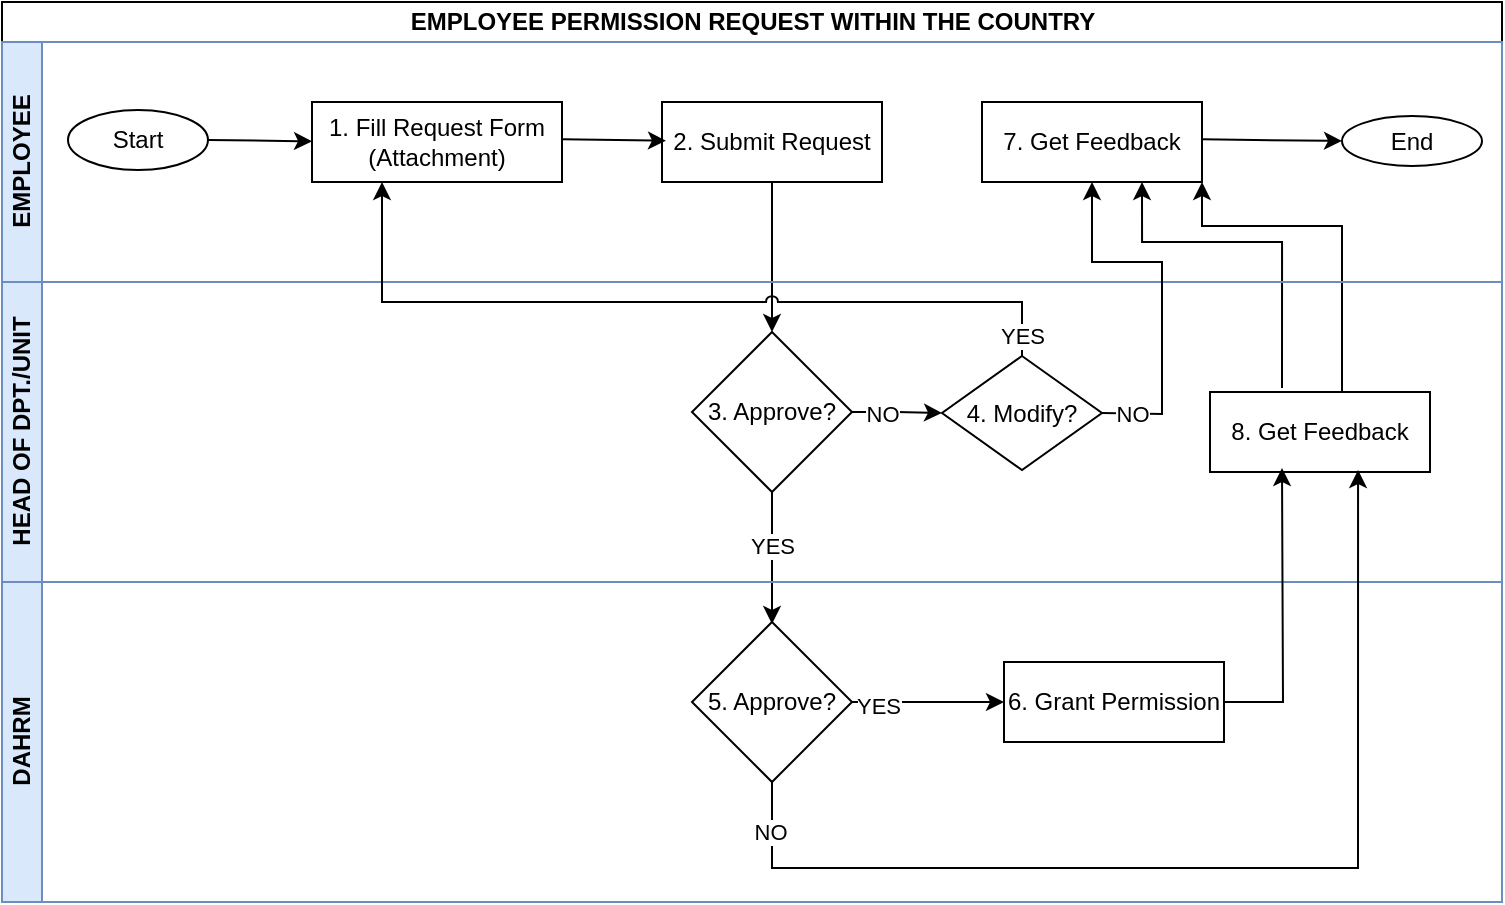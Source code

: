 <mxfile version="24.7.12" pages="13">
  <diagram name="employee permission request" id="IkzDn-hzaN0rCD2kMlex">
    <mxGraphModel dx="1420" dy="893" grid="1" gridSize="10" guides="1" tooltips="1" connect="1" arrows="1" fold="1" page="1" pageScale="1" pageWidth="850" pageHeight="1100" math="0" shadow="0">
      <root>
        <mxCell id="0" />
        <mxCell id="1" parent="0" />
        <mxCell id="0EZDxdcCSDM1pmTRQqnp-1" value="EMPLOYEE PERMISSION REQUEST WITHIN THE COUNTRY" style="swimlane;childLayout=stackLayout;resizeParent=1;resizeParentMax=0;horizontal=1;startSize=20;horizontalStack=0;html=1;swimlaneFillColor=#FFFFFF;" parent="1" vertex="1">
          <mxGeometry x="50" y="47" width="750" height="450" as="geometry" />
        </mxCell>
        <mxCell id="0EZDxdcCSDM1pmTRQqnp-2" value="EMPLOYEE" style="swimlane;startSize=20;horizontal=0;html=1;fillColor=#dae8fc;strokeColor=#6c8ebf;swimlaneFillColor=#FFFFFF;" parent="0EZDxdcCSDM1pmTRQqnp-1" vertex="1">
          <mxGeometry y="20" width="750" height="120" as="geometry" />
        </mxCell>
        <mxCell id="0EZDxdcCSDM1pmTRQqnp-5" value="Start" style="ellipse;whiteSpace=wrap;html=1;" parent="0EZDxdcCSDM1pmTRQqnp-2" vertex="1">
          <mxGeometry x="33" y="34" width="70" height="30" as="geometry" />
        </mxCell>
        <mxCell id="0EZDxdcCSDM1pmTRQqnp-6" value="1. Fill Request Form (Attachment)" style="whiteSpace=wrap;html=1;" parent="0EZDxdcCSDM1pmTRQqnp-2" vertex="1">
          <mxGeometry x="155" y="30" width="125" height="40" as="geometry" />
        </mxCell>
        <mxCell id="0EZDxdcCSDM1pmTRQqnp-10" value="End" style="ellipse;whiteSpace=wrap;html=1;" parent="0EZDxdcCSDM1pmTRQqnp-2" vertex="1">
          <mxGeometry x="670" y="37" width="70" height="25" as="geometry" />
        </mxCell>
        <mxCell id="0EZDxdcCSDM1pmTRQqnp-11" value="" style="endArrow=classic;html=1;rounded=0;exitX=1;exitY=0.5;exitDx=0;exitDy=0;entryX=0;entryY=0.5;entryDx=0;entryDy=0;" parent="0EZDxdcCSDM1pmTRQqnp-2" source="0EZDxdcCSDM1pmTRQqnp-5" edge="1">
          <mxGeometry width="50" height="50" relative="1" as="geometry">
            <mxPoint x="105.0" y="49.66" as="sourcePoint" />
            <mxPoint x="155" y="49.66" as="targetPoint" />
          </mxGeometry>
        </mxCell>
        <mxCell id="k6OdDDGUzln-NUkdbTDU-2" value="2. Submit Request" style="whiteSpace=wrap;html=1;" parent="0EZDxdcCSDM1pmTRQqnp-2" vertex="1">
          <mxGeometry x="330" y="30" width="110" height="40" as="geometry" />
        </mxCell>
        <mxCell id="k6OdDDGUzln-NUkdbTDU-24" value="7. Get Feedback" style="whiteSpace=wrap;html=1;" parent="0EZDxdcCSDM1pmTRQqnp-2" vertex="1">
          <mxGeometry x="490" y="30" width="110" height="40" as="geometry" />
        </mxCell>
        <mxCell id="k6OdDDGUzln-NUkdbTDU-38" value="" style="endArrow=classic;html=1;rounded=0;exitX=1;exitY=0.5;exitDx=0;exitDy=0;entryX=0;entryY=0.5;entryDx=0;entryDy=0;" parent="0EZDxdcCSDM1pmTRQqnp-2" target="0EZDxdcCSDM1pmTRQqnp-10" edge="1">
          <mxGeometry width="50" height="50" relative="1" as="geometry">
            <mxPoint x="600" y="48.66" as="sourcePoint" />
            <mxPoint x="652" y="49.32" as="targetPoint" />
          </mxGeometry>
        </mxCell>
        <mxCell id="k6OdDDGUzln-NUkdbTDU-41" value="" style="endArrow=classic;html=1;rounded=0;exitX=1;exitY=0.5;exitDx=0;exitDy=0;entryX=0;entryY=0.5;entryDx=0;entryDy=0;" parent="0EZDxdcCSDM1pmTRQqnp-2" edge="1">
          <mxGeometry width="50" height="50" relative="1" as="geometry">
            <mxPoint x="280" y="48.66" as="sourcePoint" />
            <mxPoint x="332" y="49.32" as="targetPoint" />
          </mxGeometry>
        </mxCell>
        <mxCell id="aeqTnQiVUDzwNaI2qTEz-2" value="" style="endArrow=classic;html=1;rounded=0;entryX=1;entryY=1;entryDx=0;entryDy=0;exitX=0.273;exitY=0.2;exitDx=0;exitDy=0;exitPerimeter=0;" edge="1" parent="0EZDxdcCSDM1pmTRQqnp-2" target="k6OdDDGUzln-NUkdbTDU-24">
          <mxGeometry width="50" height="50" relative="1" as="geometry">
            <mxPoint x="670" y="176" as="sourcePoint" />
            <mxPoint x="599.97" y="62.0" as="targetPoint" />
            <Array as="points">
              <mxPoint x="670" y="92" />
              <mxPoint x="600" y="92" />
            </Array>
          </mxGeometry>
        </mxCell>
        <mxCell id="aeqTnQiVUDzwNaI2qTEz-4" value="" style="endArrow=classic;html=1;rounded=0;entryX=0.727;entryY=1.075;entryDx=0;entryDy=0;entryPerimeter=0;" edge="1" parent="0EZDxdcCSDM1pmTRQqnp-2">
          <mxGeometry width="50" height="50" relative="1" as="geometry">
            <mxPoint x="640" y="173" as="sourcePoint" />
            <mxPoint x="570.0" y="70.0" as="targetPoint" />
            <Array as="points">
              <mxPoint x="640.03" y="100" />
              <mxPoint x="570.03" y="100" />
            </Array>
          </mxGeometry>
        </mxCell>
        <mxCell id="k6OdDDGUzln-NUkdbTDU-3" value="" style="endArrow=classic;html=1;rounded=0;entryX=0.5;entryY=0;entryDx=0;entryDy=0;exitX=0.5;exitY=1;exitDx=0;exitDy=0;" parent="0EZDxdcCSDM1pmTRQqnp-1" source="k6OdDDGUzln-NUkdbTDU-2" target="0EZDxdcCSDM1pmTRQqnp-9" edge="1">
          <mxGeometry width="50" height="50" relative="1" as="geometry">
            <mxPoint x="385" y="72" as="sourcePoint" />
            <mxPoint x="385" y="132" as="targetPoint" />
          </mxGeometry>
        </mxCell>
        <mxCell id="0EZDxdcCSDM1pmTRQqnp-3" value="HEAD OF DPT./UNIT" style="swimlane;startSize=20;horizontal=0;html=1;fillColor=#dae8fc;strokeColor=#6c8ebf;" parent="0EZDxdcCSDM1pmTRQqnp-1" vertex="1">
          <mxGeometry y="140" width="750" height="150" as="geometry" />
        </mxCell>
        <mxCell id="0EZDxdcCSDM1pmTRQqnp-9" value="&lt;div&gt;3. Approve?&lt;br&gt;&lt;/div&gt;" style="rhombus;whiteSpace=wrap;html=1;" parent="0EZDxdcCSDM1pmTRQqnp-3" vertex="1">
          <mxGeometry x="345" y="25" width="80" height="80" as="geometry" />
        </mxCell>
        <mxCell id="k6OdDDGUzln-NUkdbTDU-5" value="" style="endArrow=classic;html=1;rounded=0;entryX=0.5;entryY=0;entryDx=0;entryDy=0;exitX=0.5;exitY=1;exitDx=0;exitDy=0;" parent="0EZDxdcCSDM1pmTRQqnp-3" source="0EZDxdcCSDM1pmTRQqnp-9" edge="1">
          <mxGeometry width="50" height="50" relative="1" as="geometry">
            <mxPoint x="385" y="119" as="sourcePoint" />
            <mxPoint x="385" y="171" as="targetPoint" />
          </mxGeometry>
        </mxCell>
        <mxCell id="k6OdDDGUzln-NUkdbTDU-6" value="YES" style="edgeLabel;html=1;align=center;verticalAlign=middle;resizable=0;points=[];" parent="k6OdDDGUzln-NUkdbTDU-5" vertex="1" connectable="0">
          <mxGeometry x="-0.183" relative="1" as="geometry">
            <mxPoint as="offset" />
          </mxGeometry>
        </mxCell>
        <mxCell id="k6OdDDGUzln-NUkdbTDU-10" value="&lt;div&gt;4. Modify?&lt;br&gt;&lt;/div&gt;" style="rhombus;whiteSpace=wrap;html=1;" parent="0EZDxdcCSDM1pmTRQqnp-3" vertex="1">
          <mxGeometry x="470" y="37" width="80" height="57" as="geometry" />
        </mxCell>
        <mxCell id="k6OdDDGUzln-NUkdbTDU-11" value="" style="edgeStyle=orthogonalEdgeStyle;rounded=0;orthogonalLoop=1;jettySize=auto;html=1;" parent="0EZDxdcCSDM1pmTRQqnp-3" source="0EZDxdcCSDM1pmTRQqnp-9" target="k6OdDDGUzln-NUkdbTDU-10" edge="1">
          <mxGeometry relative="1" as="geometry">
            <mxPoint x="600" y="262" as="targetPoint" />
            <mxPoint x="465" y="262" as="sourcePoint" />
          </mxGeometry>
        </mxCell>
        <mxCell id="k6OdDDGUzln-NUkdbTDU-12" value="NO" style="edgeLabel;html=1;align=center;verticalAlign=middle;resizable=0;points=[];" parent="k6OdDDGUzln-NUkdbTDU-11" vertex="1" connectable="0">
          <mxGeometry x="-0.335" y="-1" relative="1" as="geometry">
            <mxPoint as="offset" />
          </mxGeometry>
        </mxCell>
        <mxCell id="k6OdDDGUzln-NUkdbTDU-18" value="" style="endArrow=classic;html=1;rounded=0;exitX=0.5;exitY=0;exitDx=0;exitDy=0;jumpStyle=arc;" parent="0EZDxdcCSDM1pmTRQqnp-3" source="k6OdDDGUzln-NUkdbTDU-10" edge="1">
          <mxGeometry width="50" height="50" relative="1" as="geometry">
            <mxPoint x="510" y="20" as="sourcePoint" />
            <mxPoint x="190" y="-50" as="targetPoint" />
            <Array as="points">
              <mxPoint x="510" y="10" />
              <mxPoint x="190" y="10" />
            </Array>
          </mxGeometry>
        </mxCell>
        <mxCell id="k6OdDDGUzln-NUkdbTDU-19" value="YES" style="edgeLabel;html=1;align=center;verticalAlign=middle;resizable=0;points=[];" parent="k6OdDDGUzln-NUkdbTDU-18" vertex="1" connectable="0">
          <mxGeometry x="-0.949" relative="1" as="geometry">
            <mxPoint as="offset" />
          </mxGeometry>
        </mxCell>
        <mxCell id="aeqTnQiVUDzwNaI2qTEz-1" value="8. Get Feedback" style="whiteSpace=wrap;html=1;" vertex="1" parent="0EZDxdcCSDM1pmTRQqnp-3">
          <mxGeometry x="604" y="55" width="110" height="40" as="geometry" />
        </mxCell>
        <mxCell id="k6OdDDGUzln-NUkdbTDU-21" value="" style="endArrow=classic;html=1;rounded=0;exitX=1;exitY=0.5;exitDx=0;exitDy=0;entryX=0.5;entryY=1;entryDx=0;entryDy=0;" parent="0EZDxdcCSDM1pmTRQqnp-1" source="k6OdDDGUzln-NUkdbTDU-10" target="k6OdDDGUzln-NUkdbTDU-24" edge="1">
          <mxGeometry width="50" height="50" relative="1" as="geometry">
            <mxPoint x="550" y="200" as="sourcePoint" />
            <mxPoint x="600" y="150" as="targetPoint" />
            <Array as="points">
              <mxPoint x="580" y="206" />
              <mxPoint x="580" y="130" />
              <mxPoint x="545" y="130" />
            </Array>
          </mxGeometry>
        </mxCell>
        <mxCell id="aeqTnQiVUDzwNaI2qTEz-3" value="NO" style="edgeLabel;html=1;align=center;verticalAlign=middle;resizable=0;points=[];" vertex="1" connectable="0" parent="k6OdDDGUzln-NUkdbTDU-21">
          <mxGeometry x="-0.834" relative="1" as="geometry">
            <mxPoint as="offset" />
          </mxGeometry>
        </mxCell>
        <mxCell id="k6OdDDGUzln-NUkdbTDU-1" value="DAHRM" style="swimlane;startSize=20;horizontal=0;html=1;fillColor=#dae8fc;strokeColor=#6c8ebf;" parent="0EZDxdcCSDM1pmTRQqnp-1" vertex="1">
          <mxGeometry y="290" width="750" height="160" as="geometry" />
        </mxCell>
        <mxCell id="k6OdDDGUzln-NUkdbTDU-20" value="&lt;div&gt;5. Approve?&lt;br&gt;&lt;/div&gt;" style="rhombus;whiteSpace=wrap;html=1;" parent="k6OdDDGUzln-NUkdbTDU-1" vertex="1">
          <mxGeometry x="345" y="20" width="80" height="80" as="geometry" />
        </mxCell>
        <mxCell id="aeqTnQiVUDzwNaI2qTEz-9" style="edgeStyle=orthogonalEdgeStyle;rounded=0;orthogonalLoop=1;jettySize=auto;html=1;" edge="1" parent="k6OdDDGUzln-NUkdbTDU-1" source="k6OdDDGUzln-NUkdbTDU-34">
          <mxGeometry relative="1" as="geometry">
            <mxPoint x="640" y="-57" as="targetPoint" />
          </mxGeometry>
        </mxCell>
        <mxCell id="k6OdDDGUzln-NUkdbTDU-34" value="6. Grant Permission" style="whiteSpace=wrap;html=1;" parent="k6OdDDGUzln-NUkdbTDU-1" vertex="1">
          <mxGeometry x="501" y="40" width="110" height="40" as="geometry" />
        </mxCell>
        <mxCell id="k6OdDDGUzln-NUkdbTDU-25" value="" style="endArrow=classic;html=1;rounded=0;exitX=1;exitY=0.5;exitDx=0;exitDy=0;" parent="k6OdDDGUzln-NUkdbTDU-1" source="k6OdDDGUzln-NUkdbTDU-20" target="k6OdDDGUzln-NUkdbTDU-34" edge="1">
          <mxGeometry width="50" height="50" relative="1" as="geometry">
            <mxPoint x="390" as="sourcePoint" />
            <mxPoint x="500" y="60" as="targetPoint" />
          </mxGeometry>
        </mxCell>
        <mxCell id="k6OdDDGUzln-NUkdbTDU-26" value="YES" style="edgeLabel;html=1;align=center;verticalAlign=middle;resizable=0;points=[];" parent="k6OdDDGUzln-NUkdbTDU-25" vertex="1" connectable="0">
          <mxGeometry x="-0.655" y="-2" relative="1" as="geometry">
            <mxPoint as="offset" />
          </mxGeometry>
        </mxCell>
        <mxCell id="aeqTnQiVUDzwNaI2qTEz-7" value="" style="endArrow=classic;html=1;rounded=0;exitX=0.5;exitY=1;exitDx=0;exitDy=0;entryX=0.673;entryY=0.975;entryDx=0;entryDy=0;entryPerimeter=0;" edge="1" parent="0EZDxdcCSDM1pmTRQqnp-1" source="k6OdDDGUzln-NUkdbTDU-20" target="aeqTnQiVUDzwNaI2qTEz-1">
          <mxGeometry width="50" height="50" relative="1" as="geometry">
            <mxPoint x="350" y="353" as="sourcePoint" />
            <mxPoint x="660" y="433" as="targetPoint" />
            <Array as="points">
              <mxPoint x="385" y="433" />
              <mxPoint x="678" y="433" />
            </Array>
          </mxGeometry>
        </mxCell>
        <mxCell id="aeqTnQiVUDzwNaI2qTEz-8" value="NO" style="edgeLabel;html=1;align=center;verticalAlign=middle;resizable=0;points=[];" vertex="1" connectable="0" parent="aeqTnQiVUDzwNaI2qTEz-7">
          <mxGeometry x="-0.906" y="-1" relative="1" as="geometry">
            <mxPoint as="offset" />
          </mxGeometry>
        </mxCell>
      </root>
    </mxGraphModel>
  </diagram>
  <diagram name="directors permission request" id="NqBEVhO1fakhlw4_cXfJ">
    <mxGraphModel dx="1420" dy="893" grid="1" gridSize="10" guides="1" tooltips="1" connect="1" arrows="1" fold="1" page="1" pageScale="1" pageWidth="850" pageHeight="1100" math="0" shadow="0">
      <root>
        <mxCell id="4IcLVzrkoJ4dvZtuzK3f-0" />
        <mxCell id="4IcLVzrkoJ4dvZtuzK3f-1" parent="4IcLVzrkoJ4dvZtuzK3f-0" />
        <mxCell id="4IcLVzrkoJ4dvZtuzK3f-2" value="HEAD OF DPT./UNIT PERMISSION REQUEST WITHIN THE COUNTRY" style="swimlane;childLayout=stackLayout;resizeParent=1;resizeParentMax=0;horizontal=1;startSize=20;horizontalStack=0;html=1;swimlaneFillColor=#FFFFFF;" parent="4IcLVzrkoJ4dvZtuzK3f-1" vertex="1">
          <mxGeometry x="50" y="50" width="760" height="410" as="geometry" />
        </mxCell>
        <mxCell id="4IcLVzrkoJ4dvZtuzK3f-3" value="HEAD OF DPT./UNIT" style="swimlane;startSize=20;horizontal=0;html=1;fillColor=#dae8fc;strokeColor=#6c8ebf;swimlaneFillColor=#FFFFFF;" parent="4IcLVzrkoJ4dvZtuzK3f-2" vertex="1">
          <mxGeometry y="20" width="760" height="180" as="geometry" />
        </mxCell>
        <mxCell id="4IcLVzrkoJ4dvZtuzK3f-4" value="Start" style="ellipse;whiteSpace=wrap;html=1;" parent="4IcLVzrkoJ4dvZtuzK3f-3" vertex="1">
          <mxGeometry x="40" y="73" width="63" height="23" as="geometry" />
        </mxCell>
        <mxCell id="4IcLVzrkoJ4dvZtuzK3f-5" value="&lt;div&gt;1. Write a Minutes&lt;/div&gt;&lt;div&gt;(Attachment)&lt;br&gt;&lt;/div&gt;" style="whiteSpace=wrap;html=1;" parent="4IcLVzrkoJ4dvZtuzK3f-3" vertex="1">
          <mxGeometry x="155" y="63" width="125" height="40" as="geometry" />
        </mxCell>
        <mxCell id="4IcLVzrkoJ4dvZtuzK3f-6" value="End" style="ellipse;whiteSpace=wrap;html=1;" parent="4IcLVzrkoJ4dvZtuzK3f-3" vertex="1">
          <mxGeometry x="670" y="70" width="70" height="25" as="geometry" />
        </mxCell>
        <mxCell id="4IcLVzrkoJ4dvZtuzK3f-7" value="" style="endArrow=classic;html=1;rounded=0;exitX=1;exitY=0.5;exitDx=0;exitDy=0;entryX=0;entryY=0.5;entryDx=0;entryDy=0;" parent="4IcLVzrkoJ4dvZtuzK3f-3" source="4IcLVzrkoJ4dvZtuzK3f-4" edge="1">
          <mxGeometry width="50" height="50" relative="1" as="geometry">
            <mxPoint x="105.0" y="82.66" as="sourcePoint" />
            <mxPoint x="155" y="82.66" as="targetPoint" />
          </mxGeometry>
        </mxCell>
        <mxCell id="4IcLVzrkoJ4dvZtuzK3f-8" value="2. Submit Request" style="whiteSpace=wrap;html=1;" parent="4IcLVzrkoJ4dvZtuzK3f-3" vertex="1">
          <mxGeometry x="330" y="63" width="110" height="40" as="geometry" />
        </mxCell>
        <mxCell id="4IcLVzrkoJ4dvZtuzK3f-9" value="6. Get Feedback" style="whiteSpace=wrap;html=1;" parent="4IcLVzrkoJ4dvZtuzK3f-3" vertex="1">
          <mxGeometry x="490" y="63" width="110" height="40" as="geometry" />
        </mxCell>
        <mxCell id="4IcLVzrkoJ4dvZtuzK3f-10" value="" style="endArrow=classic;html=1;rounded=0;exitX=1;exitY=0.5;exitDx=0;exitDy=0;entryX=0;entryY=0.5;entryDx=0;entryDy=0;" parent="4IcLVzrkoJ4dvZtuzK3f-3" target="4IcLVzrkoJ4dvZtuzK3f-6" edge="1">
          <mxGeometry width="50" height="50" relative="1" as="geometry">
            <mxPoint x="600" y="81.66" as="sourcePoint" />
            <mxPoint x="652" y="82.32" as="targetPoint" />
          </mxGeometry>
        </mxCell>
        <mxCell id="4IcLVzrkoJ4dvZtuzK3f-11" value="" style="endArrow=classic;html=1;rounded=0;exitX=1;exitY=0.5;exitDx=0;exitDy=0;entryX=0;entryY=0.5;entryDx=0;entryDy=0;" parent="4IcLVzrkoJ4dvZtuzK3f-3" edge="1">
          <mxGeometry width="50" height="50" relative="1" as="geometry">
            <mxPoint x="280" y="81.66" as="sourcePoint" />
            <mxPoint x="332" y="82.32" as="targetPoint" />
          </mxGeometry>
        </mxCell>
        <mxCell id="4IcLVzrkoJ4dvZtuzK3f-12" value="PERMANENT SECRETARY" style="swimlane;startSize=20;horizontal=0;html=1;fillColor=#dae8fc;strokeColor=#6c8ebf;" parent="4IcLVzrkoJ4dvZtuzK3f-2" vertex="1">
          <mxGeometry y="200" width="760" height="210" as="geometry" />
        </mxCell>
        <mxCell id="4IcLVzrkoJ4dvZtuzK3f-13" value="&lt;div&gt;3. Approve?&lt;br&gt;&lt;/div&gt;" style="rhombus;whiteSpace=wrap;html=1;" parent="4IcLVzrkoJ4dvZtuzK3f-12" vertex="1">
          <mxGeometry x="345" y="25" width="80" height="80" as="geometry" />
        </mxCell>
        <mxCell id="4IcLVzrkoJ4dvZtuzK3f-14" value="" style="endArrow=classic;html=1;rounded=0;entryX=0;entryY=0.5;entryDx=0;entryDy=0;exitX=0.5;exitY=1;exitDx=0;exitDy=0;" parent="4IcLVzrkoJ4dvZtuzK3f-12" source="4IcLVzrkoJ4dvZtuzK3f-13" target="4IcLVzrkoJ4dvZtuzK3f-26" edge="1">
          <mxGeometry width="50" height="50" relative="1" as="geometry">
            <mxPoint x="385" y="119" as="sourcePoint" />
            <mxPoint x="385" y="171" as="targetPoint" />
            <Array as="points">
              <mxPoint x="385" y="133" />
            </Array>
          </mxGeometry>
        </mxCell>
        <mxCell id="4IcLVzrkoJ4dvZtuzK3f-15" value="YES" style="edgeLabel;html=1;align=center;verticalAlign=middle;resizable=0;points=[];" parent="4IcLVzrkoJ4dvZtuzK3f-14" vertex="1" connectable="0">
          <mxGeometry x="-0.183" relative="1" as="geometry">
            <mxPoint as="offset" />
          </mxGeometry>
        </mxCell>
        <mxCell id="4IcLVzrkoJ4dvZtuzK3f-16" value="&lt;div&gt;4. Modify?&lt;br&gt;&lt;/div&gt;" style="rhombus;whiteSpace=wrap;html=1;" parent="4IcLVzrkoJ4dvZtuzK3f-12" vertex="1">
          <mxGeometry x="470" y="37" width="80" height="57" as="geometry" />
        </mxCell>
        <mxCell id="4IcLVzrkoJ4dvZtuzK3f-17" value="" style="edgeStyle=orthogonalEdgeStyle;rounded=0;orthogonalLoop=1;jettySize=auto;html=1;" parent="4IcLVzrkoJ4dvZtuzK3f-12" source="4IcLVzrkoJ4dvZtuzK3f-13" target="4IcLVzrkoJ4dvZtuzK3f-16" edge="1">
          <mxGeometry relative="1" as="geometry">
            <mxPoint x="600" y="262" as="targetPoint" />
            <mxPoint x="465" y="262" as="sourcePoint" />
          </mxGeometry>
        </mxCell>
        <mxCell id="4IcLVzrkoJ4dvZtuzK3f-18" value="NO" style="edgeLabel;html=1;align=center;verticalAlign=middle;resizable=0;points=[];" parent="4IcLVzrkoJ4dvZtuzK3f-17" vertex="1" connectable="0">
          <mxGeometry x="-0.335" y="-1" relative="1" as="geometry">
            <mxPoint as="offset" />
          </mxGeometry>
        </mxCell>
        <mxCell id="4IcLVzrkoJ4dvZtuzK3f-26" value="5. Grant Permission" style="whiteSpace=wrap;html=1;" parent="4IcLVzrkoJ4dvZtuzK3f-12" vertex="1">
          <mxGeometry x="520" y="113" width="110" height="40" as="geometry" />
        </mxCell>
        <mxCell id="4IcLVzrkoJ4dvZtuzK3f-21" value="" style="endArrow=classic;html=1;rounded=0;entryX=0.5;entryY=0;entryDx=0;entryDy=0;exitX=0.5;exitY=1;exitDx=0;exitDy=0;" parent="4IcLVzrkoJ4dvZtuzK3f-2" source="4IcLVzrkoJ4dvZtuzK3f-8" target="4IcLVzrkoJ4dvZtuzK3f-13" edge="1">
          <mxGeometry width="50" height="50" relative="1" as="geometry">
            <mxPoint x="385" y="105" as="sourcePoint" />
            <mxPoint x="385" y="258" as="targetPoint" />
          </mxGeometry>
        </mxCell>
        <mxCell id="4IcLVzrkoJ4dvZtuzK3f-22" value="" style="endArrow=classic;html=1;rounded=0;exitX=1;exitY=0.5;exitDx=0;exitDy=0;entryX=0.5;entryY=1;entryDx=0;entryDy=0;" parent="4IcLVzrkoJ4dvZtuzK3f-2" source="4IcLVzrkoJ4dvZtuzK3f-16" target="4IcLVzrkoJ4dvZtuzK3f-9" edge="1">
          <mxGeometry width="50" height="50" relative="1" as="geometry">
            <mxPoint x="550" y="298.5" as="sourcePoint" />
            <mxPoint x="600" y="183" as="targetPoint" />
            <Array as="points">
              <mxPoint x="630" y="266" />
              <mxPoint x="630" y="163" />
              <mxPoint x="545" y="163" />
            </Array>
          </mxGeometry>
        </mxCell>
        <mxCell id="4IcLVzrkoJ4dvZtuzK3f-23" value="NO" style="edgeLabel;html=1;align=center;verticalAlign=middle;resizable=0;points=[];" parent="4IcLVzrkoJ4dvZtuzK3f-22" vertex="1" connectable="0">
          <mxGeometry x="-0.649" relative="1" as="geometry">
            <mxPoint as="offset" />
          </mxGeometry>
        </mxCell>
        <mxCell id="4IcLVzrkoJ4dvZtuzK3f-31" value="" style="endArrow=classic;html=1;rounded=0;exitX=1;exitY=0.5;exitDx=0;exitDy=0;entryX=0.727;entryY=1.075;entryDx=0;entryDy=0;entryPerimeter=0;" parent="4IcLVzrkoJ4dvZtuzK3f-2" source="4IcLVzrkoJ4dvZtuzK3f-26" edge="1">
          <mxGeometry width="50" height="50" relative="1" as="geometry">
            <mxPoint x="630" y="356" as="sourcePoint" />
            <mxPoint x="569.97" y="122.0" as="targetPoint" />
            <Array as="points">
              <mxPoint x="660" y="333" />
              <mxPoint x="660" y="152" />
              <mxPoint x="570" y="152" />
            </Array>
          </mxGeometry>
        </mxCell>
        <mxCell id="4IcLVzrkoJ4dvZtuzK3f-19" value="" style="endArrow=classic;html=1;rounded=0;exitX=0.5;exitY=0;exitDx=0;exitDy=0;entryX=0.5;entryY=1;entryDx=0;entryDy=0;jumpStyle=arc;" parent="4IcLVzrkoJ4dvZtuzK3f-2" source="4IcLVzrkoJ4dvZtuzK3f-16" target="4IcLVzrkoJ4dvZtuzK3f-5" edge="1">
          <mxGeometry width="50" height="50" relative="1" as="geometry">
            <mxPoint x="510" y="220" as="sourcePoint" />
            <mxPoint x="190" y="150" as="targetPoint" />
            <Array as="points">
              <mxPoint x="510" y="210" />
              <mxPoint x="218" y="210" />
            </Array>
          </mxGeometry>
        </mxCell>
        <mxCell id="4IcLVzrkoJ4dvZtuzK3f-20" value="YES" style="edgeLabel;html=1;align=center;verticalAlign=middle;resizable=0;points=[];" parent="4IcLVzrkoJ4dvZtuzK3f-19" vertex="1" connectable="0">
          <mxGeometry x="-0.949" relative="1" as="geometry">
            <mxPoint as="offset" />
          </mxGeometry>
        </mxCell>
      </root>
    </mxGraphModel>
  </diagram>
  <diagram name="imprest request" id="i74HljEPCsjVhYt9SIUw">
    <mxGraphModel dx="1050" dy="1665" grid="1" gridSize="10" guides="1" tooltips="1" connect="1" arrows="1" fold="1" page="1" pageScale="1" pageWidth="850" pageHeight="1100" math="0" shadow="0">
      <root>
        <mxCell id="Y77t0nRD7w8420YuqRfJ-0" />
        <mxCell id="Y77t0nRD7w8420YuqRfJ-1" parent="Y77t0nRD7w8420YuqRfJ-0" />
        <mxCell id="Y77t0nRD7w8420YuqRfJ-2" value="TRAVEL IMPREST REQUEST" style="swimlane;childLayout=stackLayout;resizeParent=1;resizeParentMax=0;horizontal=1;startSize=20;horizontalStack=0;html=1;swimlaneFillColor=#FFFFFF;" parent="Y77t0nRD7w8420YuqRfJ-1" vertex="1">
          <mxGeometry x="30" y="-150" width="870" height="970" as="geometry" />
        </mxCell>
        <mxCell id="Y77t0nRD7w8420YuqRfJ-3" value="EMPLOYEE" style="swimlane;startSize=20;horizontal=0;html=1;fillColor=#dae8fc;strokeColor=#6c8ebf;swimlaneFillColor=#FFFFFF;" parent="Y77t0nRD7w8420YuqRfJ-2" vertex="1">
          <mxGeometry y="20" width="870" height="120" as="geometry" />
        </mxCell>
        <mxCell id="Y77t0nRD7w8420YuqRfJ-4" value="Start" style="ellipse;whiteSpace=wrap;html=1;" parent="Y77t0nRD7w8420YuqRfJ-3" vertex="1">
          <mxGeometry x="40" y="71" width="63" height="23" as="geometry" />
        </mxCell>
        <mxCell id="Y77t0nRD7w8420YuqRfJ-5" value="1. Fill Request Form/Modify" style="whiteSpace=wrap;html=1;" parent="Y77t0nRD7w8420YuqRfJ-3" vertex="1">
          <mxGeometry x="155" y="63" width="125" height="40" as="geometry" />
        </mxCell>
        <mxCell id="Y77t0nRD7w8420YuqRfJ-6" value="End" style="ellipse;whiteSpace=wrap;html=1;" parent="Y77t0nRD7w8420YuqRfJ-3" vertex="1">
          <mxGeometry x="684" y="70" width="70" height="25" as="geometry" />
        </mxCell>
        <mxCell id="Y77t0nRD7w8420YuqRfJ-7" value="" style="endArrow=classic;html=1;rounded=0;exitX=1;exitY=0.5;exitDx=0;exitDy=0;entryX=0;entryY=0.5;entryDx=0;entryDy=0;" parent="Y77t0nRD7w8420YuqRfJ-3" source="Y77t0nRD7w8420YuqRfJ-4" edge="1">
          <mxGeometry width="50" height="50" relative="1" as="geometry">
            <mxPoint x="105.0" y="82.66" as="sourcePoint" />
            <mxPoint x="155" y="82.66" as="targetPoint" />
          </mxGeometry>
        </mxCell>
        <mxCell id="Y77t0nRD7w8420YuqRfJ-8" value="2. Submit Request" style="whiteSpace=wrap;html=1;" parent="Y77t0nRD7w8420YuqRfJ-3" vertex="1">
          <mxGeometry x="304" y="63" width="110" height="40" as="geometry" />
        </mxCell>
        <mxCell id="Y77t0nRD7w8420YuqRfJ-11" value="" style="endArrow=classic;html=1;rounded=0;entryX=0;entryY=0.5;entryDx=0;entryDy=0;" parent="Y77t0nRD7w8420YuqRfJ-3" edge="1">
          <mxGeometry width="50" height="50" relative="1" as="geometry">
            <mxPoint x="283" y="82" as="sourcePoint" />
            <mxPoint x="306" y="82.32" as="targetPoint" />
          </mxGeometry>
        </mxCell>
        <mxCell id="_z9jEoaf8CvurP9k_Y6t-40" value="Retire imprest" style="whiteSpace=wrap;html=1;" parent="Y77t0nRD7w8420YuqRfJ-3" vertex="1">
          <mxGeometry x="420" y="10" width="110" height="40" as="geometry" />
        </mxCell>
        <mxCell id="_z9jEoaf8CvurP9k_Y6t-42" value="" style="endArrow=classic;html=1;rounded=0;exitX=0;exitY=0.5;exitDx=0;exitDy=0;entryX=0.5;entryY=0;entryDx=0;entryDy=0;" parent="Y77t0nRD7w8420YuqRfJ-3" source="_z9jEoaf8CvurP9k_Y6t-40" target="Y77t0nRD7w8420YuqRfJ-5" edge="1">
          <mxGeometry width="50" height="50" relative="1" as="geometry">
            <mxPoint x="650" y="420" as="sourcePoint" />
            <mxPoint x="700" y="370" as="targetPoint" />
            <Array as="points">
              <mxPoint x="218" y="30" />
            </Array>
          </mxGeometry>
        </mxCell>
        <mxCell id="Y77t0nRD7w8420YuqRfJ-12" value="ACCOUNTANT" style="swimlane;startSize=20;horizontal=0;html=1;fillColor=#dae8fc;strokeColor=#6c8ebf;" parent="Y77t0nRD7w8420YuqRfJ-2" vertex="1">
          <mxGeometry y="140" width="870" height="150" as="geometry" />
        </mxCell>
        <mxCell id="Y77t0nRD7w8420YuqRfJ-13" value="&lt;div&gt;3. Check Previous&lt;/div&gt;&lt;div&gt;Retirement Status?&lt;br&gt;&lt;/div&gt;" style="rhombus;whiteSpace=wrap;html=1;" parent="Y77t0nRD7w8420YuqRfJ-12" vertex="1">
          <mxGeometry x="279" y="18" width="160" height="102" as="geometry" />
        </mxCell>
        <mxCell id="Y77t0nRD7w8420YuqRfJ-17" value="" style="edgeStyle=orthogonalEdgeStyle;rounded=0;orthogonalLoop=1;jettySize=auto;html=1;" parent="Y77t0nRD7w8420YuqRfJ-12" source="Y77t0nRD7w8420YuqRfJ-13" edge="1">
          <mxGeometry relative="1" as="geometry">
            <mxPoint x="470" y="-70" as="targetPoint" />
            <mxPoint x="465" y="262" as="sourcePoint" />
          </mxGeometry>
        </mxCell>
        <mxCell id="_z9jEoaf8CvurP9k_Y6t-41" value="NO" style="edgeLabel;html=1;align=center;verticalAlign=middle;resizable=0;points=[];" parent="Y77t0nRD7w8420YuqRfJ-17" vertex="1" connectable="0">
          <mxGeometry x="-0.834" y="-1" relative="1" as="geometry">
            <mxPoint as="offset" />
          </mxGeometry>
        </mxCell>
        <mxCell id="Y77t0nRD7w8420YuqRfJ-20" value="" style="endArrow=classic;html=1;rounded=0;entryX=0.5;entryY=0;entryDx=0;entryDy=0;exitX=0.5;exitY=1;exitDx=0;exitDy=0;" parent="Y77t0nRD7w8420YuqRfJ-2" source="Y77t0nRD7w8420YuqRfJ-8" target="Y77t0nRD7w8420YuqRfJ-13" edge="1">
          <mxGeometry width="50" height="50" relative="1" as="geometry">
            <mxPoint x="359" y="105" as="sourcePoint" />
            <mxPoint x="359" y="258" as="targetPoint" />
          </mxGeometry>
        </mxCell>
        <mxCell id="_z9jEoaf8CvurP9k_Y6t-24" value="HEAD OF DEPT." style="swimlane;startSize=20;horizontal=0;html=1;fillColor=#dae8fc;strokeColor=#6c8ebf;" parent="Y77t0nRD7w8420YuqRfJ-2" vertex="1">
          <mxGeometry y="290" width="870" height="140" as="geometry" />
        </mxCell>
        <mxCell id="_z9jEoaf8CvurP9k_Y6t-25" value="&lt;div&gt;4. Approve?&lt;br&gt;&lt;/div&gt;" style="rhombus;whiteSpace=wrap;html=1;" parent="_z9jEoaf8CvurP9k_Y6t-24" vertex="1">
          <mxGeometry x="319" y="25" width="80" height="80" as="geometry" />
        </mxCell>
        <mxCell id="_z9jEoaf8CvurP9k_Y6t-32" value="CA" style="swimlane;startSize=20;horizontal=0;html=1;fillColor=#dae8fc;strokeColor=#6c8ebf;" parent="Y77t0nRD7w8420YuqRfJ-2" vertex="1">
          <mxGeometry y="430" width="870" height="180" as="geometry" />
        </mxCell>
        <mxCell id="_z9jEoaf8CvurP9k_Y6t-33" value="&lt;div&gt;5. Approve?&lt;br&gt;&lt;/div&gt;" style="rhombus;whiteSpace=wrap;html=1;" parent="_z9jEoaf8CvurP9k_Y6t-32" vertex="1">
          <mxGeometry x="60" y="20" width="80" height="80" as="geometry" />
        </mxCell>
        <mxCell id="IJLCPrG55D8K7DjhAHlg-1" value="7.Get feedback" style="rounded=0;whiteSpace=wrap;html=1;" parent="_z9jEoaf8CvurP9k_Y6t-32" vertex="1">
          <mxGeometry x="250" y="100" width="121" height="60" as="geometry" />
        </mxCell>
        <mxCell id="IJLCPrG55D8K7DjhAHlg-2" value="8.notify head of dept.&lt;div&gt;/unit&lt;/div&gt;" style="rounded=0;whiteSpace=wrap;html=1;" parent="_z9jEoaf8CvurP9k_Y6t-32" vertex="1">
          <mxGeometry x="510" y="100" width="120" height="60" as="geometry" />
        </mxCell>
        <mxCell id="IJLCPrG55D8K7DjhAHlg-11" value="" style="endArrow=classic;html=1;rounded=0;exitX=1;exitY=0.5;exitDx=0;exitDy=0;entryX=0;entryY=0.5;entryDx=0;entryDy=0;" parent="_z9jEoaf8CvurP9k_Y6t-32" source="IJLCPrG55D8K7DjhAHlg-1" target="IJLCPrG55D8K7DjhAHlg-2" edge="1">
          <mxGeometry width="50" height="50" relative="1" as="geometry">
            <mxPoint x="400" y="180" as="sourcePoint" />
            <mxPoint x="450" y="130" as="targetPoint" />
          </mxGeometry>
        </mxCell>
        <mxCell id="zwBIeYweijb1EQKr_bEw-0" value="EXAMINER" style="swimlane;startSize=20;horizontal=0;html=1;fillColor=#dae8fc;strokeColor=#6c8ebf;" parent="Y77t0nRD7w8420YuqRfJ-2" vertex="1">
          <mxGeometry y="610" width="870" height="180" as="geometry" />
        </mxCell>
        <mxCell id="zwBIeYweijb1EQKr_bEw-3" value="&lt;div&gt;&lt;br&gt;&lt;/div&gt;&lt;div&gt;&lt;br&gt;&lt;/div&gt;6.&lt;div&gt;Preaudit&lt;br&gt;&lt;div&gt;and&lt;/div&gt;&lt;div&gt;verify&lt;/div&gt;&lt;div&gt;&lt;span style=&quot;background-color: initial;&quot;&gt;?&lt;/span&gt;&lt;/div&gt;&lt;div&gt;&lt;div&gt;&lt;br&gt;&lt;/div&gt;&lt;/div&gt;&lt;/div&gt;" style="rhombus;whiteSpace=wrap;html=1;" parent="zwBIeYweijb1EQKr_bEw-0" vertex="1">
          <mxGeometry x="55" y="20" width="90" height="90" as="geometry" />
        </mxCell>
        <mxCell id="zwBIeYweijb1EQKr_bEw-1" value="DATA ENTRY" style="swimlane;startSize=20;horizontal=0;html=1;fillColor=#dae8fc;strokeColor=#6c8ebf;" parent="Y77t0nRD7w8420YuqRfJ-2" vertex="1">
          <mxGeometry y="790" width="870" height="180" as="geometry" />
        </mxCell>
        <mxCell id="IJLCPrG55D8K7DjhAHlg-12" value="9.Review payment&lt;br&gt;&lt;div&gt;&lt;span style=&quot;background-color: initial;&quot;&gt;request&lt;/span&gt;&amp;nbsp;&lt;/div&gt;" style="rounded=0;whiteSpace=wrap;html=1;" parent="zwBIeYweijb1EQKr_bEw-1" vertex="1">
          <mxGeometry x="90" y="50" width="120" height="60" as="geometry" />
        </mxCell>
        <mxCell id="IJLCPrG55D8K7DjhAHlg-13" value="10.Enter payment&lt;div&gt;request in MUCE&lt;/div&gt;&lt;div&gt;system&lt;/div&gt;" style="rounded=0;whiteSpace=wrap;html=1;" parent="zwBIeYweijb1EQKr_bEw-1" vertex="1">
          <mxGeometry x="280" y="50" width="120" height="60" as="geometry" />
        </mxCell>
        <mxCell id="IJLCPrG55D8K7DjhAHlg-14" value="" style="endArrow=classic;html=1;rounded=0;entryX=0;entryY=0.5;entryDx=0;entryDy=0;exitX=1;exitY=0.5;exitDx=0;exitDy=0;" parent="zwBIeYweijb1EQKr_bEw-1" source="IJLCPrG55D8K7DjhAHlg-12" target="IJLCPrG55D8K7DjhAHlg-13" edge="1">
          <mxGeometry width="50" height="50" relative="1" as="geometry">
            <mxPoint x="200" y="90" as="sourcePoint" />
            <mxPoint x="450" y="-70" as="targetPoint" />
          </mxGeometry>
        </mxCell>
        <mxCell id="Y77t0nRD7w8420YuqRfJ-14" value="" style="endArrow=classic;html=1;rounded=0;entryX=0.5;entryY=0;entryDx=0;entryDy=0;exitX=0.5;exitY=1;exitDx=0;exitDy=0;" parent="Y77t0nRD7w8420YuqRfJ-2" source="Y77t0nRD7w8420YuqRfJ-13" target="_z9jEoaf8CvurP9k_Y6t-25" edge="1">
          <mxGeometry width="50" height="50" relative="1" as="geometry">
            <mxPoint x="359" y="259" as="sourcePoint" />
            <mxPoint x="359" y="311" as="targetPoint" />
            <Array as="points">
              <mxPoint x="359" y="273" />
            </Array>
          </mxGeometry>
        </mxCell>
        <mxCell id="Y77t0nRD7w8420YuqRfJ-15" value="YES" style="edgeLabel;html=1;align=center;verticalAlign=middle;resizable=0;points=[];" parent="Y77t0nRD7w8420YuqRfJ-14" vertex="1" connectable="0">
          <mxGeometry x="-0.183" relative="1" as="geometry">
            <mxPoint as="offset" />
          </mxGeometry>
        </mxCell>
        <mxCell id="_z9jEoaf8CvurP9k_Y6t-29" value="" style="edgeStyle=orthogonalEdgeStyle;rounded=0;orthogonalLoop=1;jettySize=auto;html=1;entryX=0.5;entryY=1;entryDx=0;entryDy=0;" parent="Y77t0nRD7w8420YuqRfJ-2" source="_z9jEoaf8CvurP9k_Y6t-25" target="Y77t0nRD7w8420YuqRfJ-5" edge="1">
          <mxGeometry relative="1" as="geometry">
            <mxPoint x="600" y="552" as="targetPoint" />
            <mxPoint x="465" y="552" as="sourcePoint" />
          </mxGeometry>
        </mxCell>
        <mxCell id="_z9jEoaf8CvurP9k_Y6t-30" value="NO" style="edgeLabel;html=1;align=center;verticalAlign=middle;resizable=0;points=[];" parent="_z9jEoaf8CvurP9k_Y6t-29" vertex="1" connectable="0">
          <mxGeometry x="-0.335" y="-1" relative="1" as="geometry">
            <mxPoint as="offset" />
          </mxGeometry>
        </mxCell>
        <mxCell id="IJLCPrG55D8K7DjhAHlg-3" value="" style="endArrow=classic;html=1;rounded=0;exitX=0.5;exitY=1;exitDx=0;exitDy=0;entryX=0.5;entryY=0;entryDx=0;entryDy=0;" parent="Y77t0nRD7w8420YuqRfJ-2" source="_z9jEoaf8CvurP9k_Y6t-25" target="_z9jEoaf8CvurP9k_Y6t-33" edge="1">
          <mxGeometry width="50" height="50" relative="1" as="geometry">
            <mxPoint x="400" y="620" as="sourcePoint" />
            <mxPoint x="450" y="570" as="targetPoint" />
            <Array as="points">
              <mxPoint x="100" y="395" />
            </Array>
          </mxGeometry>
        </mxCell>
        <mxCell id="IJLCPrG55D8K7DjhAHlg-4" value="YES" style="edgeLabel;html=1;align=center;verticalAlign=middle;resizable=0;points=[];" parent="IJLCPrG55D8K7DjhAHlg-3" vertex="1" connectable="0">
          <mxGeometry x="-0.183" y="-2" relative="1" as="geometry">
            <mxPoint as="offset" />
          </mxGeometry>
        </mxCell>
        <mxCell id="_z9jEoaf8CvurP9k_Y6t-37" value="" style="edgeStyle=orthogonalEdgeStyle;rounded=0;orthogonalLoop=1;jettySize=auto;html=1;entryX=0;entryY=1;entryDx=0;entryDy=0;" parent="Y77t0nRD7w8420YuqRfJ-2" source="_z9jEoaf8CvurP9k_Y6t-33" target="Y77t0nRD7w8420YuqRfJ-6" edge="1">
          <mxGeometry relative="1" as="geometry">
            <mxPoint x="690" y="115" as="targetPoint" />
            <mxPoint x="465" y="692" as="sourcePoint" />
          </mxGeometry>
        </mxCell>
        <mxCell id="_z9jEoaf8CvurP9k_Y6t-38" value="NO" style="edgeLabel;html=1;align=center;verticalAlign=middle;resizable=0;points=[];" parent="_z9jEoaf8CvurP9k_Y6t-37" vertex="1" connectable="0">
          <mxGeometry x="-0.335" y="-1" relative="1" as="geometry">
            <mxPoint as="offset" />
          </mxGeometry>
        </mxCell>
        <mxCell id="IJLCPrG55D8K7DjhAHlg-8" value="" style="endArrow=classic;html=1;rounded=0;exitX=1;exitY=0.5;exitDx=0;exitDy=0;entryX=0.383;entryY=1.016;entryDx=0;entryDy=0;entryPerimeter=0;" parent="Y77t0nRD7w8420YuqRfJ-2" source="IJLCPrG55D8K7DjhAHlg-2" target="Y77t0nRD7w8420YuqRfJ-6" edge="1">
          <mxGeometry width="50" height="50" relative="1" as="geometry">
            <mxPoint x="400" y="550" as="sourcePoint" />
            <mxPoint x="450" y="500" as="targetPoint" />
            <Array as="points">
              <mxPoint x="711" y="560" />
            </Array>
          </mxGeometry>
        </mxCell>
        <mxCell id="IJLCPrG55D8K7DjhAHlg-9" value="" style="endArrow=classic;html=1;rounded=0;exitX=1;exitY=0.5;exitDx=0;exitDy=0;entryX=0.5;entryY=1;entryDx=0;entryDy=0;" parent="Y77t0nRD7w8420YuqRfJ-2" source="zwBIeYweijb1EQKr_bEw-3" target="IJLCPrG55D8K7DjhAHlg-1" edge="1">
          <mxGeometry width="50" height="50" relative="1" as="geometry">
            <mxPoint x="400" y="610" as="sourcePoint" />
            <mxPoint x="450" y="560" as="targetPoint" />
            <Array as="points">
              <mxPoint x="310" y="675" />
            </Array>
          </mxGeometry>
        </mxCell>
        <mxCell id="IJLCPrG55D8K7DjhAHlg-10" value="NO" style="edgeLabel;html=1;align=center;verticalAlign=middle;resizable=0;points=[];" parent="IJLCPrG55D8K7DjhAHlg-9" vertex="1" connectable="0">
          <mxGeometry x="-0.522" relative="1" as="geometry">
            <mxPoint as="offset" />
          </mxGeometry>
        </mxCell>
        <mxCell id="IJLCPrG55D8K7DjhAHlg-15" value="" style="endArrow=classic;html=1;rounded=0;entryX=1;entryY=1;entryDx=0;entryDy=0;exitX=1;exitY=0.5;exitDx=0;exitDy=0;" parent="Y77t0nRD7w8420YuqRfJ-2" source="IJLCPrG55D8K7DjhAHlg-13" target="Y77t0nRD7w8420YuqRfJ-6" edge="1">
          <mxGeometry width="50" height="50" relative="1" as="geometry">
            <mxPoint x="400" y="850" as="sourcePoint" />
            <mxPoint x="450" y="800" as="targetPoint" />
            <Array as="points">
              <mxPoint x="750" y="870" />
            </Array>
          </mxGeometry>
        </mxCell>
        <mxCell id="GY3dIsbaL1cQT7KhanQ0-0" value="" style="endArrow=classic;html=1;rounded=0;exitX=0.5;exitY=1;exitDx=0;exitDy=0;" parent="Y77t0nRD7w8420YuqRfJ-1" source="zwBIeYweijb1EQKr_bEw-3" edge="1">
          <mxGeometry width="50" height="50" relative="1" as="geometry">
            <mxPoint x="400" y="820" as="sourcePoint" />
            <mxPoint x="130" y="690" as="targetPoint" />
          </mxGeometry>
        </mxCell>
        <mxCell id="GY3dIsbaL1cQT7KhanQ0-1" value="YES" style="edgeLabel;html=1;align=center;verticalAlign=middle;resizable=0;points=[];" parent="GY3dIsbaL1cQT7KhanQ0-0" vertex="1" connectable="0">
          <mxGeometry x="-0.29" y="-1" relative="1" as="geometry">
            <mxPoint as="offset" />
          </mxGeometry>
        </mxCell>
        <mxCell id="8XKzBWRLmACPTJUt6RvS-0" value="" style="endArrow=classic;html=1;rounded=0;entryX=0.5;entryY=0;entryDx=0;entryDy=0;" edge="1" parent="Y77t0nRD7w8420YuqRfJ-1" target="zwBIeYweijb1EQKr_bEw-3">
          <mxGeometry width="50" height="50" relative="1" as="geometry">
            <mxPoint x="130" y="380" as="sourcePoint" />
            <mxPoint x="560" y="530" as="targetPoint" />
          </mxGeometry>
        </mxCell>
        <mxCell id="8XKzBWRLmACPTJUt6RvS-1" value="YES" style="edgeLabel;html=1;align=center;verticalAlign=middle;resizable=0;points=[];" vertex="1" connectable="0" parent="8XKzBWRLmACPTJUt6RvS-0">
          <mxGeometry x="-0.232" y="-2" relative="1" as="geometry">
            <mxPoint as="offset" />
          </mxGeometry>
        </mxCell>
      </root>
    </mxGraphModel>
  </diagram>
  <diagram name="Special imprest request" id="boJW8yrDs5-bJTcXrWNs">
    <mxGraphModel dx="1050" dy="1665" grid="1" gridSize="10" guides="1" tooltips="1" connect="1" arrows="1" fold="1" page="1" pageScale="1" pageWidth="850" pageHeight="1100" math="0" shadow="0">
      <root>
        <mxCell id="9Fad_jqeWRGta6C0IC3T-0" />
        <mxCell id="9Fad_jqeWRGta6C0IC3T-1" parent="9Fad_jqeWRGta6C0IC3T-0" />
        <mxCell id="9Fad_jqeWRGta6C0IC3T-2" value="SPECIAL IMPREST REQUEST" style="swimlane;childLayout=stackLayout;resizeParent=1;resizeParentMax=0;horizontal=1;startSize=20;horizontalStack=0;html=1;swimlaneFillColor=#FFFFFF;" vertex="1" parent="9Fad_jqeWRGta6C0IC3T-1">
          <mxGeometry x="30" y="-150" width="870" height="970" as="geometry" />
        </mxCell>
        <mxCell id="9Fad_jqeWRGta6C0IC3T-3" value="EMPLOYEE" style="swimlane;startSize=20;horizontal=0;html=1;fillColor=#dae8fc;strokeColor=#6c8ebf;swimlaneFillColor=#FFFFFF;" vertex="1" parent="9Fad_jqeWRGta6C0IC3T-2">
          <mxGeometry y="20" width="870" height="120" as="geometry" />
        </mxCell>
        <mxCell id="9Fad_jqeWRGta6C0IC3T-4" value="Start" style="ellipse;whiteSpace=wrap;html=1;" vertex="1" parent="9Fad_jqeWRGta6C0IC3T-3">
          <mxGeometry x="40" y="71" width="63" height="23" as="geometry" />
        </mxCell>
        <mxCell id="9Fad_jqeWRGta6C0IC3T-5" value="1. Fill Request Form/Modify" style="whiteSpace=wrap;html=1;" vertex="1" parent="9Fad_jqeWRGta6C0IC3T-3">
          <mxGeometry x="155" y="63" width="125" height="40" as="geometry" />
        </mxCell>
        <mxCell id="9Fad_jqeWRGta6C0IC3T-6" value="End" style="ellipse;whiteSpace=wrap;html=1;" vertex="1" parent="9Fad_jqeWRGta6C0IC3T-3">
          <mxGeometry x="684" y="70" width="70" height="25" as="geometry" />
        </mxCell>
        <mxCell id="9Fad_jqeWRGta6C0IC3T-7" value="" style="endArrow=classic;html=1;rounded=0;exitX=1;exitY=0.5;exitDx=0;exitDy=0;entryX=0;entryY=0.5;entryDx=0;entryDy=0;" edge="1" parent="9Fad_jqeWRGta6C0IC3T-3" source="9Fad_jqeWRGta6C0IC3T-4">
          <mxGeometry width="50" height="50" relative="1" as="geometry">
            <mxPoint x="105.0" y="82.66" as="sourcePoint" />
            <mxPoint x="155" y="82.66" as="targetPoint" />
          </mxGeometry>
        </mxCell>
        <mxCell id="9Fad_jqeWRGta6C0IC3T-8" value="2. Submit Request" style="whiteSpace=wrap;html=1;" vertex="1" parent="9Fad_jqeWRGta6C0IC3T-3">
          <mxGeometry x="304" y="63" width="110" height="40" as="geometry" />
        </mxCell>
        <mxCell id="9Fad_jqeWRGta6C0IC3T-9" value="" style="endArrow=classic;html=1;rounded=0;entryX=0;entryY=0.5;entryDx=0;entryDy=0;" edge="1" parent="9Fad_jqeWRGta6C0IC3T-3">
          <mxGeometry width="50" height="50" relative="1" as="geometry">
            <mxPoint x="283" y="82" as="sourcePoint" />
            <mxPoint x="306" y="82.32" as="targetPoint" />
          </mxGeometry>
        </mxCell>
        <mxCell id="9Fad_jqeWRGta6C0IC3T-10" value="Retire imprest" style="whiteSpace=wrap;html=1;" vertex="1" parent="9Fad_jqeWRGta6C0IC3T-3">
          <mxGeometry x="420" y="10" width="110" height="40" as="geometry" />
        </mxCell>
        <mxCell id="9Fad_jqeWRGta6C0IC3T-11" value="" style="endArrow=classic;html=1;rounded=0;exitX=0;exitY=0.5;exitDx=0;exitDy=0;entryX=0.5;entryY=0;entryDx=0;entryDy=0;" edge="1" parent="9Fad_jqeWRGta6C0IC3T-3" source="9Fad_jqeWRGta6C0IC3T-10" target="9Fad_jqeWRGta6C0IC3T-5">
          <mxGeometry width="50" height="50" relative="1" as="geometry">
            <mxPoint x="650" y="420" as="sourcePoint" />
            <mxPoint x="700" y="370" as="targetPoint" />
            <Array as="points">
              <mxPoint x="218" y="30" />
            </Array>
          </mxGeometry>
        </mxCell>
        <mxCell id="9Fad_jqeWRGta6C0IC3T-12" value="ACCOUNTANT" style="swimlane;startSize=20;horizontal=0;html=1;fillColor=#dae8fc;strokeColor=#6c8ebf;" vertex="1" parent="9Fad_jqeWRGta6C0IC3T-2">
          <mxGeometry y="140" width="870" height="150" as="geometry" />
        </mxCell>
        <mxCell id="9Fad_jqeWRGta6C0IC3T-13" value="&lt;div&gt;3. Check Previous&lt;/div&gt;&lt;div&gt;Retirement Status?&lt;br&gt;&lt;/div&gt;" style="rhombus;whiteSpace=wrap;html=1;" vertex="1" parent="9Fad_jqeWRGta6C0IC3T-12">
          <mxGeometry x="279" y="18" width="160" height="102" as="geometry" />
        </mxCell>
        <mxCell id="9Fad_jqeWRGta6C0IC3T-14" value="" style="edgeStyle=orthogonalEdgeStyle;rounded=0;orthogonalLoop=1;jettySize=auto;html=1;" edge="1" parent="9Fad_jqeWRGta6C0IC3T-12" source="9Fad_jqeWRGta6C0IC3T-13">
          <mxGeometry relative="1" as="geometry">
            <mxPoint x="470" y="-70" as="targetPoint" />
            <mxPoint x="465" y="262" as="sourcePoint" />
          </mxGeometry>
        </mxCell>
        <mxCell id="9Fad_jqeWRGta6C0IC3T-15" value="NO" style="edgeLabel;html=1;align=center;verticalAlign=middle;resizable=0;points=[];" vertex="1" connectable="0" parent="9Fad_jqeWRGta6C0IC3T-14">
          <mxGeometry x="-0.834" y="-1" relative="1" as="geometry">
            <mxPoint as="offset" />
          </mxGeometry>
        </mxCell>
        <mxCell id="9Fad_jqeWRGta6C0IC3T-16" value="" style="endArrow=classic;html=1;rounded=0;entryX=0.5;entryY=0;entryDx=0;entryDy=0;exitX=0.5;exitY=1;exitDx=0;exitDy=0;" edge="1" parent="9Fad_jqeWRGta6C0IC3T-2" source="9Fad_jqeWRGta6C0IC3T-8" target="9Fad_jqeWRGta6C0IC3T-13">
          <mxGeometry width="50" height="50" relative="1" as="geometry">
            <mxPoint x="359" y="105" as="sourcePoint" />
            <mxPoint x="359" y="258" as="targetPoint" />
          </mxGeometry>
        </mxCell>
        <mxCell id="9Fad_jqeWRGta6C0IC3T-17" value="HEAD OF DEPT." style="swimlane;startSize=20;horizontal=0;html=1;fillColor=#dae8fc;strokeColor=#6c8ebf;" vertex="1" parent="9Fad_jqeWRGta6C0IC3T-2">
          <mxGeometry y="290" width="870" height="140" as="geometry" />
        </mxCell>
        <mxCell id="9Fad_jqeWRGta6C0IC3T-18" value="&lt;div&gt;4. Approve?&lt;br&gt;&lt;/div&gt;" style="rhombus;whiteSpace=wrap;html=1;" vertex="1" parent="9Fad_jqeWRGta6C0IC3T-17">
          <mxGeometry x="319" y="25" width="80" height="80" as="geometry" />
        </mxCell>
        <mxCell id="9Fad_jqeWRGta6C0IC3T-19" value="CA" style="swimlane;startSize=20;horizontal=0;html=1;fillColor=#dae8fc;strokeColor=#6c8ebf;" vertex="1" parent="9Fad_jqeWRGta6C0IC3T-2">
          <mxGeometry y="430" width="870" height="180" as="geometry" />
        </mxCell>
        <mxCell id="9Fad_jqeWRGta6C0IC3T-20" value="&lt;div&gt;5. Approve?&lt;br&gt;&lt;/div&gt;" style="rhombus;whiteSpace=wrap;html=1;" vertex="1" parent="9Fad_jqeWRGta6C0IC3T-19">
          <mxGeometry x="60" y="20" width="80" height="80" as="geometry" />
        </mxCell>
        <mxCell id="9Fad_jqeWRGta6C0IC3T-21" value="7.Get feedback" style="rounded=0;whiteSpace=wrap;html=1;" vertex="1" parent="9Fad_jqeWRGta6C0IC3T-19">
          <mxGeometry x="250" y="100" width="121" height="60" as="geometry" />
        </mxCell>
        <mxCell id="9Fad_jqeWRGta6C0IC3T-22" value="8.notify head of dept.&lt;div&gt;/unit&lt;/div&gt;" style="rounded=0;whiteSpace=wrap;html=1;" vertex="1" parent="9Fad_jqeWRGta6C0IC3T-19">
          <mxGeometry x="510" y="100" width="120" height="60" as="geometry" />
        </mxCell>
        <mxCell id="9Fad_jqeWRGta6C0IC3T-23" value="" style="endArrow=classic;html=1;rounded=0;exitX=1;exitY=0.5;exitDx=0;exitDy=0;entryX=0;entryY=0.5;entryDx=0;entryDy=0;" edge="1" parent="9Fad_jqeWRGta6C0IC3T-19" source="9Fad_jqeWRGta6C0IC3T-21" target="9Fad_jqeWRGta6C0IC3T-22">
          <mxGeometry width="50" height="50" relative="1" as="geometry">
            <mxPoint x="400" y="180" as="sourcePoint" />
            <mxPoint x="450" y="130" as="targetPoint" />
          </mxGeometry>
        </mxCell>
        <mxCell id="9Fad_jqeWRGta6C0IC3T-24" value="EXAMINER" style="swimlane;startSize=20;horizontal=0;html=1;fillColor=#dae8fc;strokeColor=#6c8ebf;" vertex="1" parent="9Fad_jqeWRGta6C0IC3T-2">
          <mxGeometry y="610" width="870" height="180" as="geometry" />
        </mxCell>
        <mxCell id="9Fad_jqeWRGta6C0IC3T-25" value="&lt;div&gt;&lt;br&gt;&lt;/div&gt;&lt;div&gt;&lt;br&gt;&lt;/div&gt;6.&lt;div&gt;Preaudit&lt;br&gt;&lt;div&gt;and&lt;/div&gt;&lt;div&gt;verify&lt;/div&gt;&lt;div&gt;&lt;span style=&quot;background-color: initial;&quot;&gt;?&lt;/span&gt;&lt;/div&gt;&lt;div&gt;&lt;div&gt;&lt;br&gt;&lt;/div&gt;&lt;/div&gt;&lt;/div&gt;" style="rhombus;whiteSpace=wrap;html=1;" vertex="1" parent="9Fad_jqeWRGta6C0IC3T-24">
          <mxGeometry x="55" y="20" width="90" height="90" as="geometry" />
        </mxCell>
        <mxCell id="9Fad_jqeWRGta6C0IC3T-26" value="DATA ENTRY" style="swimlane;startSize=20;horizontal=0;html=1;fillColor=#dae8fc;strokeColor=#6c8ebf;" vertex="1" parent="9Fad_jqeWRGta6C0IC3T-2">
          <mxGeometry y="790" width="870" height="180" as="geometry" />
        </mxCell>
        <mxCell id="9Fad_jqeWRGta6C0IC3T-27" value="9.Review payment&lt;br&gt;&lt;div&gt;&lt;span style=&quot;background-color: initial;&quot;&gt;request&lt;/span&gt;&amp;nbsp;&lt;/div&gt;" style="rounded=0;whiteSpace=wrap;html=1;" vertex="1" parent="9Fad_jqeWRGta6C0IC3T-26">
          <mxGeometry x="90" y="50" width="120" height="60" as="geometry" />
        </mxCell>
        <mxCell id="9Fad_jqeWRGta6C0IC3T-28" value="10.Enter payment&lt;div&gt;request in MUCE&lt;/div&gt;&lt;div&gt;system&lt;/div&gt;" style="rounded=0;whiteSpace=wrap;html=1;" vertex="1" parent="9Fad_jqeWRGta6C0IC3T-26">
          <mxGeometry x="280" y="50" width="120" height="60" as="geometry" />
        </mxCell>
        <mxCell id="9Fad_jqeWRGta6C0IC3T-29" value="" style="endArrow=classic;html=1;rounded=0;entryX=0;entryY=0.5;entryDx=0;entryDy=0;exitX=1;exitY=0.5;exitDx=0;exitDy=0;" edge="1" parent="9Fad_jqeWRGta6C0IC3T-26" source="9Fad_jqeWRGta6C0IC3T-27" target="9Fad_jqeWRGta6C0IC3T-28">
          <mxGeometry width="50" height="50" relative="1" as="geometry">
            <mxPoint x="200" y="90" as="sourcePoint" />
            <mxPoint x="450" y="-70" as="targetPoint" />
          </mxGeometry>
        </mxCell>
        <mxCell id="9Fad_jqeWRGta6C0IC3T-30" value="" style="endArrow=classic;html=1;rounded=0;entryX=0.5;entryY=0;entryDx=0;entryDy=0;exitX=0.5;exitY=1;exitDx=0;exitDy=0;" edge="1" parent="9Fad_jqeWRGta6C0IC3T-2" source="9Fad_jqeWRGta6C0IC3T-13" target="9Fad_jqeWRGta6C0IC3T-18">
          <mxGeometry width="50" height="50" relative="1" as="geometry">
            <mxPoint x="359" y="259" as="sourcePoint" />
            <mxPoint x="359" y="311" as="targetPoint" />
            <Array as="points">
              <mxPoint x="359" y="273" />
            </Array>
          </mxGeometry>
        </mxCell>
        <mxCell id="9Fad_jqeWRGta6C0IC3T-31" value="YES" style="edgeLabel;html=1;align=center;verticalAlign=middle;resizable=0;points=[];" vertex="1" connectable="0" parent="9Fad_jqeWRGta6C0IC3T-30">
          <mxGeometry x="-0.183" relative="1" as="geometry">
            <mxPoint as="offset" />
          </mxGeometry>
        </mxCell>
        <mxCell id="9Fad_jqeWRGta6C0IC3T-32" value="" style="edgeStyle=orthogonalEdgeStyle;rounded=0;orthogonalLoop=1;jettySize=auto;html=1;entryX=0.5;entryY=1;entryDx=0;entryDy=0;" edge="1" parent="9Fad_jqeWRGta6C0IC3T-2" source="9Fad_jqeWRGta6C0IC3T-18" target="9Fad_jqeWRGta6C0IC3T-5">
          <mxGeometry relative="1" as="geometry">
            <mxPoint x="600" y="552" as="targetPoint" />
            <mxPoint x="465" y="552" as="sourcePoint" />
          </mxGeometry>
        </mxCell>
        <mxCell id="9Fad_jqeWRGta6C0IC3T-33" value="NO" style="edgeLabel;html=1;align=center;verticalAlign=middle;resizable=0;points=[];" vertex="1" connectable="0" parent="9Fad_jqeWRGta6C0IC3T-32">
          <mxGeometry x="-0.335" y="-1" relative="1" as="geometry">
            <mxPoint as="offset" />
          </mxGeometry>
        </mxCell>
        <mxCell id="9Fad_jqeWRGta6C0IC3T-34" value="" style="endArrow=classic;html=1;rounded=0;exitX=0.5;exitY=1;exitDx=0;exitDy=0;entryX=0.5;entryY=0;entryDx=0;entryDy=0;" edge="1" parent="9Fad_jqeWRGta6C0IC3T-2" source="9Fad_jqeWRGta6C0IC3T-18" target="9Fad_jqeWRGta6C0IC3T-20">
          <mxGeometry width="50" height="50" relative="1" as="geometry">
            <mxPoint x="400" y="620" as="sourcePoint" />
            <mxPoint x="450" y="570" as="targetPoint" />
            <Array as="points">
              <mxPoint x="100" y="395" />
            </Array>
          </mxGeometry>
        </mxCell>
        <mxCell id="9Fad_jqeWRGta6C0IC3T-35" value="YES" style="edgeLabel;html=1;align=center;verticalAlign=middle;resizable=0;points=[];" vertex="1" connectable="0" parent="9Fad_jqeWRGta6C0IC3T-34">
          <mxGeometry x="-0.183" y="-2" relative="1" as="geometry">
            <mxPoint as="offset" />
          </mxGeometry>
        </mxCell>
        <mxCell id="9Fad_jqeWRGta6C0IC3T-36" value="" style="edgeStyle=orthogonalEdgeStyle;rounded=0;orthogonalLoop=1;jettySize=auto;html=1;entryX=0;entryY=1;entryDx=0;entryDy=0;" edge="1" parent="9Fad_jqeWRGta6C0IC3T-2" source="9Fad_jqeWRGta6C0IC3T-20" target="9Fad_jqeWRGta6C0IC3T-6">
          <mxGeometry relative="1" as="geometry">
            <mxPoint x="690" y="115" as="targetPoint" />
            <mxPoint x="465" y="692" as="sourcePoint" />
          </mxGeometry>
        </mxCell>
        <mxCell id="9Fad_jqeWRGta6C0IC3T-37" value="NO" style="edgeLabel;html=1;align=center;verticalAlign=middle;resizable=0;points=[];" vertex="1" connectable="0" parent="9Fad_jqeWRGta6C0IC3T-36">
          <mxGeometry x="-0.335" y="-1" relative="1" as="geometry">
            <mxPoint as="offset" />
          </mxGeometry>
        </mxCell>
        <mxCell id="9Fad_jqeWRGta6C0IC3T-38" value="" style="endArrow=classic;html=1;rounded=0;exitX=1;exitY=0.5;exitDx=0;exitDy=0;entryX=0.383;entryY=1.016;entryDx=0;entryDy=0;entryPerimeter=0;" edge="1" parent="9Fad_jqeWRGta6C0IC3T-2" source="9Fad_jqeWRGta6C0IC3T-22" target="9Fad_jqeWRGta6C0IC3T-6">
          <mxGeometry width="50" height="50" relative="1" as="geometry">
            <mxPoint x="400" y="550" as="sourcePoint" />
            <mxPoint x="450" y="500" as="targetPoint" />
            <Array as="points">
              <mxPoint x="711" y="560" />
            </Array>
          </mxGeometry>
        </mxCell>
        <mxCell id="9Fad_jqeWRGta6C0IC3T-39" value="" style="endArrow=classic;html=1;rounded=0;exitX=1;exitY=0.5;exitDx=0;exitDy=0;entryX=0.5;entryY=1;entryDx=0;entryDy=0;" edge="1" parent="9Fad_jqeWRGta6C0IC3T-2" source="9Fad_jqeWRGta6C0IC3T-25" target="9Fad_jqeWRGta6C0IC3T-21">
          <mxGeometry width="50" height="50" relative="1" as="geometry">
            <mxPoint x="400" y="610" as="sourcePoint" />
            <mxPoint x="450" y="560" as="targetPoint" />
            <Array as="points">
              <mxPoint x="310" y="675" />
            </Array>
          </mxGeometry>
        </mxCell>
        <mxCell id="9Fad_jqeWRGta6C0IC3T-40" value="NO" style="edgeLabel;html=1;align=center;verticalAlign=middle;resizable=0;points=[];" vertex="1" connectable="0" parent="9Fad_jqeWRGta6C0IC3T-39">
          <mxGeometry x="-0.522" relative="1" as="geometry">
            <mxPoint as="offset" />
          </mxGeometry>
        </mxCell>
        <mxCell id="9Fad_jqeWRGta6C0IC3T-41" value="" style="endArrow=classic;html=1;rounded=0;entryX=1;entryY=1;entryDx=0;entryDy=0;exitX=1;exitY=0.5;exitDx=0;exitDy=0;" edge="1" parent="9Fad_jqeWRGta6C0IC3T-2" source="9Fad_jqeWRGta6C0IC3T-28" target="9Fad_jqeWRGta6C0IC3T-6">
          <mxGeometry width="50" height="50" relative="1" as="geometry">
            <mxPoint x="400" y="850" as="sourcePoint" />
            <mxPoint x="450" y="800" as="targetPoint" />
            <Array as="points">
              <mxPoint x="750" y="870" />
            </Array>
          </mxGeometry>
        </mxCell>
        <mxCell id="9Fad_jqeWRGta6C0IC3T-42" value="" style="endArrow=classic;html=1;rounded=0;exitX=0.5;exitY=1;exitDx=0;exitDy=0;" edge="1" parent="9Fad_jqeWRGta6C0IC3T-1" source="9Fad_jqeWRGta6C0IC3T-25">
          <mxGeometry width="50" height="50" relative="1" as="geometry">
            <mxPoint x="400" y="820" as="sourcePoint" />
            <mxPoint x="130" y="690" as="targetPoint" />
          </mxGeometry>
        </mxCell>
        <mxCell id="9Fad_jqeWRGta6C0IC3T-43" value="YES" style="edgeLabel;html=1;align=center;verticalAlign=middle;resizable=0;points=[];" vertex="1" connectable="0" parent="9Fad_jqeWRGta6C0IC3T-42">
          <mxGeometry x="-0.29" y="-1" relative="1" as="geometry">
            <mxPoint as="offset" />
          </mxGeometry>
        </mxCell>
        <mxCell id="9Fad_jqeWRGta6C0IC3T-44" value="" style="endArrow=classic;html=1;rounded=0;entryX=0.5;entryY=0;entryDx=0;entryDy=0;" edge="1" parent="9Fad_jqeWRGta6C0IC3T-1" target="9Fad_jqeWRGta6C0IC3T-25">
          <mxGeometry width="50" height="50" relative="1" as="geometry">
            <mxPoint x="130" y="380" as="sourcePoint" />
            <mxPoint x="560" y="530" as="targetPoint" />
          </mxGeometry>
        </mxCell>
        <mxCell id="9Fad_jqeWRGta6C0IC3T-45" value="YES" style="edgeLabel;html=1;align=center;verticalAlign=middle;resizable=0;points=[];" vertex="1" connectable="0" parent="9Fad_jqeWRGta6C0IC3T-44">
          <mxGeometry x="-0.232" y="-2" relative="1" as="geometry">
            <mxPoint as="offset" />
          </mxGeometry>
        </mxCell>
      </root>
    </mxGraphModel>
  </diagram>
  <diagram id="Jhx4UfT7g7jSGHTXShkv" name="fuel request">
    <mxGraphModel dx="1364" dy="793" grid="1" gridSize="10" guides="1" tooltips="1" connect="1" arrows="1" fold="1" page="1" pageScale="1" pageWidth="827" pageHeight="1169" math="0" shadow="0">
      <root>
        <mxCell id="0" />
        <mxCell id="1" parent="0" />
        <mxCell id="OPhEtiF7pVQtBqjQE66j-1" value="EXTRA / TRAVEL FUEL REQUEST" style="swimlane;childLayout=stackLayout;resizeParent=1;resizeParentMax=0;horizontal=1;startSize=20;horizontalStack=0;html=1;" parent="1" vertex="1">
          <mxGeometry x="50" y="280" width="920" height="970" as="geometry" />
        </mxCell>
        <mxCell id="OPhEtiF7pVQtBqjQE66j-2" value="DRIVER" style="swimlane;startSize=20;horizontal=0;html=1;fillColor=#DAE8FC;" parent="OPhEtiF7pVQtBqjQE66j-1" vertex="1">
          <mxGeometry y="20" width="920" height="200" as="geometry">
            <mxRectangle y="20" width="820" height="30" as="alternateBounds" />
          </mxGeometry>
        </mxCell>
        <mxCell id="OPhEtiF7pVQtBqjQE66j-6" value="start" style="ellipse;whiteSpace=wrap;html=1;" parent="OPhEtiF7pVQtBqjQE66j-2" vertex="1">
          <mxGeometry x="30" y="30" width="70" height="40" as="geometry" />
        </mxCell>
        <mxCell id="OPhEtiF7pVQtBqjQE66j-15" value="end" style="ellipse;whiteSpace=wrap;html=1;" parent="OPhEtiF7pVQtBqjQE66j-2" vertex="1">
          <mxGeometry x="810" y="20" width="80" height="30" as="geometry" />
        </mxCell>
        <mxCell id="OPhEtiF7pVQtBqjQE66j-17" value="&lt;div&gt;5.&lt;/div&gt;modify&lt;div&gt;request&lt;/div&gt;&lt;div&gt;?&lt;/div&gt;" style="rhombus;whiteSpace=wrap;html=1;" parent="OPhEtiF7pVQtBqjQE66j-2" vertex="1">
          <mxGeometry x="370" y="110" width="80" height="80" as="geometry" />
        </mxCell>
        <mxCell id="DFv0fmkZD6ejz4pRB11p-3" value="1.request fuel&lt;div&gt;(travel permit,fuel request form,dokezo)/modify&lt;/div&gt;" style="whiteSpace=wrap;html=1;" parent="OPhEtiF7pVQtBqjQE66j-2" vertex="1">
          <mxGeometry x="130" y="20" width="120" height="60" as="geometry" />
        </mxCell>
        <mxCell id="DFv0fmkZD6ejz4pRB11p-7" value="2.submit request" style="whiteSpace=wrap;html=1;" parent="OPhEtiF7pVQtBqjQE66j-2" vertex="1">
          <mxGeometry x="280" y="20" width="120" height="60" as="geometry" />
        </mxCell>
        <mxCell id="DFv0fmkZD6ejz4pRB11p-12" value="" style="endArrow=classic;html=1;rounded=0;exitX=1;exitY=0.5;exitDx=0;exitDy=0;entryX=0;entryY=0.5;entryDx=0;entryDy=0;" parent="OPhEtiF7pVQtBqjQE66j-2" source="DFv0fmkZD6ejz4pRB11p-3" target="DFv0fmkZD6ejz4pRB11p-7" edge="1">
          <mxGeometry width="50" height="50" relative="1" as="geometry">
            <mxPoint x="460" y="210" as="sourcePoint" />
            <mxPoint x="510" y="160" as="targetPoint" />
          </mxGeometry>
        </mxCell>
        <mxCell id="DFv0fmkZD6ejz4pRB11p-18" value="" style="endArrow=classic;html=1;rounded=0;exitX=0;exitY=0.5;exitDx=0;exitDy=0;entryX=0.437;entryY=1.003;entryDx=0;entryDy=0;entryPerimeter=0;" parent="OPhEtiF7pVQtBqjQE66j-2" source="OPhEtiF7pVQtBqjQE66j-17" target="DFv0fmkZD6ejz4pRB11p-3" edge="1">
          <mxGeometry width="50" height="50" relative="1" as="geometry">
            <mxPoint x="460" y="210" as="sourcePoint" />
            <mxPoint x="510" y="160" as="targetPoint" />
            <Array as="points">
              <mxPoint x="182" y="150" />
            </Array>
          </mxGeometry>
        </mxCell>
        <mxCell id="DFv0fmkZD6ejz4pRB11p-19" value="YES" style="edgeLabel;html=1;align=center;verticalAlign=middle;resizable=0;points=[];" parent="DFv0fmkZD6ejz4pRB11p-18" vertex="1" connectable="0">
          <mxGeometry x="-0.099" relative="1" as="geometry">
            <mxPoint as="offset" />
          </mxGeometry>
        </mxCell>
        <mxCell id="DFv0fmkZD6ejz4pRB11p-20" value="" style="endArrow=classic;html=1;rounded=0;exitX=1;exitY=0.5;exitDx=0;exitDy=0;entryX=0;entryY=0.5;entryDx=0;entryDy=0;" parent="OPhEtiF7pVQtBqjQE66j-2" source="OPhEtiF7pVQtBqjQE66j-17" target="OPhEtiF7pVQtBqjQE66j-15" edge="1">
          <mxGeometry width="50" height="50" relative="1" as="geometry">
            <mxPoint x="460" y="210" as="sourcePoint" />
            <mxPoint x="510" y="160" as="targetPoint" />
            <Array as="points">
              <mxPoint x="810" y="150" />
            </Array>
          </mxGeometry>
        </mxCell>
        <mxCell id="DFv0fmkZD6ejz4pRB11p-22" value="NO" style="edgeLabel;html=1;align=center;verticalAlign=middle;resizable=0;points=[];" parent="DFv0fmkZD6ejz4pRB11p-20" vertex="1" connectable="0">
          <mxGeometry x="-0.857" y="-1" relative="1" as="geometry">
            <mxPoint as="offset" />
          </mxGeometry>
        </mxCell>
        <mxCell id="URyTUISD6vV5PpSAvYzn-9" value="12. get&lt;div&gt;vehicle&lt;/div&gt;&lt;div&gt;movement&lt;/div&gt;&lt;div&gt;permit&lt;/div&gt;" style="rounded=0;whiteSpace=wrap;html=1;" parent="OPhEtiF7pVQtBqjQE66j-2" vertex="1">
          <mxGeometry x="410" y="20" width="120" height="60" as="geometry" />
        </mxCell>
        <mxCell id="URyTUISD6vV5PpSAvYzn-14" value="" style="endArrow=classic;html=1;rounded=0;exitX=1;exitY=0.5;exitDx=0;exitDy=0;entryX=0;entryY=0.5;entryDx=0;entryDy=0;" parent="OPhEtiF7pVQtBqjQE66j-2" source="URyTUISD6vV5PpSAvYzn-9" target="URyTUISD6vV5PpSAvYzn-13" edge="1">
          <mxGeometry width="50" height="50" relative="1" as="geometry">
            <mxPoint x="850" y="240" as="sourcePoint" />
            <mxPoint x="900" y="190" as="targetPoint" />
          </mxGeometry>
        </mxCell>
        <mxCell id="URyTUISD6vV5PpSAvYzn-13" value="13. submit approved&lt;div&gt;fuel&lt;/div&gt;&lt;div&gt;request&lt;/div&gt;" style="rounded=0;whiteSpace=wrap;html=1;" parent="OPhEtiF7pVQtBqjQE66j-2" vertex="1">
          <mxGeometry x="550" y="20" width="120" height="60" as="geometry" />
        </mxCell>
        <mxCell id="URyTUISD6vV5PpSAvYzn-17" value="15.Get fuel" style="rounded=0;whiteSpace=wrap;html=1;" parent="OPhEtiF7pVQtBqjQE66j-2" vertex="1">
          <mxGeometry x="680" y="20" width="120" height="60" as="geometry" />
        </mxCell>
        <mxCell id="ci2OfzckPMbBwuUCJGaw-1" value="HEAD/OFFICER" style="swimlane;startSize=20;horizontal=0;html=1;fillColor=#DAE8FC;" parent="OPhEtiF7pVQtBqjQE66j-1" vertex="1">
          <mxGeometry y="220" width="920" height="220" as="geometry">
            <mxRectangle y="20" width="820" height="30" as="alternateBounds" />
          </mxGeometry>
        </mxCell>
        <mxCell id="DFv0fmkZD6ejz4pRB11p-9" value="3.Review request&lt;div&gt;(refer logbook)&lt;/div&gt;" style="rounded=0;whiteSpace=wrap;html=1;" parent="ci2OfzckPMbBwuUCJGaw-1" vertex="1">
          <mxGeometry x="70" y="50" width="120" height="60" as="geometry" />
        </mxCell>
        <mxCell id="DFv0fmkZD6ejz4pRB11p-10" value="4&lt;div&gt;.Approve&lt;div&gt;request&lt;/div&gt;&lt;div&gt;?&lt;/div&gt;&lt;/div&gt;" style="rhombus;whiteSpace=wrap;html=1;" parent="ci2OfzckPMbBwuUCJGaw-1" vertex="1">
          <mxGeometry x="240" y="30" width="80" height="80" as="geometry" />
        </mxCell>
        <mxCell id="DFv0fmkZD6ejz4pRB11p-14" value="" style="endArrow=classic;html=1;rounded=0;exitX=0.997;exitY=0.37;exitDx=0;exitDy=0;entryX=0;entryY=0.5;entryDx=0;entryDy=0;exitPerimeter=0;" parent="ci2OfzckPMbBwuUCJGaw-1" source="DFv0fmkZD6ejz4pRB11p-9" target="DFv0fmkZD6ejz4pRB11p-10" edge="1">
          <mxGeometry width="50" height="50" relative="1" as="geometry">
            <mxPoint x="460" y="10" as="sourcePoint" />
            <mxPoint x="500" y="-30" as="targetPoint" />
          </mxGeometry>
        </mxCell>
        <mxCell id="OPhEtiF7pVQtBqjQE66j-3" value="TRANSPORT OFFICER" style="swimlane;startSize=20;horizontal=0;html=1;fillColor=#DAE8FC;" parent="OPhEtiF7pVQtBqjQE66j-1" vertex="1">
          <mxGeometry y="440" width="920" height="190" as="geometry" />
        </mxCell>
        <mxCell id="DFv0fmkZD6ejz4pRB11p-23" value="6.Review request" style="rounded=0;whiteSpace=wrap;html=1;" parent="OPhEtiF7pVQtBqjQE66j-3" vertex="1">
          <mxGeometry x="60" y="50" width="120" height="60" as="geometry" />
        </mxCell>
        <mxCell id="DFv0fmkZD6ejz4pRB11p-24" value="7.Propose quantity of fuel to be provided" style="rounded=0;whiteSpace=wrap;html=1;" parent="OPhEtiF7pVQtBqjQE66j-3" vertex="1">
          <mxGeometry x="210" y="50" width="120" height="60" as="geometry" />
        </mxCell>
        <mxCell id="DFv0fmkZD6ejz4pRB11p-27" value="" style="endArrow=classic;html=1;rounded=0;exitX=1;exitY=0.5;exitDx=0;exitDy=0;entryX=0;entryY=0.5;entryDx=0;entryDy=0;" parent="OPhEtiF7pVQtBqjQE66j-3" source="DFv0fmkZD6ejz4pRB11p-23" target="DFv0fmkZD6ejz4pRB11p-24" edge="1">
          <mxGeometry width="50" height="50" relative="1" as="geometry">
            <mxPoint x="460" y="50" as="sourcePoint" />
            <mxPoint x="510" as="targetPoint" />
          </mxGeometry>
        </mxCell>
        <mxCell id="URyTUISD6vV5PpSAvYzn-3" value="" style="edgeStyle=orthogonalEdgeStyle;rounded=0;orthogonalLoop=1;jettySize=auto;html=1;" parent="OPhEtiF7pVQtBqjQE66j-3" source="URyTUISD6vV5PpSAvYzn-1" target="URyTUISD6vV5PpSAvYzn-2" edge="1">
          <mxGeometry relative="1" as="geometry" />
        </mxCell>
        <mxCell id="URyTUISD6vV5PpSAvYzn-1" value="9.Get feedback" style="rounded=0;whiteSpace=wrap;html=1;" parent="OPhEtiF7pVQtBqjQE66j-3" vertex="1">
          <mxGeometry x="260" y="120" width="120" height="60" as="geometry" />
        </mxCell>
        <mxCell id="URyTUISD6vV5PpSAvYzn-2" value="10.Notify driver" style="whiteSpace=wrap;html=1;rounded=0;" parent="OPhEtiF7pVQtBqjQE66j-3" vertex="1">
          <mxGeometry x="400" y="120" width="120" height="60" as="geometry" />
        </mxCell>
        <mxCell id="URyTUISD6vV5PpSAvYzn-8" value="11. prepare vehicle movement&lt;div&gt;permit&lt;/div&gt;" style="rounded=0;whiteSpace=wrap;html=1;" parent="OPhEtiF7pVQtBqjQE66j-3" vertex="1">
          <mxGeometry x="30" y="120" width="120" height="60" as="geometry" />
        </mxCell>
        <mxCell id="OPhEtiF7pVQtBqjQE66j-4" value="DAHRM" style="swimlane;startSize=20;horizontal=0;html=1;fillColor=#DAE8FC;" parent="OPhEtiF7pVQtBqjQE66j-1" vertex="1">
          <mxGeometry y="630" width="920" height="170" as="geometry" />
        </mxCell>
        <mxCell id="OPhEtiF7pVQtBqjQE66j-14" value="8.&lt;div&gt;approve&lt;div&gt;request&lt;/div&gt;&lt;div&gt;?&lt;/div&gt;&lt;/div&gt;" style="rhombus;whiteSpace=wrap;html=1;" parent="OPhEtiF7pVQtBqjQE66j-4" vertex="1">
          <mxGeometry x="70" y="30" width="80" height="80" as="geometry" />
        </mxCell>
        <mxCell id="OPhEtiF7pVQtBqjQE66j-5" value="DPMU" style="swimlane;startSize=20;horizontal=0;html=1;fillColor=#DAE8FC;" parent="OPhEtiF7pVQtBqjQE66j-1" vertex="1">
          <mxGeometry y="800" width="920" height="170" as="geometry" />
        </mxCell>
        <mxCell id="URyTUISD6vV5PpSAvYzn-15" value="14. provide&lt;div&gt;fuel token number&lt;/div&gt;" style="rounded=0;whiteSpace=wrap;html=1;" parent="OPhEtiF7pVQtBqjQE66j-5" vertex="1">
          <mxGeometry x="40" y="40" width="120" height="60" as="geometry" />
        </mxCell>
        <mxCell id="URyTUISD6vV5PpSAvYzn-18" value="16.record in register" style="rounded=0;whiteSpace=wrap;html=1;" parent="OPhEtiF7pVQtBqjQE66j-5" vertex="1">
          <mxGeometry x="790" y="40" width="120" height="60" as="geometry" />
        </mxCell>
        <mxCell id="DFv0fmkZD6ejz4pRB11p-13" value="" style="endArrow=classic;html=1;rounded=0;entryX=0.25;entryY=0;entryDx=0;entryDy=0;jumpStyle=arc;" parent="OPhEtiF7pVQtBqjQE66j-1" target="DFv0fmkZD6ejz4pRB11p-9" edge="1">
          <mxGeometry width="50" height="50" relative="1" as="geometry">
            <mxPoint x="320" y="101" as="sourcePoint" />
            <mxPoint x="510" y="180" as="targetPoint" />
            <Array as="points">
              <mxPoint x="320" y="200" />
              <mxPoint x="100" y="200" />
            </Array>
          </mxGeometry>
        </mxCell>
        <mxCell id="DFv0fmkZD6ejz4pRB11p-25" value="" style="endArrow=classic;html=1;rounded=0;exitX=0.5;exitY=1;exitDx=0;exitDy=0;entryX=0.25;entryY=0;entryDx=0;entryDy=0;" parent="OPhEtiF7pVQtBqjQE66j-1" source="DFv0fmkZD6ejz4pRB11p-10" target="DFv0fmkZD6ejz4pRB11p-23" edge="1">
          <mxGeometry width="50" height="50" relative="1" as="geometry">
            <mxPoint x="460" y="440" as="sourcePoint" />
            <mxPoint x="510" y="390" as="targetPoint" />
            <Array as="points">
              <mxPoint x="280" y="360" />
              <mxPoint x="90" y="360" />
            </Array>
          </mxGeometry>
        </mxCell>
        <mxCell id="DFv0fmkZD6ejz4pRB11p-26" value="YES" style="edgeLabel;html=1;align=center;verticalAlign=middle;resizable=0;points=[];" parent="DFv0fmkZD6ejz4pRB11p-25" vertex="1" connectable="0">
          <mxGeometry x="-0.193" y="1" relative="1" as="geometry">
            <mxPoint as="offset" />
          </mxGeometry>
        </mxCell>
        <mxCell id="URyTUISD6vV5PpSAvYzn-4" value="" style="endArrow=classic;html=1;rounded=0;exitX=0.5;exitY=0;exitDx=0;exitDy=0;entryX=0;entryY=1;entryDx=0;entryDy=0;" parent="OPhEtiF7pVQtBqjQE66j-1" source="URyTUISD6vV5PpSAvYzn-2" target="OPhEtiF7pVQtBqjQE66j-15" edge="1">
          <mxGeometry width="50" height="50" relative="1" as="geometry">
            <mxPoint x="460" y="530" as="sourcePoint" />
            <mxPoint x="510" y="480" as="targetPoint" />
            <Array as="points">
              <mxPoint x="460" y="460" />
              <mxPoint x="822" y="460" />
            </Array>
          </mxGeometry>
        </mxCell>
        <mxCell id="URyTUISD6vV5PpSAvYzn-5" value="" style="endArrow=classic;html=1;rounded=0;exitX=0.117;exitY=0.97;exitDx=0;exitDy=0;exitPerimeter=0;entryX=0.5;entryY=0;entryDx=0;entryDy=0;" parent="OPhEtiF7pVQtBqjQE66j-1" source="DFv0fmkZD6ejz4pRB11p-24" target="OPhEtiF7pVQtBqjQE66j-14" edge="1">
          <mxGeometry width="50" height="50" relative="1" as="geometry">
            <mxPoint x="460" y="830" as="sourcePoint" />
            <mxPoint x="510" y="780" as="targetPoint" />
            <Array as="points">
              <mxPoint x="224" y="640" />
              <mxPoint x="110" y="640" />
            </Array>
          </mxGeometry>
        </mxCell>
        <mxCell id="URyTUISD6vV5PpSAvYzn-10" value="" style="endArrow=classic;html=1;rounded=0;exitX=0;exitY=0.5;exitDx=0;exitDy=0;entryX=0.343;entryY=0.977;entryDx=0;entryDy=0;entryPerimeter=0;" parent="OPhEtiF7pVQtBqjQE66j-1" source="OPhEtiF7pVQtBqjQE66j-14" target="URyTUISD6vV5PpSAvYzn-8" edge="1">
          <mxGeometry width="50" height="50" relative="1" as="geometry">
            <mxPoint x="460" y="830" as="sourcePoint" />
            <mxPoint x="510" y="780" as="targetPoint" />
          </mxGeometry>
        </mxCell>
        <mxCell id="URyTUISD6vV5PpSAvYzn-11" value="YES" style="edgeLabel;html=1;align=center;verticalAlign=middle;resizable=0;points=[];" parent="URyTUISD6vV5PpSAvYzn-10" vertex="1" connectable="0">
          <mxGeometry x="0.013" y="-2" relative="1" as="geometry">
            <mxPoint as="offset" />
          </mxGeometry>
        </mxCell>
        <mxCell id="URyTUISD6vV5PpSAvYzn-16" value="" style="endArrow=classic;html=1;rounded=0;exitX=0.337;exitY=1.017;exitDx=0;exitDy=0;exitPerimeter=0;entryX=1;entryY=0.15;entryDx=0;entryDy=0;entryPerimeter=0;jumpStyle=arc;" parent="OPhEtiF7pVQtBqjQE66j-1" source="URyTUISD6vV5PpSAvYzn-13" target="URyTUISD6vV5PpSAvYzn-15" edge="1">
          <mxGeometry width="50" height="50" relative="1" as="geometry">
            <mxPoint x="460" y="370" as="sourcePoint" />
            <mxPoint x="510" y="320" as="targetPoint" />
            <Array as="points">
              <mxPoint x="590" y="850" />
            </Array>
          </mxGeometry>
        </mxCell>
        <mxCell id="URyTUISD6vV5PpSAvYzn-19" value="" style="endArrow=classic;html=1;rounded=0;exitX=0.683;exitY=-0.023;exitDx=0;exitDy=0;entryX=0.755;entryY=1.02;entryDx=0;entryDy=0;exitPerimeter=0;entryPerimeter=0;" parent="OPhEtiF7pVQtBqjQE66j-1" source="URyTUISD6vV5PpSAvYzn-18" target="OPhEtiF7pVQtBqjQE66j-15" edge="1">
          <mxGeometry width="50" height="50" relative="1" as="geometry">
            <mxPoint x="460" y="1010" as="sourcePoint" />
            <mxPoint x="510" y="960" as="targetPoint" />
          </mxGeometry>
        </mxCell>
        <mxCell id="URyTUISD6vV5PpSAvYzn-20" value="" style="endArrow=classic;html=1;rounded=0;exitX=1;exitY=0.5;exitDx=0;exitDy=0;entryX=0.5;entryY=1;entryDx=0;entryDy=0;jumpStyle=arc;" parent="OPhEtiF7pVQtBqjQE66j-1" source="URyTUISD6vV5PpSAvYzn-15" target="URyTUISD6vV5PpSAvYzn-17" edge="1">
          <mxGeometry width="50" height="50" relative="1" as="geometry">
            <mxPoint x="460" y="700" as="sourcePoint" />
            <mxPoint x="510" y="650" as="targetPoint" />
            <Array as="points">
              <mxPoint x="740" y="870" />
            </Array>
          </mxGeometry>
        </mxCell>
        <mxCell id="URyTUISD6vV5PpSAvYzn-21" value="" style="endArrow=classic;html=1;rounded=0;exitX=0.887;exitY=1.043;exitDx=0;exitDy=0;exitPerimeter=0;jumpStyle=arc;" parent="OPhEtiF7pVQtBqjQE66j-1" source="URyTUISD6vV5PpSAvYzn-17" edge="1">
          <mxGeometry width="50" height="50" relative="1" as="geometry">
            <mxPoint x="460" y="240" as="sourcePoint" />
            <mxPoint x="790" y="840" as="targetPoint" />
          </mxGeometry>
        </mxCell>
        <mxCell id="DFv0fmkZD6ejz4pRB11p-11" value="" style="endArrow=classic;html=1;rounded=0;exitX=1;exitY=0.5;exitDx=0;exitDy=0;" parent="1" source="OPhEtiF7pVQtBqjQE66j-6" edge="1">
          <mxGeometry width="50" height="50" relative="1" as="geometry">
            <mxPoint x="510" y="510" as="sourcePoint" />
            <mxPoint x="180" y="350" as="targetPoint" />
          </mxGeometry>
        </mxCell>
        <mxCell id="DFv0fmkZD6ejz4pRB11p-16" value="" style="endArrow=classic;html=1;rounded=0;exitX=0.5;exitY=0;exitDx=0;exitDy=0;" parent="1" source="DFv0fmkZD6ejz4pRB11p-10" edge="1">
          <mxGeometry width="50" height="50" relative="1" as="geometry">
            <mxPoint x="510" y="510" as="sourcePoint" />
            <mxPoint x="460" y="490" as="targetPoint" />
            <Array as="points">
              <mxPoint x="330" y="490" />
            </Array>
          </mxGeometry>
        </mxCell>
        <mxCell id="DFv0fmkZD6ejz4pRB11p-17" value="NO" style="edgeLabel;html=1;align=center;verticalAlign=middle;resizable=0;points=[];" parent="DFv0fmkZD6ejz4pRB11p-16" vertex="1" connectable="0">
          <mxGeometry x="-0.828" y="-1" relative="1" as="geometry">
            <mxPoint as="offset" />
          </mxGeometry>
        </mxCell>
        <mxCell id="URyTUISD6vV5PpSAvYzn-6" value="" style="endArrow=classic;html=1;rounded=0;exitX=1;exitY=0.5;exitDx=0;exitDy=0;" parent="1" source="OPhEtiF7pVQtBqjQE66j-14" edge="1">
          <mxGeometry width="50" height="50" relative="1" as="geometry">
            <mxPoint x="510" y="1050" as="sourcePoint" />
            <mxPoint x="320" y="900" as="targetPoint" />
            <Array as="points">
              <mxPoint x="320" y="980" />
            </Array>
          </mxGeometry>
        </mxCell>
        <mxCell id="URyTUISD6vV5PpSAvYzn-7" value="NO" style="edgeLabel;html=1;align=center;verticalAlign=middle;resizable=0;points=[];" parent="URyTUISD6vV5PpSAvYzn-6" vertex="1" connectable="0">
          <mxGeometry x="-0.652" y="-1" relative="1" as="geometry">
            <mxPoint as="offset" />
          </mxGeometry>
        </mxCell>
        <mxCell id="URyTUISD6vV5PpSAvYzn-12" value="" style="endArrow=classic;html=1;rounded=0;entryX=1;entryY=1;entryDx=0;entryDy=0;jumpStyle=arc;" parent="1" target="URyTUISD6vV5PpSAvYzn-9" edge="1">
          <mxGeometry width="50" height="50" relative="1" as="geometry">
            <mxPoint x="90" y="900" as="sourcePoint" />
            <mxPoint x="100" y="1110" as="targetPoint" />
            <Array as="points">
              <mxPoint x="90" y="1040" />
              <mxPoint x="580" y="1040" />
            </Array>
          </mxGeometry>
        </mxCell>
      </root>
    </mxGraphModel>
  </diagram>
  <diagram name="weekly fuel request" id="febqu8zN1ySNOlFSctYz">
    <mxGraphModel dx="1364" dy="793" grid="1" gridSize="10" guides="1" tooltips="1" connect="1" arrows="1" fold="1" page="1" pageScale="1" pageWidth="827" pageHeight="1169" math="0" shadow="0">
      <root>
        <mxCell id="-w42y_iUnnBkxQs6_JV8-0" />
        <mxCell id="-w42y_iUnnBkxQs6_JV8-1" parent="-w42y_iUnnBkxQs6_JV8-0" />
        <mxCell id="-w42y_iUnnBkxQs6_JV8-2" value="WEEKLY FUEL REQUEST" style="swimlane;childLayout=stackLayout;resizeParent=1;resizeParentMax=0;horizontal=1;startSize=20;horizontalStack=0;html=1;" parent="-w42y_iUnnBkxQs6_JV8-1" vertex="1">
          <mxGeometry x="50" y="280" width="920" height="800" as="geometry" />
        </mxCell>
        <mxCell id="-w42y_iUnnBkxQs6_JV8-3" value="DRIVER" style="swimlane;startSize=20;horizontal=0;html=1;fillColor=#DAE8FC;" parent="-w42y_iUnnBkxQs6_JV8-2" vertex="1">
          <mxGeometry y="20" width="920" height="200" as="geometry">
            <mxRectangle y="20" width="820" height="30" as="alternateBounds" />
          </mxGeometry>
        </mxCell>
        <mxCell id="-w42y_iUnnBkxQs6_JV8-4" value="start" style="ellipse;whiteSpace=wrap;html=1;" parent="-w42y_iUnnBkxQs6_JV8-3" vertex="1">
          <mxGeometry x="30" y="30" width="70" height="40" as="geometry" />
        </mxCell>
        <mxCell id="-w42y_iUnnBkxQs6_JV8-5" value="end" style="ellipse;whiteSpace=wrap;html=1;" parent="-w42y_iUnnBkxQs6_JV8-3" vertex="1">
          <mxGeometry x="810" y="20" width="80" height="30" as="geometry" />
        </mxCell>
        <mxCell id="-w42y_iUnnBkxQs6_JV8-6" value="&lt;div&gt;5.&lt;/div&gt;modify&lt;div&gt;request&lt;/div&gt;&lt;div&gt;?&lt;/div&gt;" style="rhombus;whiteSpace=wrap;html=1;" parent="-w42y_iUnnBkxQs6_JV8-3" vertex="1">
          <mxGeometry x="370" y="110" width="80" height="80" as="geometry" />
        </mxCell>
        <mxCell id="-w42y_iUnnBkxQs6_JV8-7" value="1.request fuel&lt;div&gt;(fuel request form)/modify&lt;/div&gt;" style="whiteSpace=wrap;html=1;" parent="-w42y_iUnnBkxQs6_JV8-3" vertex="1">
          <mxGeometry x="130" y="20" width="120" height="60" as="geometry" />
        </mxCell>
        <mxCell id="-w42y_iUnnBkxQs6_JV8-8" value="2.submit request" style="whiteSpace=wrap;html=1;" parent="-w42y_iUnnBkxQs6_JV8-3" vertex="1">
          <mxGeometry x="280" y="20" width="120" height="60" as="geometry" />
        </mxCell>
        <mxCell id="_jJqGRageWNOyI4nyxwi-1" value="" style="endArrow=classic;html=1;rounded=0;exitX=0;exitY=0.5;exitDx=0;exitDy=0;entryX=0.37;entryY=1.003;entryDx=0;entryDy=0;entryPerimeter=0;" parent="-w42y_iUnnBkxQs6_JV8-3" source="-w42y_iUnnBkxQs6_JV8-6" target="-w42y_iUnnBkxQs6_JV8-7" edge="1">
          <mxGeometry width="50" height="50" relative="1" as="geometry">
            <mxPoint x="460" y="190" as="sourcePoint" />
            <mxPoint x="510" y="140" as="targetPoint" />
            <Array as="points">
              <mxPoint x="174" y="150" />
            </Array>
          </mxGeometry>
        </mxCell>
        <mxCell id="_jJqGRageWNOyI4nyxwi-2" value="YES" style="edgeLabel;html=1;align=center;verticalAlign=middle;resizable=0;points=[];" parent="_jJqGRageWNOyI4nyxwi-1" vertex="1" connectable="0">
          <mxGeometry x="0.106" y="-2" relative="1" as="geometry">
            <mxPoint as="offset" />
          </mxGeometry>
        </mxCell>
        <mxCell id="_jJqGRageWNOyI4nyxwi-3" value="" style="endArrow=classic;html=1;rounded=0;exitX=1;exitY=0.5;exitDx=0;exitDy=0;entryX=0;entryY=1;entryDx=0;entryDy=0;" parent="-w42y_iUnnBkxQs6_JV8-3" source="-w42y_iUnnBkxQs6_JV8-6" target="-w42y_iUnnBkxQs6_JV8-5" edge="1">
          <mxGeometry width="50" height="50" relative="1" as="geometry">
            <mxPoint x="380" y="190" as="sourcePoint" />
            <mxPoint x="430" y="140" as="targetPoint" />
            <Array as="points">
              <mxPoint x="822" y="150" />
            </Array>
          </mxGeometry>
        </mxCell>
        <mxCell id="z54iJjA8xiE1epPYVAM9-0" value="NO" style="edgeLabel;html=1;align=center;verticalAlign=middle;resizable=0;points=[];" parent="_jJqGRageWNOyI4nyxwi-3" vertex="1" connectable="0">
          <mxGeometry x="-0.912" relative="1" as="geometry">
            <mxPoint as="offset" />
          </mxGeometry>
        </mxCell>
        <mxCell id="-w42y_iUnnBkxQs6_JV8-16" value="8. submit approved&lt;div&gt;fuel&lt;/div&gt;&lt;div&gt;request&lt;/div&gt;" style="rounded=0;whiteSpace=wrap;html=1;" parent="-w42y_iUnnBkxQs6_JV8-3" vertex="1">
          <mxGeometry x="490" y="20" width="120" height="60" as="geometry" />
        </mxCell>
        <mxCell id="-w42y_iUnnBkxQs6_JV8-17" value="10.Get fuel" style="rounded=0;whiteSpace=wrap;html=1;" parent="-w42y_iUnnBkxQs6_JV8-3" vertex="1">
          <mxGeometry x="650" y="20" width="120" height="60" as="geometry" />
        </mxCell>
        <mxCell id="-w42y_iUnnBkxQs6_JV8-18" value="HEAD/OFFICER" style="swimlane;startSize=20;horizontal=0;html=1;fillColor=#DAE8FC;" parent="-w42y_iUnnBkxQs6_JV8-2" vertex="1">
          <mxGeometry y="220" width="920" height="220" as="geometry">
            <mxRectangle y="20" width="820" height="30" as="alternateBounds" />
          </mxGeometry>
        </mxCell>
        <mxCell id="-w42y_iUnnBkxQs6_JV8-19" value="3.Review request&lt;div&gt;(refer logbook)&lt;/div&gt;" style="rounded=0;whiteSpace=wrap;html=1;" parent="-w42y_iUnnBkxQs6_JV8-18" vertex="1">
          <mxGeometry x="70" y="50" width="120" height="60" as="geometry" />
        </mxCell>
        <mxCell id="-w42y_iUnnBkxQs6_JV8-20" value="4&lt;div&gt;.Approve&lt;div&gt;request&lt;/div&gt;&lt;div&gt;?&lt;/div&gt;&lt;/div&gt;" style="rhombus;whiteSpace=wrap;html=1;" parent="-w42y_iUnnBkxQs6_JV8-18" vertex="1">
          <mxGeometry x="240" y="30" width="80" height="80" as="geometry" />
        </mxCell>
        <mxCell id="EvxEnsipEPQIfjAvsP6c-2" value="" style="endArrow=classic;html=1;rounded=0;exitX=1.03;exitY=0.383;exitDx=0;exitDy=0;exitPerimeter=0;entryX=0;entryY=0.5;entryDx=0;entryDy=0;" parent="-w42y_iUnnBkxQs6_JV8-18" source="-w42y_iUnnBkxQs6_JV8-19" target="-w42y_iUnnBkxQs6_JV8-20" edge="1">
          <mxGeometry width="50" height="50" relative="1" as="geometry">
            <mxPoint x="460" y="-10" as="sourcePoint" />
            <mxPoint x="510" y="-60" as="targetPoint" />
            <Array as="points">
              <mxPoint x="190" y="70" />
            </Array>
          </mxGeometry>
        </mxCell>
        <mxCell id="-w42y_iUnnBkxQs6_JV8-22" value="TRANSPORT OFFICER" style="swimlane;startSize=20;horizontal=0;html=1;fillColor=#DAE8FC;" parent="-w42y_iUnnBkxQs6_JV8-2" vertex="1">
          <mxGeometry y="440" width="920" height="190" as="geometry" />
        </mxCell>
        <mxCell id="-w42y_iUnnBkxQs6_JV8-23" value="6.Review request" style="rounded=0;whiteSpace=wrap;html=1;" parent="-w42y_iUnnBkxQs6_JV8-22" vertex="1">
          <mxGeometry x="60" y="50" width="120" height="60" as="geometry" />
        </mxCell>
        <mxCell id="-w42y_iUnnBkxQs6_JV8-24" value="7.Propose quantity of fuel to be provided" style="rounded=0;whiteSpace=wrap;html=1;" parent="-w42y_iUnnBkxQs6_JV8-22" vertex="1">
          <mxGeometry x="210" y="50" width="120" height="60" as="geometry" />
        </mxCell>
        <mxCell id="-w42y_iUnnBkxQs6_JV8-25" value="" style="endArrow=classic;html=1;rounded=0;exitX=1;exitY=0.5;exitDx=0;exitDy=0;entryX=0;entryY=0.5;entryDx=0;entryDy=0;" parent="-w42y_iUnnBkxQs6_JV8-22" source="-w42y_iUnnBkxQs6_JV8-23" target="-w42y_iUnnBkxQs6_JV8-24" edge="1">
          <mxGeometry width="50" height="50" relative="1" as="geometry">
            <mxPoint x="460" y="50" as="sourcePoint" />
            <mxPoint x="510" as="targetPoint" />
          </mxGeometry>
        </mxCell>
        <mxCell id="-w42y_iUnnBkxQs6_JV8-32" value="DPMU" style="swimlane;startSize=20;horizontal=0;html=1;fillColor=#DAE8FC;" parent="-w42y_iUnnBkxQs6_JV8-2" vertex="1">
          <mxGeometry y="630" width="920" height="170" as="geometry" />
        </mxCell>
        <mxCell id="-w42y_iUnnBkxQs6_JV8-33" value="9. provide&lt;div&gt;fuel token number&lt;/div&gt;" style="rounded=0;whiteSpace=wrap;html=1;" parent="-w42y_iUnnBkxQs6_JV8-32" vertex="1">
          <mxGeometry x="40" y="40" width="120" height="60" as="geometry" />
        </mxCell>
        <mxCell id="-w42y_iUnnBkxQs6_JV8-34" value="11.record in register" style="rounded=0;whiteSpace=wrap;html=1;" parent="-w42y_iUnnBkxQs6_JV8-32" vertex="1">
          <mxGeometry x="680" y="40" width="120" height="60" as="geometry" />
        </mxCell>
        <mxCell id="EvxEnsipEPQIfjAvsP6c-1" value="" style="endArrow=classic;html=1;rounded=0;exitX=0.113;exitY=1.003;exitDx=0;exitDy=0;exitPerimeter=0;entryX=0.097;entryY=-0.043;entryDx=0;entryDy=0;entryPerimeter=0;jumpStyle=arc;" parent="-w42y_iUnnBkxQs6_JV8-2" source="-w42y_iUnnBkxQs6_JV8-8" target="-w42y_iUnnBkxQs6_JV8-19" edge="1">
          <mxGeometry width="50" height="50" relative="1" as="geometry">
            <mxPoint x="460" y="210" as="sourcePoint" />
            <mxPoint x="510" y="160" as="targetPoint" />
            <Array as="points">
              <mxPoint x="294" y="200" />
              <mxPoint x="82" y="200" />
            </Array>
          </mxGeometry>
        </mxCell>
        <mxCell id="EvxEnsipEPQIfjAvsP6c-3" value="" style="endArrow=classic;html=1;rounded=0;exitX=0.5;exitY=0;exitDx=0;exitDy=0;entryX=0.5;entryY=1;entryDx=0;entryDy=0;" parent="-w42y_iUnnBkxQs6_JV8-2" source="-w42y_iUnnBkxQs6_JV8-20" target="-w42y_iUnnBkxQs6_JV8-6" edge="1">
          <mxGeometry width="50" height="50" relative="1" as="geometry">
            <mxPoint x="460" y="210" as="sourcePoint" />
            <mxPoint x="510" y="160" as="targetPoint" />
            <Array as="points">
              <mxPoint x="280" y="210" />
            </Array>
          </mxGeometry>
        </mxCell>
        <mxCell id="_jJqGRageWNOyI4nyxwi-0" value="NO" style="edgeLabel;html=1;align=center;verticalAlign=middle;resizable=0;points=[];" parent="EvxEnsipEPQIfjAvsP6c-3" vertex="1" connectable="0">
          <mxGeometry x="-0.828" y="1" relative="1" as="geometry">
            <mxPoint as="offset" />
          </mxGeometry>
        </mxCell>
        <mxCell id="z54iJjA8xiE1epPYVAM9-1" value="" style="endArrow=classic;html=1;rounded=0;exitX=0.5;exitY=1;exitDx=0;exitDy=0;entryX=0.127;entryY=0.023;entryDx=0;entryDy=0;entryPerimeter=0;" parent="-w42y_iUnnBkxQs6_JV8-2" source="-w42y_iUnnBkxQs6_JV8-20" target="-w42y_iUnnBkxQs6_JV8-23" edge="1">
          <mxGeometry width="50" height="50" relative="1" as="geometry">
            <mxPoint x="380" y="530" as="sourcePoint" />
            <mxPoint x="430" y="480" as="targetPoint" />
            <Array as="points">
              <mxPoint x="280" y="400" />
              <mxPoint x="75" y="400" />
            </Array>
          </mxGeometry>
        </mxCell>
        <mxCell id="b9WlNxu2FJ0OCptVaVcE-0" value="YES" style="edgeLabel;html=1;align=center;verticalAlign=middle;resizable=0;points=[];" parent="z54iJjA8xiE1epPYVAM9-1" vertex="1" connectable="0">
          <mxGeometry x="-0.917" relative="1" as="geometry">
            <mxPoint as="offset" />
          </mxGeometry>
        </mxCell>
        <mxCell id="yPe03vCyCb5W9WOo3b9b-1" value="" style="endArrow=classic;html=1;rounded=0;exitX=0.597;exitY=1.003;exitDx=0;exitDy=0;exitPerimeter=0;entryX=1;entryY=0.5;entryDx=0;entryDy=0;jumpStyle=arc;" parent="-w42y_iUnnBkxQs6_JV8-2" source="-w42y_iUnnBkxQs6_JV8-16" target="-w42y_iUnnBkxQs6_JV8-33" edge="1">
          <mxGeometry width="50" height="50" relative="1" as="geometry">
            <mxPoint x="380" y="320" as="sourcePoint" />
            <mxPoint x="430" y="270" as="targetPoint" />
            <Array as="points">
              <mxPoint x="560" y="700" />
            </Array>
          </mxGeometry>
        </mxCell>
        <mxCell id="yPe03vCyCb5W9WOo3b9b-2" value="" style="endArrow=classic;html=1;rounded=0;exitX=1;exitY=0.5;exitDx=0;exitDy=0;entryX=0.323;entryY=0.99;entryDx=0;entryDy=0;entryPerimeter=0;jumpStyle=arc;" parent="-w42y_iUnnBkxQs6_JV8-2" source="-w42y_iUnnBkxQs6_JV8-24" target="-w42y_iUnnBkxQs6_JV8-16" edge="1">
          <mxGeometry width="50" height="50" relative="1" as="geometry">
            <mxPoint x="380" y="530" as="sourcePoint" />
            <mxPoint x="430" y="480" as="targetPoint" />
            <Array as="points">
              <mxPoint x="529" y="520" />
            </Array>
          </mxGeometry>
        </mxCell>
        <mxCell id="yPe03vCyCb5W9WOo3b9b-3" value="" style="endArrow=classic;html=1;rounded=0;entryX=0.5;entryY=0;entryDx=0;entryDy=0;exitX=0.75;exitY=1;exitDx=0;exitDy=0;jumpStyle=arc;" parent="-w42y_iUnnBkxQs6_JV8-2" source="-w42y_iUnnBkxQs6_JV8-17" target="-w42y_iUnnBkxQs6_JV8-34" edge="1">
          <mxGeometry width="50" height="50" relative="1" as="geometry">
            <mxPoint x="380" y="530" as="sourcePoint" />
            <mxPoint x="430" y="480" as="targetPoint" />
          </mxGeometry>
        </mxCell>
        <mxCell id="yPe03vCyCb5W9WOo3b9b-4" value="" style="endArrow=classic;html=1;rounded=0;exitX=1;exitY=0.5;exitDx=0;exitDy=0;entryX=0.715;entryY=1.073;entryDx=0;entryDy=0;entryPerimeter=0;" parent="-w42y_iUnnBkxQs6_JV8-2" source="-w42y_iUnnBkxQs6_JV8-34" target="-w42y_iUnnBkxQs6_JV8-5" edge="1">
          <mxGeometry width="50" height="50" relative="1" as="geometry">
            <mxPoint x="380" y="780" as="sourcePoint" />
            <mxPoint x="430" y="730" as="targetPoint" />
            <Array as="points">
              <mxPoint x="870" y="700" />
            </Array>
          </mxGeometry>
        </mxCell>
        <mxCell id="yPe03vCyCb5W9WOo3b9b-5" value="" style="endArrow=classic;html=1;rounded=0;exitX=0.987;exitY=0.89;exitDx=0;exitDy=0;exitPerimeter=0;entryX=0.13;entryY=1.017;entryDx=0;entryDy=0;entryPerimeter=0;jumpStyle=arc;" parent="-w42y_iUnnBkxQs6_JV8-2" source="-w42y_iUnnBkxQs6_JV8-33" target="-w42y_iUnnBkxQs6_JV8-17" edge="1">
          <mxGeometry width="50" height="50" relative="1" as="geometry">
            <mxPoint x="380" y="580" as="sourcePoint" />
            <mxPoint x="430" y="530" as="targetPoint" />
            <Array as="points">
              <mxPoint x="660" y="723" />
            </Array>
          </mxGeometry>
        </mxCell>
        <mxCell id="-w42y_iUnnBkxQs6_JV8-46" value="" style="endArrow=classic;html=1;rounded=0;exitX=1;exitY=0.5;exitDx=0;exitDy=0;" parent="-w42y_iUnnBkxQs6_JV8-1" source="-w42y_iUnnBkxQs6_JV8-4" edge="1">
          <mxGeometry width="50" height="50" relative="1" as="geometry">
            <mxPoint x="510" y="510" as="sourcePoint" />
            <mxPoint x="180" y="350" as="targetPoint" />
          </mxGeometry>
        </mxCell>
        <mxCell id="EvxEnsipEPQIfjAvsP6c-0" value="" style="endArrow=classic;html=1;rounded=0;exitX=1;exitY=0.5;exitDx=0;exitDy=0;" parent="-w42y_iUnnBkxQs6_JV8-1" source="-w42y_iUnnBkxQs6_JV8-7" edge="1">
          <mxGeometry width="50" height="50" relative="1" as="geometry">
            <mxPoint x="510" y="420" as="sourcePoint" />
            <mxPoint x="330" y="350" as="targetPoint" />
          </mxGeometry>
        </mxCell>
      </root>
    </mxGraphModel>
  </diagram>
  <diagram name="Imprest Retirement" id="oDXpCRSr2F_pJEHCULgw">
    <mxGraphModel dx="1194" dy="790" grid="1" gridSize="10" guides="1" tooltips="1" connect="1" arrows="1" fold="1" page="1" pageScale="1" pageWidth="850" pageHeight="1100" math="0" shadow="0">
      <root>
        <mxCell id="JtuMDhNV4wwyV9cstbJW-0" />
        <mxCell id="JtuMDhNV4wwyV9cstbJW-1" parent="JtuMDhNV4wwyV9cstbJW-0" />
        <mxCell id="JtuMDhNV4wwyV9cstbJW-2" value="TRAVEL IMPREST RETIREMENT" style="swimlane;childLayout=stackLayout;resizeParent=1;resizeParentMax=0;horizontal=1;startSize=20;horizontalStack=0;html=1;swimlaneFillColor=#FFFFFF;" parent="JtuMDhNV4wwyV9cstbJW-1" vertex="1">
          <mxGeometry x="30" y="40" width="750" height="720" as="geometry" />
        </mxCell>
        <mxCell id="JtuMDhNV4wwyV9cstbJW-3" value="EMPLOYEE" style="swimlane;startSize=20;horizontal=0;html=1;fillColor=#dae8fc;strokeColor=#6c8ebf;swimlaneFillColor=#FFFFFF;" parent="JtuMDhNV4wwyV9cstbJW-2" vertex="1">
          <mxGeometry y="20" width="750" height="120" as="geometry" />
        </mxCell>
        <mxCell id="JtuMDhNV4wwyV9cstbJW-4" value="Start" style="ellipse;whiteSpace=wrap;html=1;" parent="JtuMDhNV4wwyV9cstbJW-3" vertex="1">
          <mxGeometry x="40" y="54" width="63" height="23" as="geometry" />
        </mxCell>
        <mxCell id="nrpZzL3pnW54z7JhnTLb-0" style="edgeStyle=orthogonalEdgeStyle;rounded=0;orthogonalLoop=1;jettySize=auto;html=1;entryX=0;entryY=0.5;entryDx=0;entryDy=0;" parent="JtuMDhNV4wwyV9cstbJW-3" source="JtuMDhNV4wwyV9cstbJW-5" target="JtuMDhNV4wwyV9cstbJW-8" edge="1">
          <mxGeometry relative="1" as="geometry" />
        </mxCell>
        <mxCell id="JtuMDhNV4wwyV9cstbJW-5" value="1. Fill Request Form/Modify" style="whiteSpace=wrap;html=1;" parent="JtuMDhNV4wwyV9cstbJW-3" vertex="1">
          <mxGeometry x="155" y="46" width="125" height="40" as="geometry" />
        </mxCell>
        <mxCell id="JtuMDhNV4wwyV9cstbJW-6" value="End" style="ellipse;whiteSpace=wrap;html=1;" parent="JtuMDhNV4wwyV9cstbJW-3" vertex="1">
          <mxGeometry x="671" y="53" width="70" height="25" as="geometry" />
        </mxCell>
        <mxCell id="JtuMDhNV4wwyV9cstbJW-7" value="" style="endArrow=classic;html=1;rounded=0;exitX=1;exitY=0.5;exitDx=0;exitDy=0;entryX=0;entryY=0.5;entryDx=0;entryDy=0;" parent="JtuMDhNV4wwyV9cstbJW-3" source="JtuMDhNV4wwyV9cstbJW-4" edge="1">
          <mxGeometry width="50" height="50" relative="1" as="geometry">
            <mxPoint x="105.0" y="65.66" as="sourcePoint" />
            <mxPoint x="155" y="65.66" as="targetPoint" />
          </mxGeometry>
        </mxCell>
        <mxCell id="JtuMDhNV4wwyV9cstbJW-8" value="2. Submit Request" style="whiteSpace=wrap;html=1;" parent="JtuMDhNV4wwyV9cstbJW-3" vertex="1">
          <mxGeometry x="304" y="46" width="110" height="40" as="geometry" />
        </mxCell>
        <mxCell id="JtuMDhNV4wwyV9cstbJW-9" value="14. Receive Retirement Notice" style="whiteSpace=wrap;html=1;" parent="JtuMDhNV4wwyV9cstbJW-3" vertex="1">
          <mxGeometry x="506" y="46" width="128" height="40" as="geometry" />
        </mxCell>
        <mxCell id="JtuMDhNV4wwyV9cstbJW-10" value="" style="endArrow=classic;html=1;rounded=0;exitX=1;exitY=0.5;exitDx=0;exitDy=0;entryX=0;entryY=0.5;entryDx=0;entryDy=0;" parent="JtuMDhNV4wwyV9cstbJW-3" source="JtuMDhNV4wwyV9cstbJW-9" target="JtuMDhNV4wwyV9cstbJW-6" edge="1">
          <mxGeometry width="50" height="50" relative="1" as="geometry">
            <mxPoint x="600" y="64.66" as="sourcePoint" />
            <mxPoint x="652" y="65.32" as="targetPoint" />
          </mxGeometry>
        </mxCell>
        <mxCell id="JtuMDhNV4wwyV9cstbJW-19" value="HEAD OF DEPT." style="swimlane;startSize=20;horizontal=0;html=1;fillColor=#dae8fc;strokeColor=#6c8ebf;" parent="JtuMDhNV4wwyV9cstbJW-2" vertex="1">
          <mxGeometry y="140" width="750" height="140" as="geometry" />
        </mxCell>
        <mxCell id="i1k25RLVunkBj-VFZk_I-10" style="edgeStyle=orthogonalEdgeStyle;rounded=0;orthogonalLoop=1;jettySize=auto;html=1;entryX=0;entryY=0.5;entryDx=0;entryDy=0;" edge="1" parent="JtuMDhNV4wwyV9cstbJW-19" source="JtuMDhNV4wwyV9cstbJW-20" target="Knn9suNPAiy20CGD2tU0-2">
          <mxGeometry relative="1" as="geometry" />
        </mxCell>
        <mxCell id="i1k25RLVunkBj-VFZk_I-11" value="NO" style="edgeLabel;html=1;align=center;verticalAlign=middle;resizable=0;points=[];" vertex="1" connectable="0" parent="i1k25RLVunkBj-VFZk_I-10">
          <mxGeometry x="-0.194" y="1" relative="1" as="geometry">
            <mxPoint as="offset" />
          </mxGeometry>
        </mxCell>
        <mxCell id="JtuMDhNV4wwyV9cstbJW-20" value="&lt;div&gt;3. Approve?&lt;br&gt;&lt;/div&gt;" style="rhombus;whiteSpace=wrap;html=1;" parent="JtuMDhNV4wwyV9cstbJW-19" vertex="1">
          <mxGeometry x="139" y="25" width="80" height="80" as="geometry" />
        </mxCell>
        <mxCell id="i1k25RLVunkBj-VFZk_I-8" style="edgeStyle=orthogonalEdgeStyle;rounded=0;orthogonalLoop=1;jettySize=auto;html=1;" edge="1" parent="JtuMDhNV4wwyV9cstbJW-19" source="Knn9suNPAiy20CGD2tU0-2" target="i1k25RLVunkBj-VFZk_I-6">
          <mxGeometry relative="1" as="geometry" />
        </mxCell>
        <mxCell id="Knn9suNPAiy20CGD2tU0-2" value="4. Notify Employee" style="whiteSpace=wrap;html=1;" vertex="1" parent="JtuMDhNV4wwyV9cstbJW-19">
          <mxGeometry x="270" y="45" width="128" height="40" as="geometry" />
        </mxCell>
        <mxCell id="i1k25RLVunkBj-VFZk_I-6" value="&lt;div&gt;5. Modify?&lt;br&gt;&lt;/div&gt;" style="rhombus;whiteSpace=wrap;html=1;" vertex="1" parent="JtuMDhNV4wwyV9cstbJW-19">
          <mxGeometry x="443" y="25" width="80" height="80" as="geometry" />
        </mxCell>
        <mxCell id="JtuMDhNV4wwyV9cstbJW-21" value="CA" style="swimlane;startSize=20;horizontal=0;html=1;fillColor=#dae8fc;strokeColor=#6c8ebf;" parent="JtuMDhNV4wwyV9cstbJW-2" vertex="1">
          <mxGeometry y="280" width="750" height="160" as="geometry" />
        </mxCell>
        <mxCell id="i1k25RLVunkBj-VFZk_I-19" style="edgeStyle=orthogonalEdgeStyle;rounded=0;orthogonalLoop=1;jettySize=auto;html=1;entryX=0;entryY=0.5;entryDx=0;entryDy=0;" edge="1" parent="JtuMDhNV4wwyV9cstbJW-21" source="JtuMDhNV4wwyV9cstbJW-22" target="tMcOiLgfjK5trWgJ72ig-7">
          <mxGeometry relative="1" as="geometry" />
        </mxCell>
        <mxCell id="i1k25RLVunkBj-VFZk_I-20" value="NO" style="edgeLabel;html=1;align=center;verticalAlign=middle;resizable=0;points=[];" vertex="1" connectable="0" parent="i1k25RLVunkBj-VFZk_I-19">
          <mxGeometry x="-0.258" y="3" relative="1" as="geometry">
            <mxPoint as="offset" />
          </mxGeometry>
        </mxCell>
        <mxCell id="JtuMDhNV4wwyV9cstbJW-22" value="&lt;div&gt;6. Approve?&lt;br&gt;&lt;/div&gt;" style="rhombus;whiteSpace=wrap;html=1;" parent="JtuMDhNV4wwyV9cstbJW-21" vertex="1">
          <mxGeometry x="139" y="44" width="80" height="80" as="geometry" />
        </mxCell>
        <mxCell id="tMcOiLgfjK5trWgJ72ig-7" value="7. Notify Head of Dept" style="whiteSpace=wrap;html=1;" vertex="1" parent="JtuMDhNV4wwyV9cstbJW-21">
          <mxGeometry x="270" y="64" width="128" height="40" as="geometry" />
        </mxCell>
        <mxCell id="Gm6C5EB8KzGFmdFYFNIZ-0" value="EXAMINER" style="swimlane;startSize=20;horizontal=0;html=1;fillColor=#dae8fc;strokeColor=#6c8ebf;" vertex="1" parent="JtuMDhNV4wwyV9cstbJW-2">
          <mxGeometry y="440" width="750" height="160" as="geometry" />
        </mxCell>
        <mxCell id="i1k25RLVunkBj-VFZk_I-1" value="10. Notify CA" style="whiteSpace=wrap;html=1;" vertex="1" parent="Gm6C5EB8KzGFmdFYFNIZ-0">
          <mxGeometry x="335" y="65" width="128" height="40" as="geometry" />
        </mxCell>
        <mxCell id="i1k25RLVunkBj-VFZk_I-21" style="edgeStyle=orthogonalEdgeStyle;rounded=0;orthogonalLoop=1;jettySize=auto;html=1;entryX=0;entryY=0.5;entryDx=0;entryDy=0;" edge="1" parent="Gm6C5EB8KzGFmdFYFNIZ-0" source="i1k25RLVunkBj-VFZk_I-7" target="i1k25RLVunkBj-VFZk_I-1">
          <mxGeometry relative="1" as="geometry" />
        </mxCell>
        <mxCell id="i1k25RLVunkBj-VFZk_I-22" value="YES" style="edgeLabel;html=1;align=center;verticalAlign=middle;resizable=0;points=[];" vertex="1" connectable="0" parent="i1k25RLVunkBj-VFZk_I-21">
          <mxGeometry x="-0.129" y="1" relative="1" as="geometry">
            <mxPoint as="offset" />
          </mxGeometry>
        </mxCell>
        <mxCell id="i1k25RLVunkBj-VFZk_I-7" value="&lt;div&gt;9. Modify?&lt;br&gt;&lt;/div&gt;" style="rhombus;whiteSpace=wrap;html=1;" vertex="1" parent="Gm6C5EB8KzGFmdFYFNIZ-0">
          <mxGeometry x="204" y="45" width="80" height="80" as="geometry" />
        </mxCell>
        <mxCell id="5m2I_jgnVCTKMLLJVkY--1" style="edgeStyle=orthogonalEdgeStyle;rounded=0;orthogonalLoop=1;jettySize=auto;html=1;entryX=0;entryY=0.5;entryDx=0;entryDy=0;" edge="1" parent="Gm6C5EB8KzGFmdFYFNIZ-0" source="tlphVIuTqmNjG71iOsxs-0" target="5m2I_jgnVCTKMLLJVkY--0">
          <mxGeometry relative="1" as="geometry" />
        </mxCell>
        <mxCell id="tlphVIuTqmNjG71iOsxs-0" value="12. Make Retirement" style="whiteSpace=wrap;html=1;" vertex="1" parent="Gm6C5EB8KzGFmdFYFNIZ-0">
          <mxGeometry x="480" y="65" width="110" height="40" as="geometry" />
        </mxCell>
        <mxCell id="5m2I_jgnVCTKMLLJVkY--0" value="13. Issue a Retirement Notice" style="whiteSpace=wrap;html=1;" vertex="1" parent="Gm6C5EB8KzGFmdFYFNIZ-0">
          <mxGeometry x="612" y="65" width="110" height="40" as="geometry" />
        </mxCell>
        <mxCell id="TfT9vv_J8j_bMuWZBSC_-1" style="edgeStyle=orthogonalEdgeStyle;rounded=0;orthogonalLoop=1;jettySize=auto;html=1;entryX=0;entryY=0.5;entryDx=0;entryDy=0;" edge="1" parent="Gm6C5EB8KzGFmdFYFNIZ-0" source="TfT9vv_J8j_bMuWZBSC_-0" target="i1k25RLVunkBj-VFZk_I-7">
          <mxGeometry relative="1" as="geometry" />
        </mxCell>
        <mxCell id="TfT9vv_J8j_bMuWZBSC_-0" value="8. Preaudit and Verify" style="whiteSpace=wrap;html=1;" vertex="1" parent="Gm6C5EB8KzGFmdFYFNIZ-0">
          <mxGeometry x="47" y="65" width="128" height="40" as="geometry" />
        </mxCell>
        <mxCell id="Gm6C5EB8KzGFmdFYFNIZ-35" value="DATA ENTRY" style="swimlane;startSize=20;horizontal=0;html=1;fillColor=#dae8fc;strokeColor=#6c8ebf;" vertex="1" parent="JtuMDhNV4wwyV9cstbJW-2">
          <mxGeometry y="600" width="750" height="120" as="geometry" />
        </mxCell>
        <mxCell id="i1k25RLVunkBj-VFZk_I-25" value="11. Update Tables" style="whiteSpace=wrap;html=1;" vertex="1" parent="Gm6C5EB8KzGFmdFYFNIZ-35">
          <mxGeometry x="189" y="58" width="110" height="40" as="geometry" />
        </mxCell>
        <mxCell id="Knn9suNPAiy20CGD2tU0-3" style="edgeStyle=orthogonalEdgeStyle;rounded=0;orthogonalLoop=1;jettySize=auto;html=1;" edge="1" parent="JtuMDhNV4wwyV9cstbJW-2" source="tMcOiLgfjK5trWgJ72ig-7" target="Knn9suNPAiy20CGD2tU0-2">
          <mxGeometry relative="1" as="geometry" />
        </mxCell>
        <mxCell id="v1yRT3goHA8fPwnaX2To-6" style="edgeStyle=orthogonalEdgeStyle;rounded=0;orthogonalLoop=1;jettySize=auto;html=1;entryX=0.5;entryY=0;entryDx=0;entryDy=0;" edge="1" parent="JtuMDhNV4wwyV9cstbJW-2" source="JtuMDhNV4wwyV9cstbJW-20" target="JtuMDhNV4wwyV9cstbJW-22">
          <mxGeometry relative="1" as="geometry" />
        </mxCell>
        <mxCell id="v1yRT3goHA8fPwnaX2To-7" value="YES" style="edgeLabel;html=1;align=center;verticalAlign=middle;resizable=0;points=[];" vertex="1" connectable="0" parent="v1yRT3goHA8fPwnaX2To-6">
          <mxGeometry x="-0.62" relative="1" as="geometry">
            <mxPoint as="offset" />
          </mxGeometry>
        </mxCell>
        <mxCell id="i1k25RLVunkBj-VFZk_I-5" style="edgeStyle=orthogonalEdgeStyle;rounded=0;orthogonalLoop=1;jettySize=auto;html=1;entryX=0.5;entryY=1;entryDx=0;entryDy=0;" edge="1" parent="JtuMDhNV4wwyV9cstbJW-2" source="i1k25RLVunkBj-VFZk_I-1" target="tMcOiLgfjK5trWgJ72ig-7">
          <mxGeometry relative="1" as="geometry">
            <Array as="points">
              <mxPoint x="399" y="490" />
              <mxPoint x="334" y="490" />
            </Array>
          </mxGeometry>
        </mxCell>
        <mxCell id="i1k25RLVunkBj-VFZk_I-13" style="edgeStyle=orthogonalEdgeStyle;rounded=0;orthogonalLoop=1;jettySize=auto;html=1;entryX=0.5;entryY=0;entryDx=0;entryDy=0;" edge="1" parent="JtuMDhNV4wwyV9cstbJW-2" source="JtuMDhNV4wwyV9cstbJW-8" target="JtuMDhNV4wwyV9cstbJW-20">
          <mxGeometry relative="1" as="geometry">
            <Array as="points">
              <mxPoint x="359" y="120" />
              <mxPoint x="179" y="120" />
            </Array>
          </mxGeometry>
        </mxCell>
        <mxCell id="i1k25RLVunkBj-VFZk_I-14" style="edgeStyle=orthogonalEdgeStyle;rounded=0;orthogonalLoop=1;jettySize=auto;html=1;entryX=0.5;entryY=0;entryDx=0;entryDy=0;" edge="1" parent="JtuMDhNV4wwyV9cstbJW-2" source="i1k25RLVunkBj-VFZk_I-6" target="JtuMDhNV4wwyV9cstbJW-5">
          <mxGeometry relative="1" as="geometry">
            <Array as="points">
              <mxPoint x="483" y="46" />
              <mxPoint x="218" y="46" />
            </Array>
          </mxGeometry>
        </mxCell>
        <mxCell id="i1k25RLVunkBj-VFZk_I-15" value="YES" style="edgeLabel;html=1;align=center;verticalAlign=middle;resizable=0;points=[];" vertex="1" connectable="0" parent="i1k25RLVunkBj-VFZk_I-14">
          <mxGeometry x="-0.921" y="1" relative="1" as="geometry">
            <mxPoint as="offset" />
          </mxGeometry>
        </mxCell>
        <mxCell id="tlphVIuTqmNjG71iOsxs-1" style="edgeStyle=orthogonalEdgeStyle;rounded=0;orthogonalLoop=1;jettySize=auto;html=1;entryX=0.5;entryY=0;entryDx=0;entryDy=0;" edge="1" parent="JtuMDhNV4wwyV9cstbJW-2" source="i1k25RLVunkBj-VFZk_I-7" target="i1k25RLVunkBj-VFZk_I-25">
          <mxGeometry relative="1" as="geometry" />
        </mxCell>
        <mxCell id="5m2I_jgnVCTKMLLJVkY--6" value="NO" style="edgeLabel;html=1;align=center;verticalAlign=middle;resizable=0;points=[];" vertex="1" connectable="0" parent="tlphVIuTqmNjG71iOsxs-1">
          <mxGeometry x="-0.628" y="-1" relative="1" as="geometry">
            <mxPoint as="offset" />
          </mxGeometry>
        </mxCell>
        <mxCell id="5m2I_jgnVCTKMLLJVkY--3" style="edgeStyle=orthogonalEdgeStyle;rounded=0;orthogonalLoop=1;jettySize=auto;html=1;entryX=0.5;entryY=1;entryDx=0;entryDy=0;" edge="1" parent="JtuMDhNV4wwyV9cstbJW-2" source="i1k25RLVunkBj-VFZk_I-6" target="JtuMDhNV4wwyV9cstbJW-6">
          <mxGeometry relative="1" as="geometry" />
        </mxCell>
        <mxCell id="5m2I_jgnVCTKMLLJVkY--4" value="NO" style="edgeLabel;html=1;align=center;verticalAlign=middle;resizable=0;points=[];" vertex="1" connectable="0" parent="5m2I_jgnVCTKMLLJVkY--3">
          <mxGeometry x="-0.841" y="1" relative="1" as="geometry">
            <mxPoint as="offset" />
          </mxGeometry>
        </mxCell>
        <mxCell id="TfT9vv_J8j_bMuWZBSC_-3" style="edgeStyle=orthogonalEdgeStyle;rounded=0;orthogonalLoop=1;jettySize=auto;html=1;entryX=0.5;entryY=0;entryDx=0;entryDy=0;" edge="1" parent="JtuMDhNV4wwyV9cstbJW-2" source="JtuMDhNV4wwyV9cstbJW-22" target="TfT9vv_J8j_bMuWZBSC_-0">
          <mxGeometry relative="1" as="geometry">
            <Array as="points">
              <mxPoint x="179" y="430" />
              <mxPoint x="111" y="430" />
            </Array>
          </mxGeometry>
        </mxCell>
        <mxCell id="TfT9vv_J8j_bMuWZBSC_-4" value="YES" style="edgeLabel;html=1;align=center;verticalAlign=middle;resizable=0;points=[];" vertex="1" connectable="0" parent="TfT9vv_J8j_bMuWZBSC_-3">
          <mxGeometry x="-0.862" relative="1" as="geometry">
            <mxPoint as="offset" />
          </mxGeometry>
        </mxCell>
        <mxCell id="TfT9vv_J8j_bMuWZBSC_-5" style="edgeStyle=orthogonalEdgeStyle;rounded=0;orthogonalLoop=1;jettySize=auto;html=1;entryX=0.5;entryY=1;entryDx=0;entryDy=0;" edge="1" parent="JtuMDhNV4wwyV9cstbJW-2" source="i1k25RLVunkBj-VFZk_I-25" target="tlphVIuTqmNjG71iOsxs-0">
          <mxGeometry relative="1" as="geometry" />
        </mxCell>
        <mxCell id="TfT9vv_J8j_bMuWZBSC_-7" style="edgeStyle=orthogonalEdgeStyle;rounded=0;orthogonalLoop=1;jettySize=auto;html=1;entryX=0.75;entryY=1;entryDx=0;entryDy=0;jumpStyle=arc;" edge="1" parent="JtuMDhNV4wwyV9cstbJW-2" source="5m2I_jgnVCTKMLLJVkY--0" target="JtuMDhNV4wwyV9cstbJW-9">
          <mxGeometry relative="1" as="geometry">
            <Array as="points">
              <mxPoint x="667" y="490" />
              <mxPoint x="602" y="490" />
            </Array>
          </mxGeometry>
        </mxCell>
      </root>
    </mxGraphModel>
  </diagram>
  <diagram name="Special Imprest Retirement" id="y_wUoH8n7nyrUfXaWLOI">
    <mxGraphModel dx="1194" dy="790" grid="1" gridSize="10" guides="1" tooltips="1" connect="1" arrows="1" fold="1" page="1" pageScale="1" pageWidth="850" pageHeight="1100" math="0" shadow="0">
      <root>
        <mxCell id="DZXryo_f24_vv8B-suFh-0" />
        <mxCell id="DZXryo_f24_vv8B-suFh-1" parent="DZXryo_f24_vv8B-suFh-0" />
        <mxCell id="DZXryo_f24_vv8B-suFh-2" value="SPECIAL IMPREST RETIREMENT" style="swimlane;childLayout=stackLayout;resizeParent=1;resizeParentMax=0;horizontal=1;startSize=20;horizontalStack=0;html=1;swimlaneFillColor=#FFFFFF;" vertex="1" parent="DZXryo_f24_vv8B-suFh-1">
          <mxGeometry x="30" y="40" width="750" height="720" as="geometry" />
        </mxCell>
        <mxCell id="DZXryo_f24_vv8B-suFh-3" value="EMPLOYEE" style="swimlane;startSize=20;horizontal=0;html=1;fillColor=#dae8fc;strokeColor=#6c8ebf;swimlaneFillColor=#FFFFFF;" vertex="1" parent="DZXryo_f24_vv8B-suFh-2">
          <mxGeometry y="20" width="750" height="120" as="geometry" />
        </mxCell>
        <mxCell id="DZXryo_f24_vv8B-suFh-4" value="Start" style="ellipse;whiteSpace=wrap;html=1;" vertex="1" parent="DZXryo_f24_vv8B-suFh-3">
          <mxGeometry x="40" y="54" width="63" height="23" as="geometry" />
        </mxCell>
        <mxCell id="DZXryo_f24_vv8B-suFh-5" style="edgeStyle=orthogonalEdgeStyle;rounded=0;orthogonalLoop=1;jettySize=auto;html=1;entryX=0;entryY=0.5;entryDx=0;entryDy=0;" edge="1" parent="DZXryo_f24_vv8B-suFh-3" source="DZXryo_f24_vv8B-suFh-6" target="DZXryo_f24_vv8B-suFh-9">
          <mxGeometry relative="1" as="geometry" />
        </mxCell>
        <mxCell id="DZXryo_f24_vv8B-suFh-6" value="1. Fill Request Form/Modify" style="whiteSpace=wrap;html=1;" vertex="1" parent="DZXryo_f24_vv8B-suFh-3">
          <mxGeometry x="155" y="46" width="125" height="40" as="geometry" />
        </mxCell>
        <mxCell id="DZXryo_f24_vv8B-suFh-7" value="End" style="ellipse;whiteSpace=wrap;html=1;" vertex="1" parent="DZXryo_f24_vv8B-suFh-3">
          <mxGeometry x="671" y="53" width="70" height="25" as="geometry" />
        </mxCell>
        <mxCell id="DZXryo_f24_vv8B-suFh-8" value="" style="endArrow=classic;html=1;rounded=0;exitX=1;exitY=0.5;exitDx=0;exitDy=0;entryX=0;entryY=0.5;entryDx=0;entryDy=0;" edge="1" parent="DZXryo_f24_vv8B-suFh-3" source="DZXryo_f24_vv8B-suFh-4">
          <mxGeometry width="50" height="50" relative="1" as="geometry">
            <mxPoint x="105.0" y="65.66" as="sourcePoint" />
            <mxPoint x="155" y="65.66" as="targetPoint" />
          </mxGeometry>
        </mxCell>
        <mxCell id="DZXryo_f24_vv8B-suFh-9" value="2. Submit Request" style="whiteSpace=wrap;html=1;" vertex="1" parent="DZXryo_f24_vv8B-suFh-3">
          <mxGeometry x="304" y="46" width="110" height="40" as="geometry" />
        </mxCell>
        <mxCell id="DZXryo_f24_vv8B-suFh-10" value="14. Receive Retirement Notice" style="whiteSpace=wrap;html=1;" vertex="1" parent="DZXryo_f24_vv8B-suFh-3">
          <mxGeometry x="506" y="46" width="128" height="40" as="geometry" />
        </mxCell>
        <mxCell id="DZXryo_f24_vv8B-suFh-11" value="" style="endArrow=classic;html=1;rounded=0;exitX=1;exitY=0.5;exitDx=0;exitDy=0;entryX=0;entryY=0.5;entryDx=0;entryDy=0;" edge="1" parent="DZXryo_f24_vv8B-suFh-3" source="DZXryo_f24_vv8B-suFh-10" target="DZXryo_f24_vv8B-suFh-7">
          <mxGeometry width="50" height="50" relative="1" as="geometry">
            <mxPoint x="600" y="64.66" as="sourcePoint" />
            <mxPoint x="652" y="65.32" as="targetPoint" />
          </mxGeometry>
        </mxCell>
        <mxCell id="DZXryo_f24_vv8B-suFh-12" value="HEAD OF DEPT." style="swimlane;startSize=20;horizontal=0;html=1;fillColor=#dae8fc;strokeColor=#6c8ebf;" vertex="1" parent="DZXryo_f24_vv8B-suFh-2">
          <mxGeometry y="140" width="750" height="140" as="geometry" />
        </mxCell>
        <mxCell id="DZXryo_f24_vv8B-suFh-13" style="edgeStyle=orthogonalEdgeStyle;rounded=0;orthogonalLoop=1;jettySize=auto;html=1;entryX=0;entryY=0.5;entryDx=0;entryDy=0;" edge="1" parent="DZXryo_f24_vv8B-suFh-12" source="DZXryo_f24_vv8B-suFh-15" target="DZXryo_f24_vv8B-suFh-17">
          <mxGeometry relative="1" as="geometry" />
        </mxCell>
        <mxCell id="DZXryo_f24_vv8B-suFh-14" value="NO" style="edgeLabel;html=1;align=center;verticalAlign=middle;resizable=0;points=[];" vertex="1" connectable="0" parent="DZXryo_f24_vv8B-suFh-13">
          <mxGeometry x="-0.194" y="1" relative="1" as="geometry">
            <mxPoint as="offset" />
          </mxGeometry>
        </mxCell>
        <mxCell id="DZXryo_f24_vv8B-suFh-15" value="&lt;div&gt;3. Approve?&lt;br&gt;&lt;/div&gt;" style="rhombus;whiteSpace=wrap;html=1;" vertex="1" parent="DZXryo_f24_vv8B-suFh-12">
          <mxGeometry x="139" y="25" width="80" height="80" as="geometry" />
        </mxCell>
        <mxCell id="DZXryo_f24_vv8B-suFh-16" style="edgeStyle=orthogonalEdgeStyle;rounded=0;orthogonalLoop=1;jettySize=auto;html=1;" edge="1" parent="DZXryo_f24_vv8B-suFh-12" source="DZXryo_f24_vv8B-suFh-17" target="DZXryo_f24_vv8B-suFh-18">
          <mxGeometry relative="1" as="geometry" />
        </mxCell>
        <mxCell id="DZXryo_f24_vv8B-suFh-17" value="4. Notify Employee" style="whiteSpace=wrap;html=1;" vertex="1" parent="DZXryo_f24_vv8B-suFh-12">
          <mxGeometry x="270" y="45" width="128" height="40" as="geometry" />
        </mxCell>
        <mxCell id="DZXryo_f24_vv8B-suFh-18" value="&lt;div&gt;5. Modify?&lt;br&gt;&lt;/div&gt;" style="rhombus;whiteSpace=wrap;html=1;" vertex="1" parent="DZXryo_f24_vv8B-suFh-12">
          <mxGeometry x="443" y="25" width="80" height="80" as="geometry" />
        </mxCell>
        <mxCell id="DZXryo_f24_vv8B-suFh-19" value="CA" style="swimlane;startSize=20;horizontal=0;html=1;fillColor=#dae8fc;strokeColor=#6c8ebf;" vertex="1" parent="DZXryo_f24_vv8B-suFh-2">
          <mxGeometry y="280" width="750" height="160" as="geometry" />
        </mxCell>
        <mxCell id="DZXryo_f24_vv8B-suFh-20" style="edgeStyle=orthogonalEdgeStyle;rounded=0;orthogonalLoop=1;jettySize=auto;html=1;entryX=0;entryY=0.5;entryDx=0;entryDy=0;" edge="1" parent="DZXryo_f24_vv8B-suFh-19" source="DZXryo_f24_vv8B-suFh-22" target="DZXryo_f24_vv8B-suFh-23">
          <mxGeometry relative="1" as="geometry" />
        </mxCell>
        <mxCell id="DZXryo_f24_vv8B-suFh-21" value="NO" style="edgeLabel;html=1;align=center;verticalAlign=middle;resizable=0;points=[];" vertex="1" connectable="0" parent="DZXryo_f24_vv8B-suFh-20">
          <mxGeometry x="-0.258" y="3" relative="1" as="geometry">
            <mxPoint as="offset" />
          </mxGeometry>
        </mxCell>
        <mxCell id="DZXryo_f24_vv8B-suFh-22" value="&lt;div&gt;6. Approve?&lt;br&gt;&lt;/div&gt;" style="rhombus;whiteSpace=wrap;html=1;" vertex="1" parent="DZXryo_f24_vv8B-suFh-19">
          <mxGeometry x="139" y="44" width="80" height="80" as="geometry" />
        </mxCell>
        <mxCell id="DZXryo_f24_vv8B-suFh-23" value="7. Notify Head of Dept" style="whiteSpace=wrap;html=1;" vertex="1" parent="DZXryo_f24_vv8B-suFh-19">
          <mxGeometry x="270" y="64" width="128" height="40" as="geometry" />
        </mxCell>
        <mxCell id="DZXryo_f24_vv8B-suFh-24" value="EXAMINER" style="swimlane;startSize=20;horizontal=0;html=1;fillColor=#dae8fc;strokeColor=#6c8ebf;" vertex="1" parent="DZXryo_f24_vv8B-suFh-2">
          <mxGeometry y="440" width="750" height="160" as="geometry" />
        </mxCell>
        <mxCell id="DZXryo_f24_vv8B-suFh-25" value="10. Notify CA" style="whiteSpace=wrap;html=1;" vertex="1" parent="DZXryo_f24_vv8B-suFh-24">
          <mxGeometry x="335" y="65" width="128" height="40" as="geometry" />
        </mxCell>
        <mxCell id="DZXryo_f24_vv8B-suFh-26" style="edgeStyle=orthogonalEdgeStyle;rounded=0;orthogonalLoop=1;jettySize=auto;html=1;entryX=0;entryY=0.5;entryDx=0;entryDy=0;" edge="1" parent="DZXryo_f24_vv8B-suFh-24" source="DZXryo_f24_vv8B-suFh-28" target="DZXryo_f24_vv8B-suFh-25">
          <mxGeometry relative="1" as="geometry" />
        </mxCell>
        <mxCell id="DZXryo_f24_vv8B-suFh-27" value="YES" style="edgeLabel;html=1;align=center;verticalAlign=middle;resizable=0;points=[];" vertex="1" connectable="0" parent="DZXryo_f24_vv8B-suFh-26">
          <mxGeometry x="-0.129" y="1" relative="1" as="geometry">
            <mxPoint as="offset" />
          </mxGeometry>
        </mxCell>
        <mxCell id="DZXryo_f24_vv8B-suFh-28" value="&lt;div&gt;9. Modify?&lt;br&gt;&lt;/div&gt;" style="rhombus;whiteSpace=wrap;html=1;" vertex="1" parent="DZXryo_f24_vv8B-suFh-24">
          <mxGeometry x="204" y="45" width="80" height="80" as="geometry" />
        </mxCell>
        <mxCell id="DZXryo_f24_vv8B-suFh-29" style="edgeStyle=orthogonalEdgeStyle;rounded=0;orthogonalLoop=1;jettySize=auto;html=1;entryX=0;entryY=0.5;entryDx=0;entryDy=0;" edge="1" parent="DZXryo_f24_vv8B-suFh-24" source="DZXryo_f24_vv8B-suFh-30" target="DZXryo_f24_vv8B-suFh-31">
          <mxGeometry relative="1" as="geometry" />
        </mxCell>
        <mxCell id="DZXryo_f24_vv8B-suFh-30" value="12. Make Retirement" style="whiteSpace=wrap;html=1;" vertex="1" parent="DZXryo_f24_vv8B-suFh-24">
          <mxGeometry x="480" y="65" width="110" height="40" as="geometry" />
        </mxCell>
        <mxCell id="DZXryo_f24_vv8B-suFh-31" value="13. Issue a Retirement Notice" style="whiteSpace=wrap;html=1;" vertex="1" parent="DZXryo_f24_vv8B-suFh-24">
          <mxGeometry x="612" y="65" width="110" height="40" as="geometry" />
        </mxCell>
        <mxCell id="DZXryo_f24_vv8B-suFh-32" style="edgeStyle=orthogonalEdgeStyle;rounded=0;orthogonalLoop=1;jettySize=auto;html=1;entryX=0;entryY=0.5;entryDx=0;entryDy=0;" edge="1" parent="DZXryo_f24_vv8B-suFh-24" source="DZXryo_f24_vv8B-suFh-33" target="DZXryo_f24_vv8B-suFh-28">
          <mxGeometry relative="1" as="geometry" />
        </mxCell>
        <mxCell id="DZXryo_f24_vv8B-suFh-33" value="8. Preaudit and Verify" style="whiteSpace=wrap;html=1;" vertex="1" parent="DZXryo_f24_vv8B-suFh-24">
          <mxGeometry x="47" y="65" width="128" height="40" as="geometry" />
        </mxCell>
        <mxCell id="DZXryo_f24_vv8B-suFh-34" value="DATA ENTRY" style="swimlane;startSize=20;horizontal=0;html=1;fillColor=#dae8fc;strokeColor=#6c8ebf;" vertex="1" parent="DZXryo_f24_vv8B-suFh-2">
          <mxGeometry y="600" width="750" height="120" as="geometry" />
        </mxCell>
        <mxCell id="DZXryo_f24_vv8B-suFh-35" value="11. Update Tables" style="whiteSpace=wrap;html=1;" vertex="1" parent="DZXryo_f24_vv8B-suFh-34">
          <mxGeometry x="189" y="58" width="110" height="40" as="geometry" />
        </mxCell>
        <mxCell id="DZXryo_f24_vv8B-suFh-36" style="edgeStyle=orthogonalEdgeStyle;rounded=0;orthogonalLoop=1;jettySize=auto;html=1;" edge="1" parent="DZXryo_f24_vv8B-suFh-2" source="DZXryo_f24_vv8B-suFh-23" target="DZXryo_f24_vv8B-suFh-17">
          <mxGeometry relative="1" as="geometry" />
        </mxCell>
        <mxCell id="DZXryo_f24_vv8B-suFh-37" style="edgeStyle=orthogonalEdgeStyle;rounded=0;orthogonalLoop=1;jettySize=auto;html=1;entryX=0.5;entryY=0;entryDx=0;entryDy=0;" edge="1" parent="DZXryo_f24_vv8B-suFh-2" source="DZXryo_f24_vv8B-suFh-15" target="DZXryo_f24_vv8B-suFh-22">
          <mxGeometry relative="1" as="geometry" />
        </mxCell>
        <mxCell id="DZXryo_f24_vv8B-suFh-38" value="YES" style="edgeLabel;html=1;align=center;verticalAlign=middle;resizable=0;points=[];" vertex="1" connectable="0" parent="DZXryo_f24_vv8B-suFh-37">
          <mxGeometry x="-0.62" relative="1" as="geometry">
            <mxPoint as="offset" />
          </mxGeometry>
        </mxCell>
        <mxCell id="DZXryo_f24_vv8B-suFh-39" style="edgeStyle=orthogonalEdgeStyle;rounded=0;orthogonalLoop=1;jettySize=auto;html=1;entryX=0.5;entryY=1;entryDx=0;entryDy=0;" edge="1" parent="DZXryo_f24_vv8B-suFh-2" source="DZXryo_f24_vv8B-suFh-25" target="DZXryo_f24_vv8B-suFh-23">
          <mxGeometry relative="1" as="geometry">
            <Array as="points">
              <mxPoint x="399" y="490" />
              <mxPoint x="334" y="490" />
            </Array>
          </mxGeometry>
        </mxCell>
        <mxCell id="DZXryo_f24_vv8B-suFh-40" style="edgeStyle=orthogonalEdgeStyle;rounded=0;orthogonalLoop=1;jettySize=auto;html=1;entryX=0.5;entryY=0;entryDx=0;entryDy=0;" edge="1" parent="DZXryo_f24_vv8B-suFh-2" source="DZXryo_f24_vv8B-suFh-9" target="DZXryo_f24_vv8B-suFh-15">
          <mxGeometry relative="1" as="geometry">
            <Array as="points">
              <mxPoint x="359" y="120" />
              <mxPoint x="179" y="120" />
            </Array>
          </mxGeometry>
        </mxCell>
        <mxCell id="DZXryo_f24_vv8B-suFh-41" style="edgeStyle=orthogonalEdgeStyle;rounded=0;orthogonalLoop=1;jettySize=auto;html=1;entryX=0.5;entryY=0;entryDx=0;entryDy=0;" edge="1" parent="DZXryo_f24_vv8B-suFh-2" source="DZXryo_f24_vv8B-suFh-18" target="DZXryo_f24_vv8B-suFh-6">
          <mxGeometry relative="1" as="geometry">
            <Array as="points">
              <mxPoint x="483" y="46" />
              <mxPoint x="218" y="46" />
            </Array>
          </mxGeometry>
        </mxCell>
        <mxCell id="DZXryo_f24_vv8B-suFh-42" value="YES" style="edgeLabel;html=1;align=center;verticalAlign=middle;resizable=0;points=[];" vertex="1" connectable="0" parent="DZXryo_f24_vv8B-suFh-41">
          <mxGeometry x="-0.921" y="1" relative="1" as="geometry">
            <mxPoint as="offset" />
          </mxGeometry>
        </mxCell>
        <mxCell id="DZXryo_f24_vv8B-suFh-43" style="edgeStyle=orthogonalEdgeStyle;rounded=0;orthogonalLoop=1;jettySize=auto;html=1;entryX=0.5;entryY=0;entryDx=0;entryDy=0;" edge="1" parent="DZXryo_f24_vv8B-suFh-2" source="DZXryo_f24_vv8B-suFh-28" target="DZXryo_f24_vv8B-suFh-35">
          <mxGeometry relative="1" as="geometry" />
        </mxCell>
        <mxCell id="DZXryo_f24_vv8B-suFh-44" value="NO" style="edgeLabel;html=1;align=center;verticalAlign=middle;resizable=0;points=[];" vertex="1" connectable="0" parent="DZXryo_f24_vv8B-suFh-43">
          <mxGeometry x="-0.628" y="-1" relative="1" as="geometry">
            <mxPoint as="offset" />
          </mxGeometry>
        </mxCell>
        <mxCell id="DZXryo_f24_vv8B-suFh-45" style="edgeStyle=orthogonalEdgeStyle;rounded=0;orthogonalLoop=1;jettySize=auto;html=1;entryX=0.5;entryY=1;entryDx=0;entryDy=0;" edge="1" parent="DZXryo_f24_vv8B-suFh-2" source="DZXryo_f24_vv8B-suFh-18" target="DZXryo_f24_vv8B-suFh-7">
          <mxGeometry relative="1" as="geometry" />
        </mxCell>
        <mxCell id="DZXryo_f24_vv8B-suFh-46" value="NO" style="edgeLabel;html=1;align=center;verticalAlign=middle;resizable=0;points=[];" vertex="1" connectable="0" parent="DZXryo_f24_vv8B-suFh-45">
          <mxGeometry x="-0.841" y="1" relative="1" as="geometry">
            <mxPoint as="offset" />
          </mxGeometry>
        </mxCell>
        <mxCell id="DZXryo_f24_vv8B-suFh-47" style="edgeStyle=orthogonalEdgeStyle;rounded=0;orthogonalLoop=1;jettySize=auto;html=1;entryX=0.5;entryY=0;entryDx=0;entryDy=0;" edge="1" parent="DZXryo_f24_vv8B-suFh-2" source="DZXryo_f24_vv8B-suFh-22" target="DZXryo_f24_vv8B-suFh-33">
          <mxGeometry relative="1" as="geometry">
            <Array as="points">
              <mxPoint x="179" y="430" />
              <mxPoint x="111" y="430" />
            </Array>
          </mxGeometry>
        </mxCell>
        <mxCell id="DZXryo_f24_vv8B-suFh-48" value="YES" style="edgeLabel;html=1;align=center;verticalAlign=middle;resizable=0;points=[];" vertex="1" connectable="0" parent="DZXryo_f24_vv8B-suFh-47">
          <mxGeometry x="-0.862" relative="1" as="geometry">
            <mxPoint as="offset" />
          </mxGeometry>
        </mxCell>
        <mxCell id="DZXryo_f24_vv8B-suFh-49" style="edgeStyle=orthogonalEdgeStyle;rounded=0;orthogonalLoop=1;jettySize=auto;html=1;entryX=0.5;entryY=1;entryDx=0;entryDy=0;" edge="1" parent="DZXryo_f24_vv8B-suFh-2" source="DZXryo_f24_vv8B-suFh-35" target="DZXryo_f24_vv8B-suFh-30">
          <mxGeometry relative="1" as="geometry" />
        </mxCell>
        <mxCell id="DZXryo_f24_vv8B-suFh-50" style="edgeStyle=orthogonalEdgeStyle;rounded=0;orthogonalLoop=1;jettySize=auto;html=1;entryX=0.75;entryY=1;entryDx=0;entryDy=0;jumpStyle=arc;" edge="1" parent="DZXryo_f24_vv8B-suFh-2" source="DZXryo_f24_vv8B-suFh-31" target="DZXryo_f24_vv8B-suFh-10">
          <mxGeometry relative="1" as="geometry">
            <Array as="points">
              <mxPoint x="667" y="490" />
              <mxPoint x="602" y="490" />
            </Array>
          </mxGeometry>
        </mxCell>
      </root>
    </mxGraphModel>
  </diagram>
  <diagram name="conference booking" id="tvYtTWG_lgf4lurNIDqm">
    <mxGraphModel dx="1364" dy="793" grid="1" gridSize="10" guides="1" tooltips="1" connect="1" arrows="1" fold="1" page="1" pageScale="1" pageWidth="850" pageHeight="1100" math="0" shadow="0">
      <root>
        <mxCell id="vnGJi8WHBNGMJreN_cTd-0" />
        <mxCell id="vnGJi8WHBNGMJreN_cTd-1" parent="vnGJi8WHBNGMJreN_cTd-0" />
        <mxCell id="vnGJi8WHBNGMJreN_cTd-2" value="CONFERENCE BOOKING" style="swimlane;childLayout=stackLayout;resizeParent=1;resizeParentMax=0;horizontal=1;startSize=20;horizontalStack=0;html=1;swimlaneFillColor=#FFFFFF;" parent="vnGJi8WHBNGMJreN_cTd-1" vertex="1">
          <mxGeometry x="30" y="38" width="760" height="380" as="geometry" />
        </mxCell>
        <mxCell id="vnGJi8WHBNGMJreN_cTd-3" value="&lt;div&gt;MEETING SECRETARIAT&lt;/div&gt;&lt;div&gt;(EMPLOYEE)&lt;br&gt;&lt;/div&gt;" style="swimlane;startSize=70;horizontal=0;html=1;fillColor=#dae8fc;strokeColor=#6c8ebf;swimlaneFillColor=#FFFFFF;" parent="vnGJi8WHBNGMJreN_cTd-2" vertex="1">
          <mxGeometry y="20" width="760" height="180" as="geometry" />
        </mxCell>
        <mxCell id="vnGJi8WHBNGMJreN_cTd-4" value="Start" style="ellipse;whiteSpace=wrap;html=1;" parent="vnGJi8WHBNGMJreN_cTd-3" vertex="1">
          <mxGeometry x="79" y="71" width="63" height="23" as="geometry" />
        </mxCell>
        <mxCell id="vnGJi8WHBNGMJreN_cTd-5" value="1. Fill Conference Register Book/Make a Call to Administrative Officer" style="whiteSpace=wrap;html=1;" parent="vnGJi8WHBNGMJreN_cTd-3" vertex="1">
          <mxGeometry x="291" y="49" width="135" height="67" as="geometry" />
        </mxCell>
        <mxCell id="vnGJi8WHBNGMJreN_cTd-6" value="End" style="ellipse;whiteSpace=wrap;html=1;" parent="vnGJi8WHBNGMJreN_cTd-3" vertex="1">
          <mxGeometry x="684" y="70" width="70" height="25" as="geometry" />
        </mxCell>
        <mxCell id="vnGJi8WHBNGMJreN_cTd-7" value="" style="endArrow=classic;html=1;rounded=0;exitX=1;exitY=0.5;exitDx=0;exitDy=0;entryX=0;entryY=0.5;entryDx=0;entryDy=0;" parent="vnGJi8WHBNGMJreN_cTd-3" source="vnGJi8WHBNGMJreN_cTd-4" target="vnGJi8WHBNGMJreN_cTd-5" edge="1">
          <mxGeometry width="50" height="50" relative="1" as="geometry">
            <mxPoint x="137.0" y="82.66" as="sourcePoint" />
            <mxPoint x="187" y="82.66" as="targetPoint" />
          </mxGeometry>
        </mxCell>
        <mxCell id="vnGJi8WHBNGMJreN_cTd-9" value="4. Utilize Conference " style="whiteSpace=wrap;html=1;" parent="vnGJi8WHBNGMJreN_cTd-3" vertex="1">
          <mxGeometry x="540" y="63" width="110" height="40" as="geometry" />
        </mxCell>
        <mxCell id="vnGJi8WHBNGMJreN_cTd-10" value="" style="endArrow=classic;html=1;rounded=0;exitX=1;exitY=0.5;exitDx=0;exitDy=0;entryX=0;entryY=0.5;entryDx=0;entryDy=0;" parent="vnGJi8WHBNGMJreN_cTd-3" source="vnGJi8WHBNGMJreN_cTd-9" target="vnGJi8WHBNGMJreN_cTd-6" edge="1">
          <mxGeometry width="50" height="50" relative="1" as="geometry">
            <mxPoint x="600" y="81.66" as="sourcePoint" />
            <mxPoint x="652" y="82.32" as="targetPoint" />
          </mxGeometry>
        </mxCell>
        <mxCell id="vnGJi8WHBNGMJreN_cTd-14" value="&lt;div&gt;ADMINISTRATIVE OFFICER&lt;/div&gt;&lt;div&gt;(DAHRM)&lt;br&gt;&lt;/div&gt;" style="swimlane;startSize=70;horizontal=0;html=1;fillColor=#dae8fc;strokeColor=#6c8ebf;" parent="vnGJi8WHBNGMJreN_cTd-2" vertex="1">
          <mxGeometry y="200" width="760" height="180" as="geometry" />
        </mxCell>
        <mxCell id="Njw4OtELXp7i7gL6C0-v-4" style="edgeStyle=orthogonalEdgeStyle;rounded=0;orthogonalLoop=1;jettySize=auto;html=1;entryX=0.5;entryY=1;entryDx=0;entryDy=0;" edge="1" parent="vnGJi8WHBNGMJreN_cTd-14" source="vnGJi8WHBNGMJreN_cTd-15" target="Njw4OtELXp7i7gL6C0-v-0">
          <mxGeometry relative="1" as="geometry">
            <Array as="points">
              <mxPoint x="359" y="152" />
              <mxPoint x="160" y="152" />
            </Array>
          </mxGeometry>
        </mxCell>
        <mxCell id="Njw4OtELXp7i7gL6C0-v-5" value="NO" style="edgeLabel;html=1;align=center;verticalAlign=middle;resizable=0;points=[];" vertex="1" connectable="0" parent="Njw4OtELXp7i7gL6C0-v-4">
          <mxGeometry x="-0.063" y="1" relative="1" as="geometry">
            <mxPoint as="offset" />
          </mxGeometry>
        </mxCell>
        <mxCell id="vnGJi8WHBNGMJreN_cTd-15" value="&lt;div&gt;2. Is Conference Vacant?&lt;br&gt;&lt;/div&gt;" style="rhombus;whiteSpace=wrap;html=1;" parent="vnGJi8WHBNGMJreN_cTd-14" vertex="1">
          <mxGeometry x="279" y="18" width="160" height="102" as="geometry" />
        </mxCell>
        <mxCell id="DthVY3qIUd6OblYebUOp-1" value="3. Grant Conference Facility" style="whiteSpace=wrap;html=1;" parent="vnGJi8WHBNGMJreN_cTd-14" vertex="1">
          <mxGeometry x="545" y="49" width="110" height="40" as="geometry" />
        </mxCell>
        <mxCell id="DthVY3qIUd6OblYebUOp-3" value="" style="endArrow=classic;html=1;rounded=0;exitX=1;exitY=0.5;exitDx=0;exitDy=0;entryX=0;entryY=0.5;entryDx=0;entryDy=0;" parent="vnGJi8WHBNGMJreN_cTd-14" source="vnGJi8WHBNGMJreN_cTd-15" target="DthVY3qIUd6OblYebUOp-1" edge="1">
          <mxGeometry width="50" height="50" relative="1" as="geometry">
            <mxPoint x="460" y="68" as="sourcePoint" />
            <mxPoint x="530" y="69" as="targetPoint" />
          </mxGeometry>
        </mxCell>
        <mxCell id="DthVY3qIUd6OblYebUOp-4" value="YES" style="edgeLabel;html=1;align=center;verticalAlign=middle;resizable=0;points=[];" parent="DthVY3qIUd6OblYebUOp-3" vertex="1" connectable="0">
          <mxGeometry x="-0.604" y="-2" relative="1" as="geometry">
            <mxPoint as="offset" />
          </mxGeometry>
        </mxCell>
        <mxCell id="Njw4OtELXp7i7gL6C0-v-0" value="5.Modify Date" style="whiteSpace=wrap;html=1;" vertex="1" parent="vnGJi8WHBNGMJreN_cTd-14">
          <mxGeometry x="100" y="39" width="120" height="60" as="geometry" />
        </mxCell>
        <mxCell id="vnGJi8WHBNGMJreN_cTd-18" value="" style="endArrow=classic;html=1;rounded=0;entryX=0.5;entryY=0;entryDx=0;entryDy=0;exitX=0.5;exitY=1;exitDx=0;exitDy=0;" parent="vnGJi8WHBNGMJreN_cTd-2" source="vnGJi8WHBNGMJreN_cTd-5" target="vnGJi8WHBNGMJreN_cTd-15" edge="1">
          <mxGeometry width="50" height="50" relative="1" as="geometry">
            <mxPoint x="370" y="142" as="sourcePoint" />
            <mxPoint x="359" y="258" as="targetPoint" />
          </mxGeometry>
        </mxCell>
        <mxCell id="Njw4OtELXp7i7gL6C0-v-2" style="edgeStyle=orthogonalEdgeStyle;rounded=0;orthogonalLoop=1;jettySize=auto;html=1;entryX=0.163;entryY=0.985;entryDx=0;entryDy=0;entryPerimeter=0;" edge="1" parent="vnGJi8WHBNGMJreN_cTd-2" source="Njw4OtELXp7i7gL6C0-v-0" target="vnGJi8WHBNGMJreN_cTd-5">
          <mxGeometry relative="1" as="geometry">
            <Array as="points">
              <mxPoint x="180" y="212" />
              <mxPoint x="313" y="212" />
            </Array>
          </mxGeometry>
        </mxCell>
        <mxCell id="hJztSQQBkW77to65W2g--0" value="" style="endArrow=classic;html=1;rounded=0;exitX=0.5;exitY=0;exitDx=0;exitDy=0;" parent="vnGJi8WHBNGMJreN_cTd-1" source="DthVY3qIUd6OblYebUOp-1" edge="1">
          <mxGeometry width="50" height="50" relative="1" as="geometry">
            <mxPoint x="399" y="184" as="sourcePoint" />
            <mxPoint x="630" y="160" as="targetPoint" />
          </mxGeometry>
        </mxCell>
      </root>
    </mxGraphModel>
  </diagram>
  <diagram name="Claim Travelling Allowance" id="kayeykrnzSNbmHrn2u0-">
    <mxGraphModel dx="1050" dy="557" grid="1" gridSize="10" guides="1" tooltips="1" connect="1" arrows="1" fold="1" page="1" pageScale="1" pageWidth="850" pageHeight="1100" math="0" shadow="0">
      <root>
        <mxCell id="m07mkq-hJGcYubSCl5Di-0" />
        <mxCell id="m07mkq-hJGcYubSCl5Di-1" parent="m07mkq-hJGcYubSCl5Di-0" />
        <mxCell id="m07mkq-hJGcYubSCl5Di-2" value="Travelling Allowance Claim" style="swimlane;childLayout=stackLayout;resizeParent=1;resizeParentMax=0;horizontal=1;startSize=20;horizontalStack=0;html=1;swimlaneFillColor=#FFFFFF;" parent="m07mkq-hJGcYubSCl5Di-1" vertex="1">
          <mxGeometry y="40" width="870" height="820" as="geometry" />
        </mxCell>
        <mxCell id="m07mkq-hJGcYubSCl5Di-3" value="EMPLOYEE" style="swimlane;startSize=20;horizontal=0;html=1;fillColor=#dae8fc;strokeColor=#6c8ebf;swimlaneFillColor=#FFFFFF;" parent="m07mkq-hJGcYubSCl5Di-2" vertex="1">
          <mxGeometry y="20" width="870" height="120" as="geometry" />
        </mxCell>
        <mxCell id="m07mkq-hJGcYubSCl5Di-4" value="Start" style="ellipse;whiteSpace=wrap;html=1;" parent="m07mkq-hJGcYubSCl5Di-3" vertex="1">
          <mxGeometry x="40" y="71" width="63" height="23" as="geometry" />
        </mxCell>
        <mxCell id="m07mkq-hJGcYubSCl5Di-5" value="1. Fill Request Form/Modify" style="whiteSpace=wrap;html=1;" parent="m07mkq-hJGcYubSCl5Di-3" vertex="1">
          <mxGeometry x="155" y="63" width="125" height="40" as="geometry" />
        </mxCell>
        <mxCell id="m07mkq-hJGcYubSCl5Di-6" value="End" style="ellipse;whiteSpace=wrap;html=1;" parent="m07mkq-hJGcYubSCl5Di-3" vertex="1">
          <mxGeometry x="684" y="70" width="70" height="25" as="geometry" />
        </mxCell>
        <mxCell id="m07mkq-hJGcYubSCl5Di-7" value="" style="endArrow=classic;html=1;rounded=0;exitX=1;exitY=0.5;exitDx=0;exitDy=0;entryX=0;entryY=0.5;entryDx=0;entryDy=0;" parent="m07mkq-hJGcYubSCl5Di-3" source="m07mkq-hJGcYubSCl5Di-4" edge="1">
          <mxGeometry width="50" height="50" relative="1" as="geometry">
            <mxPoint x="105.0" y="82.66" as="sourcePoint" />
            <mxPoint x="155" y="82.66" as="targetPoint" />
          </mxGeometry>
        </mxCell>
        <mxCell id="m07mkq-hJGcYubSCl5Di-8" value="2. Submit Request" style="whiteSpace=wrap;html=1;" parent="m07mkq-hJGcYubSCl5Di-3" vertex="1">
          <mxGeometry x="304" y="63" width="110" height="40" as="geometry" />
        </mxCell>
        <mxCell id="m07mkq-hJGcYubSCl5Di-11" value="" style="endArrow=classic;html=1;rounded=0;entryX=0;entryY=0.5;entryDx=0;entryDy=0;" parent="m07mkq-hJGcYubSCl5Di-3" edge="1">
          <mxGeometry width="50" height="50" relative="1" as="geometry">
            <mxPoint x="283" y="82" as="sourcePoint" />
            <mxPoint x="306" y="82.32" as="targetPoint" />
          </mxGeometry>
        </mxCell>
        <mxCell id="vTCUBiekHV6x9sqRlXd1-0" value="" style="endArrow=classic;html=1;rounded=0;entryX=0.5;entryY=0;entryDx=0;entryDy=0;" parent="m07mkq-hJGcYubSCl5Di-3" target="5gssh8RgfVuqm1kgPLEo-0" edge="1">
          <mxGeometry width="50" height="50" relative="1" as="geometry">
            <mxPoint x="358.5" y="103" as="sourcePoint" />
            <mxPoint x="358.5" y="203" as="targetPoint" />
          </mxGeometry>
        </mxCell>
        <mxCell id="vTCUBiekHV6x9sqRlXd1-1" value="YES" style="edgeLabel;html=1;align=center;verticalAlign=middle;resizable=0;points=[];" parent="vTCUBiekHV6x9sqRlXd1-0" vertex="1" connectable="0">
          <mxGeometry x="-0.2" relative="1" as="geometry">
            <mxPoint as="offset" />
          </mxGeometry>
        </mxCell>
        <mxCell id="m07mkq-hJGcYubSCl5Di-19" value="HEAD OF DEPT." style="swimlane;startSize=20;horizontal=0;html=1;fillColor=#dae8fc;strokeColor=#6c8ebf;" parent="m07mkq-hJGcYubSCl5Di-2" vertex="1">
          <mxGeometry y="140" width="870" height="140" as="geometry" />
        </mxCell>
        <mxCell id="5gssh8RgfVuqm1kgPLEo-0" value="&lt;div&gt;3. Approve?&lt;br&gt;&lt;/div&gt;" style="rhombus;whiteSpace=wrap;html=1;" parent="m07mkq-hJGcYubSCl5Di-19" vertex="1">
          <mxGeometry x="319" y="40" width="80" height="80" as="geometry" />
        </mxCell>
        <mxCell id="STeGb0QlORSpR4i6cVxm-0" value="" style="endArrow=classic;html=1;rounded=0;exitX=0.5;exitY=1;exitDx=0;exitDy=0;entryX=0.5;entryY=0;entryDx=0;entryDy=0;" parent="m07mkq-hJGcYubSCl5Di-19" target="eikramHZIzttP7_sRZA2-0" edge="1">
          <mxGeometry width="50" height="50" relative="1" as="geometry">
            <mxPoint x="359" y="120" as="sourcePoint" />
            <mxPoint x="100" y="175" as="targetPoint" />
            <Array as="points">
              <mxPoint x="100" y="120" />
            </Array>
          </mxGeometry>
        </mxCell>
        <mxCell id="STeGb0QlORSpR4i6cVxm-1" value="YES" style="edgeLabel;html=1;align=center;verticalAlign=middle;resizable=0;points=[];" parent="STeGb0QlORSpR4i6cVxm-0" vertex="1" connectable="0">
          <mxGeometry x="-0.183" y="-2" relative="1" as="geometry">
            <mxPoint as="offset" />
          </mxGeometry>
        </mxCell>
        <mxCell id="m07mkq-hJGcYubSCl5Di-21" value="CA" style="swimlane;startSize=20;horizontal=0;html=1;fillColor=#dae8fc;strokeColor=#6c8ebf;" parent="m07mkq-hJGcYubSCl5Di-2" vertex="1">
          <mxGeometry y="280" width="870" height="180" as="geometry" />
        </mxCell>
        <mxCell id="eikramHZIzttP7_sRZA2-0" value="&lt;div&gt;4. Approve?&lt;br&gt;&lt;/div&gt;" style="rhombus;whiteSpace=wrap;html=1;" parent="m07mkq-hJGcYubSCl5Di-21" vertex="1">
          <mxGeometry x="60" y="40" width="80" height="80" as="geometry" />
        </mxCell>
        <mxCell id="bZgN370ze5450ENLI-bZ-0" value="" style="edgeStyle=orthogonalEdgeStyle;rounded=0;orthogonalLoop=1;jettySize=auto;html=1;entryX=0;entryY=1;entryDx=0;entryDy=0;" parent="m07mkq-hJGcYubSCl5Di-21" edge="1">
          <mxGeometry relative="1" as="geometry">
            <mxPoint x="724" y="-166" as="targetPoint" />
            <mxPoint x="140" y="80" as="sourcePoint" />
          </mxGeometry>
        </mxCell>
        <mxCell id="bZgN370ze5450ENLI-bZ-1" value="NO" style="edgeLabel;html=1;align=center;verticalAlign=middle;resizable=0;points=[];" parent="bZgN370ze5450ENLI-bZ-0" vertex="1" connectable="0">
          <mxGeometry x="-0.335" y="-1" relative="1" as="geometry">
            <mxPoint as="offset" />
          </mxGeometry>
        </mxCell>
        <mxCell id="Afr3NkXOIrbTrIwOahwG-0" value="" style="endArrow=classic;html=1;rounded=0;entryX=0.5;entryY=0;entryDx=0;entryDy=0;" parent="m07mkq-hJGcYubSCl5Di-21" target="wrTd53tDD7F6fN1LRJfc-0" edge="1">
          <mxGeometry width="50" height="50" relative="1" as="geometry">
            <mxPoint x="99.5" y="123" as="sourcePoint" />
            <mxPoint x="100" y="180" as="targetPoint" />
          </mxGeometry>
        </mxCell>
        <mxCell id="Afr3NkXOIrbTrIwOahwG-1" value="YES" style="edgeLabel;html=1;align=center;verticalAlign=middle;resizable=0;points=[];" parent="Afr3NkXOIrbTrIwOahwG-0" vertex="1" connectable="0">
          <mxGeometry x="-0.2" relative="1" as="geometry">
            <mxPoint as="offset" />
          </mxGeometry>
        </mxCell>
        <mxCell id="BWyu5aJDK1ZlR97K6fUO-0" value="6.Get feedback" style="rounded=0;whiteSpace=wrap;html=1;" parent="m07mkq-hJGcYubSCl5Di-21" vertex="1">
          <mxGeometry x="280" y="95" width="121" height="60" as="geometry" />
        </mxCell>
        <mxCell id="BWyu5aJDK1ZlR97K6fUO-1" value="7.notify head of dept.&lt;div&gt;/unit&lt;/div&gt;" style="rounded=0;whiteSpace=wrap;html=1;" parent="m07mkq-hJGcYubSCl5Di-21" vertex="1">
          <mxGeometry x="540" y="95" width="120" height="60" as="geometry" />
        </mxCell>
        <mxCell id="BWyu5aJDK1ZlR97K6fUO-2" value="" style="endArrow=classic;html=1;rounded=0;exitX=1;exitY=0.5;exitDx=0;exitDy=0;entryX=0;entryY=0.5;entryDx=0;entryDy=0;" parent="m07mkq-hJGcYubSCl5Di-21" source="BWyu5aJDK1ZlR97K6fUO-0" target="BWyu5aJDK1ZlR97K6fUO-1" edge="1">
          <mxGeometry width="50" height="50" relative="1" as="geometry">
            <mxPoint x="430" y="175" as="sourcePoint" />
            <mxPoint x="480" y="125" as="targetPoint" />
          </mxGeometry>
        </mxCell>
        <mxCell id="m07mkq-hJGcYubSCl5Di-26" value="EXAMINER" style="swimlane;startSize=20;horizontal=0;html=1;fillColor=#dae8fc;strokeColor=#6c8ebf;" parent="m07mkq-hJGcYubSCl5Di-2" vertex="1">
          <mxGeometry y="460" width="870" height="180" as="geometry" />
        </mxCell>
        <mxCell id="wrTd53tDD7F6fN1LRJfc-0" value="&lt;div&gt;&lt;br&gt;&lt;/div&gt;&lt;div&gt;&lt;br&gt;&lt;/div&gt;5.&lt;div&gt;Preaudit&lt;br&gt;&lt;div&gt;and&lt;/div&gt;&lt;div&gt;verify&lt;/div&gt;&lt;div&gt;&lt;span style=&quot;background-color: initial;&quot;&gt;?&lt;/span&gt;&lt;/div&gt;&lt;div&gt;&lt;div&gt;&lt;br&gt;&lt;/div&gt;&lt;/div&gt;&lt;/div&gt;" style="rhombus;whiteSpace=wrap;html=1;" parent="m07mkq-hJGcYubSCl5Di-26" vertex="1">
          <mxGeometry x="55" y="30" width="90" height="90" as="geometry" />
        </mxCell>
        <mxCell id="GBlCwOLs-IYJkzsOw0sA-0" value="" style="endArrow=classic;html=1;rounded=0;exitX=1;exitY=0.5;exitDx=0;exitDy=0;" parent="m07mkq-hJGcYubSCl5Di-26" edge="1">
          <mxGeometry width="50" height="50" relative="1" as="geometry">
            <mxPoint x="146" y="75" as="sourcePoint" />
            <mxPoint x="331" y="-20" as="targetPoint" />
            <Array as="points">
              <mxPoint x="331" y="75" />
            </Array>
          </mxGeometry>
        </mxCell>
        <mxCell id="GBlCwOLs-IYJkzsOw0sA-1" value="NO" style="edgeLabel;html=1;align=center;verticalAlign=middle;resizable=0;points=[];" parent="GBlCwOLs-IYJkzsOw0sA-0" vertex="1" connectable="0">
          <mxGeometry x="-0.522" relative="1" as="geometry">
            <mxPoint as="offset" />
          </mxGeometry>
        </mxCell>
        <mxCell id="m07mkq-hJGcYubSCl5Di-28" value="DATA ENTRY" style="swimlane;startSize=20;horizontal=0;html=1;fillColor=#dae8fc;strokeColor=#6c8ebf;" parent="m07mkq-hJGcYubSCl5Di-2" vertex="1">
          <mxGeometry y="640" width="870" height="180" as="geometry" />
        </mxCell>
        <mxCell id="D6e7M3qszguwh3jrR7o9-0" value="8.Review payment&lt;br&gt;&lt;div&gt;&lt;span style=&quot;background-color: initial;&quot;&gt;request&lt;/span&gt;&amp;nbsp;&lt;/div&gt;" style="rounded=0;whiteSpace=wrap;html=1;" parent="m07mkq-hJGcYubSCl5Di-28" vertex="1">
          <mxGeometry x="50" y="79" width="155" height="60" as="geometry" />
        </mxCell>
        <mxCell id="D6e7M3qszguwh3jrR7o9-1" value="9.Enter payment&lt;div&gt;request in MUCE&lt;/div&gt;&lt;div&gt;system&lt;/div&gt;" style="rounded=0;whiteSpace=wrap;html=1;" parent="m07mkq-hJGcYubSCl5Di-28" vertex="1">
          <mxGeometry x="275" y="79" width="120" height="60" as="geometry" />
        </mxCell>
        <mxCell id="D6e7M3qszguwh3jrR7o9-2" value="" style="endArrow=classic;html=1;rounded=0;entryX=0;entryY=0.5;entryDx=0;entryDy=0;exitX=1;exitY=0.5;exitDx=0;exitDy=0;" parent="m07mkq-hJGcYubSCl5Di-28" source="D6e7M3qszguwh3jrR7o9-0" target="D6e7M3qszguwh3jrR7o9-1" edge="1">
          <mxGeometry width="50" height="50" relative="1" as="geometry">
            <mxPoint x="195" y="119" as="sourcePoint" />
            <mxPoint x="445" y="-41" as="targetPoint" />
          </mxGeometry>
        </mxCell>
        <mxCell id="BWyu5aJDK1ZlR97K6fUO-3" value="" style="endArrow=classic;html=1;rounded=0;exitX=1;exitY=0.5;exitDx=0;exitDy=0;entryX=0.771;entryY=0.824;entryDx=0;entryDy=0;entryPerimeter=0;" parent="m07mkq-hJGcYubSCl5Di-2" source="BWyu5aJDK1ZlR97K6fUO-1" target="m07mkq-hJGcYubSCl5Di-6" edge="1">
          <mxGeometry width="50" height="50" relative="1" as="geometry">
            <mxPoint x="430" y="395" as="sourcePoint" />
            <mxPoint x="740" y="120" as="targetPoint" />
            <Array as="points">
              <mxPoint x="740" y="405" />
            </Array>
          </mxGeometry>
        </mxCell>
        <mxCell id="D6e7M3qszguwh3jrR7o9-3" value="" style="endArrow=classic;html=1;rounded=0;entryX=1;entryY=1;entryDx=0;entryDy=0;exitX=1;exitY=0.5;exitDx=0;exitDy=0;" parent="m07mkq-hJGcYubSCl5Di-2" source="D6e7M3qszguwh3jrR7o9-1" target="m07mkq-hJGcYubSCl5Di-6" edge="1">
          <mxGeometry width="50" height="50" relative="1" as="geometry">
            <mxPoint x="395" y="729" as="sourcePoint" />
            <mxPoint x="739" y="-10" as="targetPoint" />
            <Array as="points">
              <mxPoint x="745" y="749" />
            </Array>
          </mxGeometry>
        </mxCell>
        <mxCell id="a233TgsIX3_As9xFtpTN-0" value="" style="endArrow=classic;html=1;rounded=0;exitX=0.5;exitY=1;exitDx=0;exitDy=0;entryX=0.31;entryY=0.033;entryDx=0;entryDy=0;entryPerimeter=0;" parent="m07mkq-hJGcYubSCl5Di-2" source="wrTd53tDD7F6fN1LRJfc-0" target="D6e7M3qszguwh3jrR7o9-0" edge="1">
          <mxGeometry width="50" height="50" relative="1" as="geometry">
            <mxPoint x="130" y="530" as="sourcePoint" />
            <mxPoint x="100" y="840" as="targetPoint" />
          </mxGeometry>
        </mxCell>
        <mxCell id="a233TgsIX3_As9xFtpTN-1" value="YES" style="edgeLabel;html=1;align=center;verticalAlign=middle;resizable=0;points=[];" parent="a233TgsIX3_As9xFtpTN-0" vertex="1" connectable="0">
          <mxGeometry x="-0.29" y="-1" relative="1" as="geometry">
            <mxPoint as="offset" />
          </mxGeometry>
        </mxCell>
        <mxCell id="JhZxEbjfGQoUPGRak21r-0" value="" style="edgeStyle=orthogonalEdgeStyle;rounded=0;orthogonalLoop=1;jettySize=auto;html=1;entryX=0.5;entryY=1;entryDx=0;entryDy=0;exitX=0;exitY=0.5;exitDx=0;exitDy=0;" parent="m07mkq-hJGcYubSCl5Di-1" source="5gssh8RgfVuqm1kgPLEo-0" edge="1">
          <mxGeometry relative="1" as="geometry">
            <mxPoint x="218" y="163" as="targetPoint" />
            <mxPoint x="310" y="260" as="sourcePoint" />
          </mxGeometry>
        </mxCell>
        <mxCell id="JhZxEbjfGQoUPGRak21r-1" value="NO" style="edgeLabel;html=1;align=center;verticalAlign=middle;resizable=0;points=[];" parent="JhZxEbjfGQoUPGRak21r-0" vertex="1" connectable="0">
          <mxGeometry x="-0.335" y="-1" relative="1" as="geometry">
            <mxPoint as="offset" />
          </mxGeometry>
        </mxCell>
      </root>
    </mxGraphModel>
  </diagram>
  <diagram name="Vehicle Service and Machinery" id="T45_iyrx88U5GsK97ZnU">
    <mxGraphModel dx="1050" dy="557" grid="1" gridSize="10" guides="1" tooltips="1" connect="1" arrows="1" fold="1" page="1" pageScale="1" pageWidth="850" pageHeight="1100" math="0" shadow="0">
      <root>
        <mxCell id="4tm-VxlEywxFJrz6Ylgy-0" />
        <mxCell id="4tm-VxlEywxFJrz6Ylgy-1" parent="4tm-VxlEywxFJrz6Ylgy-0" />
        <mxCell id="4tm-VxlEywxFJrz6Ylgy-2" value="&lt;p class=&quot;MsoNormal&quot;&gt;&lt;span lang=&quot;en-TZ&quot;&gt;VEHICLE SERVICE AND MACHINERY&lt;/span&gt;&lt;span lang=&quot;en-TZ&quot;&gt;&lt;/span&gt;&lt;/p&gt;" style="swimlane;childLayout=stackLayout;resizeParent=1;resizeParentMax=0;horizontal=1;startSize=20;horizontalStack=0;html=1;swimlaneFillColor=#FFFFFF;" vertex="1" parent="4tm-VxlEywxFJrz6Ylgy-1">
          <mxGeometry y="40" width="810" height="460" as="geometry" />
        </mxCell>
        <mxCell id="4tm-VxlEywxFJrz6Ylgy-3" value="DRIVER" style="swimlane;startSize=20;horizontal=0;html=1;fillColor=#dae8fc;strokeColor=#6c8ebf;swimlaneFillColor=#FFFFFF;" vertex="1" parent="4tm-VxlEywxFJrz6Ylgy-2">
          <mxGeometry y="20" width="810" height="120" as="geometry" />
        </mxCell>
        <mxCell id="4tm-VxlEywxFJrz6Ylgy-4" value="Start" style="ellipse;whiteSpace=wrap;html=1;" vertex="1" parent="4tm-VxlEywxFJrz6Ylgy-3">
          <mxGeometry x="40" y="71" width="63" height="23" as="geometry" />
        </mxCell>
        <mxCell id="4tm-VxlEywxFJrz6Ylgy-7" value="" style="endArrow=classic;html=1;rounded=0;exitX=1;exitY=0.5;exitDx=0;exitDy=0;entryX=0;entryY=0.5;entryDx=0;entryDy=0;" edge="1" parent="4tm-VxlEywxFJrz6Ylgy-3" source="4tm-VxlEywxFJrz6Ylgy-4">
          <mxGeometry width="50" height="50" relative="1" as="geometry">
            <mxPoint x="105.0" y="82.66" as="sourcePoint" />
            <mxPoint x="155" y="82.66" as="targetPoint" />
          </mxGeometry>
        </mxCell>
        <mxCell id="qziEz6Zl9FCNogcHBl8V-0" value="1.Fill Vehicle Service Form&lt;span style=&quot;background-color: initial;&quot;&gt;&amp;nbsp;(attached with minutes)&lt;/span&gt;" style="whiteSpace=wrap;html=1;" vertex="1" parent="4tm-VxlEywxFJrz6Ylgy-3">
          <mxGeometry x="155" y="40" width="120" height="60" as="geometry" />
        </mxCell>
        <mxCell id="qziEz6Zl9FCNogcHBl8V-1" value="2.submit request" style="whiteSpace=wrap;html=1;" vertex="1" parent="4tm-VxlEywxFJrz6Ylgy-3">
          <mxGeometry x="305" y="40" width="120" height="60" as="geometry" />
        </mxCell>
        <mxCell id="qziEz6Zl9FCNogcHBl8V-2" value="" style="endArrow=classic;html=1;rounded=0;exitX=1;exitY=0.5;exitDx=0;exitDy=0;entryX=0;entryY=0.5;entryDx=0;entryDy=0;" edge="1" parent="4tm-VxlEywxFJrz6Ylgy-3" source="qziEz6Zl9FCNogcHBl8V-0" target="qziEz6Zl9FCNogcHBl8V-1">
          <mxGeometry width="50" height="50" relative="1" as="geometry">
            <mxPoint x="485" y="230" as="sourcePoint" />
            <mxPoint x="535" y="180" as="targetPoint" />
          </mxGeometry>
        </mxCell>
        <mxCell id="kvm6iJ-ZesTUwdo2CRke-0" value="End" style="ellipse;whiteSpace=wrap;html=1;" vertex="1" parent="4tm-VxlEywxFJrz6Ylgy-3">
          <mxGeometry x="610" y="46" width="70" height="25" as="geometry" />
        </mxCell>
        <mxCell id="4tm-VxlEywxFJrz6Ylgy-29" value="TRANSPORT OFFICER" style="swimlane;startSize=20;horizontal=0;html=1;fillColor=#dae8fc;strokeColor=#6c8ebf;" vertex="1" parent="4tm-VxlEywxFJrz6Ylgy-2">
          <mxGeometry y="140" width="810" height="150" as="geometry" />
        </mxCell>
        <mxCell id="6A0hWAfQ84Ky7OZHHtnb-0" value="&lt;div&gt;3. Check &amp;amp;Certify?&lt;br&gt;&lt;/div&gt;" style="rhombus;whiteSpace=wrap;html=1;" vertex="1" parent="4tm-VxlEywxFJrz6Ylgy-29">
          <mxGeometry x="220" y="50" width="80" height="80" as="geometry" />
        </mxCell>
        <mxCell id="IGTNYTBLnmC9E7v_i5JW-0" value="HEAD OF DEPARTMENT" style="swimlane;startSize=20;horizontal=0;html=1;fillColor=#dae8fc;strokeColor=#6c8ebf;" vertex="1" parent="4tm-VxlEywxFJrz6Ylgy-2">
          <mxGeometry y="290" width="810" height="170" as="geometry" />
        </mxCell>
        <mxCell id="BA1LlEYCdcnQ4LR5J4_O-1" value="4.Authorize Form" style="whiteSpace=wrap;html=1;" vertex="1" parent="IGTNYTBLnmC9E7v_i5JW-0">
          <mxGeometry x="200" y="80" width="120" height="60" as="geometry" />
        </mxCell>
        <mxCell id="qziEz6Zl9FCNogcHBl8V-4" value="" style="endArrow=classic;html=1;rounded=0;exitX=0.575;exitY=0.963;exitDx=0;exitDy=0;exitPerimeter=0;" edge="1" parent="4tm-VxlEywxFJrz6Ylgy-1" source="qziEz6Zl9FCNogcHBl8V-1">
          <mxGeometry width="50" height="50" relative="1" as="geometry">
            <mxPoint x="420" y="160" as="sourcePoint" />
            <mxPoint x="260" y="230" as="targetPoint" />
            <Array as="points">
              <mxPoint x="375" y="200" />
              <mxPoint x="260" y="200" />
            </Array>
          </mxGeometry>
        </mxCell>
        <mxCell id="6A0hWAfQ84Ky7OZHHtnb-1" value="" style="endArrow=classic;html=1;rounded=0;exitX=0;exitY=0.5;exitDx=0;exitDy=0;" edge="1" parent="4tm-VxlEywxFJrz6Ylgy-1" source="6A0hWAfQ84Ky7OZHHtnb-0">
          <mxGeometry width="50" height="50" relative="1" as="geometry">
            <mxPoint x="400" y="330" as="sourcePoint" />
            <mxPoint x="170" y="160" as="targetPoint" />
            <Array as="points">
              <mxPoint x="170" y="270" />
            </Array>
          </mxGeometry>
        </mxCell>
        <mxCell id="6A0hWAfQ84Ky7OZHHtnb-2" value="No" style="edgeLabel;html=1;align=center;verticalAlign=middle;resizable=0;points=[];" vertex="1" connectable="0" parent="6A0hWAfQ84Ky7OZHHtnb-1">
          <mxGeometry x="0.087" relative="1" as="geometry">
            <mxPoint as="offset" />
          </mxGeometry>
        </mxCell>
        <mxCell id="BA1LlEYCdcnQ4LR5J4_O-0" value="" style="endArrow=classic;html=1;rounded=0;" edge="1" parent="4tm-VxlEywxFJrz6Ylgy-1">
          <mxGeometry width="50" height="50" relative="1" as="geometry">
            <mxPoint x="260" y="310" as="sourcePoint" />
            <mxPoint x="260" y="410" as="targetPoint" />
          </mxGeometry>
        </mxCell>
        <mxCell id="LVVYS74TKnsYpgkBW_jA-3" value="Yes" style="edgeLabel;html=1;align=center;verticalAlign=middle;resizable=0;points=[];" vertex="1" connectable="0" parent="BA1LlEYCdcnQ4LR5J4_O-0">
          <mxGeometry x="-0.108" y="-1" relative="1" as="geometry">
            <mxPoint as="offset" />
          </mxGeometry>
        </mxCell>
        <mxCell id="kvm6iJ-ZesTUwdo2CRke-1" value="" style="endArrow=classic;html=1;rounded=0;exitX=0.997;exitY=0.37;exitDx=0;exitDy=0;exitPerimeter=0;" edge="1" parent="4tm-VxlEywxFJrz6Ylgy-1" source="BA1LlEYCdcnQ4LR5J4_O-1">
          <mxGeometry width="50" height="50" relative="1" as="geometry">
            <mxPoint x="400" y="310" as="sourcePoint" />
            <mxPoint x="650" y="130" as="targetPoint" />
            <Array as="points">
              <mxPoint x="650" y="432" />
            </Array>
          </mxGeometry>
        </mxCell>
      </root>
    </mxGraphModel>
  </diagram>
  <diagram name="Officer Vehicle permit" id="XF1iEUiV9CCm_WJhmxCC">
    <mxGraphModel dx="1364" dy="793" grid="1" gridSize="10" guides="1" tooltips="1" connect="1" arrows="1" fold="1" page="1" pageScale="1" pageWidth="850" pageHeight="1100" math="0" shadow="0">
      <root>
        <mxCell id="0" />
        <mxCell id="1" parent="0" />
        <mxCell id="hFHsqdgWlz-5Ay6ju98a-1" value="VEHICLE PERMIT REQUEST" style="swimlane;childLayout=stackLayout;resizeParent=1;resizeParentMax=0;horizontal=1;startSize=20;horizontalStack=0;html=1;swimlaneFillColor=#FFFFFF;" parent="1" vertex="1">
          <mxGeometry x="150" y="190" width="750" height="460" as="geometry" />
        </mxCell>
        <mxCell id="hFHsqdgWlz-5Ay6ju98a-2" value="EMPLOYEE/HEAD" style="swimlane;startSize=20;horizontal=0;html=1;fillColor=#dae8fc;strokeColor=#6c8ebf;swimlaneFillColor=#FFFFFF;" parent="hFHsqdgWlz-5Ay6ju98a-1" vertex="1">
          <mxGeometry y="20" width="750" height="120" as="geometry" />
        </mxCell>
        <mxCell id="hFHsqdgWlz-5Ay6ju98a-3" value="Start" style="ellipse;whiteSpace=wrap;html=1;" parent="hFHsqdgWlz-5Ay6ju98a-2" vertex="1">
          <mxGeometry x="40" y="54" width="63" height="23" as="geometry" />
        </mxCell>
        <mxCell id="hFHsqdgWlz-5Ay6ju98a-4" style="edgeStyle=orthogonalEdgeStyle;rounded=0;orthogonalLoop=1;jettySize=auto;html=1;entryX=0;entryY=0.5;entryDx=0;entryDy=0;" parent="hFHsqdgWlz-5Ay6ju98a-2" source="hFHsqdgWlz-5Ay6ju98a-5" target="hFHsqdgWlz-5Ay6ju98a-8" edge="1">
          <mxGeometry relative="1" as="geometry" />
        </mxCell>
        <mxCell id="hFHsqdgWlz-5Ay6ju98a-5" value="1. Write a Minute/Modify&amp;nbsp;" style="whiteSpace=wrap;html=1;" parent="hFHsqdgWlz-5Ay6ju98a-2" vertex="1">
          <mxGeometry x="155" y="46" width="125" height="40" as="geometry" />
        </mxCell>
        <mxCell id="hFHsqdgWlz-5Ay6ju98a-6" value="End" style="ellipse;whiteSpace=wrap;html=1;" parent="hFHsqdgWlz-5Ay6ju98a-2" vertex="1">
          <mxGeometry x="671" y="22" width="70" height="25" as="geometry" />
        </mxCell>
        <mxCell id="hFHsqdgWlz-5Ay6ju98a-7" value="" style="endArrow=classic;html=1;rounded=0;exitX=1;exitY=0.5;exitDx=0;exitDy=0;entryX=0;entryY=0.5;entryDx=0;entryDy=0;" parent="hFHsqdgWlz-5Ay6ju98a-2" source="hFHsqdgWlz-5Ay6ju98a-3" edge="1">
          <mxGeometry width="50" height="50" relative="1" as="geometry">
            <mxPoint x="105.0" y="65.66" as="sourcePoint" />
            <mxPoint x="155" y="65.66" as="targetPoint" />
          </mxGeometry>
        </mxCell>
        <mxCell id="hFHsqdgWlz-5Ay6ju98a-8" value="2. Submit Request" style="whiteSpace=wrap;html=1;" parent="hFHsqdgWlz-5Ay6ju98a-2" vertex="1">
          <mxGeometry x="304" y="46" width="110" height="40" as="geometry" />
        </mxCell>
        <mxCell id="hFHsqdgWlz-5Ay6ju98a-9" value="6. Get vehicle" style="whiteSpace=wrap;html=1;" parent="hFHsqdgWlz-5Ay6ju98a-2" vertex="1">
          <mxGeometry x="445" y="14" width="128" height="40" as="geometry" />
        </mxCell>
        <mxCell id="hFHsqdgWlz-5Ay6ju98a-10" value="" style="endArrow=classic;html=1;rounded=0;exitX=1;exitY=0.5;exitDx=0;exitDy=0;entryX=0;entryY=0.5;entryDx=0;entryDy=0;" parent="hFHsqdgWlz-5Ay6ju98a-2" source="hFHsqdgWlz-5Ay6ju98a-9" target="hFHsqdgWlz-5Ay6ju98a-6" edge="1">
          <mxGeometry width="50" height="50" relative="1" as="geometry">
            <mxPoint x="600" y="64.66" as="sourcePoint" />
            <mxPoint x="652" y="65.32" as="targetPoint" />
          </mxGeometry>
        </mxCell>
        <mxCell id="hFHsqdgWlz-5Ay6ju98a-11" value="DARHM" style="swimlane;startSize=20;horizontal=0;html=1;fillColor=#dae8fc;strokeColor=#6c8ebf;" parent="hFHsqdgWlz-5Ay6ju98a-1" vertex="1">
          <mxGeometry y="140" width="750" height="140" as="geometry" />
        </mxCell>
        <mxCell id="hFHsqdgWlz-5Ay6ju98a-12" value="&lt;div&gt;3. Approve?&lt;br&gt;&lt;/div&gt;" style="rhombus;whiteSpace=wrap;html=1;" parent="hFHsqdgWlz-5Ay6ju98a-11" vertex="1">
          <mxGeometry x="319" y="25" width="80" height="80" as="geometry" />
        </mxCell>
        <mxCell id="JxuIC3rfyrfYCWeMIqeF-1" style="edgeStyle=orthogonalEdgeStyle;rounded=0;orthogonalLoop=1;jettySize=auto;html=1;entryX=0.925;entryY=0.513;entryDx=0;entryDy=0;entryPerimeter=0;" edge="1" parent="hFHsqdgWlz-5Ay6ju98a-11" source="avvGNkDbsJiNfu4b_0j5-1" target="hFHsqdgWlz-5Ay6ju98a-12">
          <mxGeometry relative="1" as="geometry">
            <mxPoint x="400" y="60" as="targetPoint" />
            <Array as="points">
              <mxPoint x="550" y="66" />
              <mxPoint x="550" y="66" />
            </Array>
          </mxGeometry>
        </mxCell>
        <mxCell id="avvGNkDbsJiNfu4b_0j5-1" value="5. Feedback" style="whiteSpace=wrap;html=1;" parent="hFHsqdgWlz-5Ay6ju98a-11" vertex="1">
          <mxGeometry x="590" y="45" width="120" height="40" as="geometry" />
        </mxCell>
        <mxCell id="hFHsqdgWlz-5Ay6ju98a-13" value="TRANSPORT OFFICER" style="swimlane;startSize=20;horizontal=0;html=1;fillColor=#dae8fc;strokeColor=#6c8ebf;" parent="hFHsqdgWlz-5Ay6ju98a-1" vertex="1">
          <mxGeometry y="280" width="750" height="180" as="geometry">
            <mxRectangle y="280" width="750" height="30" as="alternateBounds" />
          </mxGeometry>
        </mxCell>
        <mxCell id="hFHsqdgWlz-5Ay6ju98a-14" style="edgeStyle=orthogonalEdgeStyle;rounded=0;orthogonalLoop=1;jettySize=auto;html=1;entryX=0;entryY=0.5;entryDx=0;entryDy=0;" parent="hFHsqdgWlz-5Ay6ju98a-13" source="hFHsqdgWlz-5Ay6ju98a-16" target="hFHsqdgWlz-5Ay6ju98a-17" edge="1">
          <mxGeometry relative="1" as="geometry" />
        </mxCell>
        <mxCell id="hFHsqdgWlz-5Ay6ju98a-15" value="YES" style="edgeLabel;html=1;align=center;verticalAlign=middle;resizable=0;points=[];" parent="hFHsqdgWlz-5Ay6ju98a-14" vertex="1" connectable="0">
          <mxGeometry x="-0.155" relative="1" as="geometry">
            <mxPoint as="offset" />
          </mxGeometry>
        </mxCell>
        <mxCell id="hFHsqdgWlz-5Ay6ju98a-16" value="&lt;div&gt;4. Process&lt;br&gt;&lt;/div&gt;" style="rhombus;whiteSpace=wrap;html=1;" parent="hFHsqdgWlz-5Ay6ju98a-13" vertex="1">
          <mxGeometry x="319" y="25" width="80" height="80" as="geometry" />
        </mxCell>
        <mxCell id="hFHsqdgWlz-5Ay6ju98a-17" value="5. Assign vehicle" style="whiteSpace=wrap;html=1;" parent="hFHsqdgWlz-5Ay6ju98a-13" vertex="1">
          <mxGeometry x="456" y="45" width="110" height="40" as="geometry" />
        </mxCell>
        <mxCell id="hFHsqdgWlz-5Ay6ju98a-18" value="" style="endArrow=classic;html=1;rounded=0;entryX=0.5;entryY=0;entryDx=0;entryDy=0;exitX=0.5;exitY=1;exitDx=0;exitDy=0;" parent="hFHsqdgWlz-5Ay6ju98a-1" source="hFHsqdgWlz-5Ay6ju98a-12" target="hFHsqdgWlz-5Ay6ju98a-16" edge="1">
          <mxGeometry width="50" height="50" relative="1" as="geometry">
            <mxPoint x="385" y="409" as="sourcePoint" />
            <mxPoint x="385" y="461" as="targetPoint" />
            <Array as="points" />
          </mxGeometry>
        </mxCell>
        <mxCell id="hFHsqdgWlz-5Ay6ju98a-19" value="YES" style="edgeLabel;html=1;align=center;verticalAlign=middle;resizable=0;points=[];" parent="hFHsqdgWlz-5Ay6ju98a-18" vertex="1" connectable="0">
          <mxGeometry x="-0.183" relative="1" as="geometry">
            <mxPoint as="offset" />
          </mxGeometry>
        </mxCell>
        <mxCell id="hFHsqdgWlz-5Ay6ju98a-20" value="" style="endArrow=classic;html=1;rounded=0;exitX=0.5;exitY=0;exitDx=0;exitDy=0;entryX=0.5;entryY=1;entryDx=0;entryDy=0;flowAnimation=0;jumpStyle=arc;" parent="hFHsqdgWlz-5Ay6ju98a-1" source="hFHsqdgWlz-5Ay6ju98a-17" target="hFHsqdgWlz-5Ay6ju98a-9" edge="1">
          <mxGeometry width="50" height="50" relative="1" as="geometry">
            <mxPoint x="670" y="360" as="sourcePoint" />
            <mxPoint x="720" y="310" as="targetPoint" />
          </mxGeometry>
        </mxCell>
        <mxCell id="hFHsqdgWlz-5Ay6ju98a-21" style="edgeStyle=orthogonalEdgeStyle;rounded=0;orthogonalLoop=1;jettySize=auto;html=1;exitX=0;exitY=0.5;exitDx=0;exitDy=0;entryX=0.5;entryY=1;entryDx=0;entryDy=0;" parent="hFHsqdgWlz-5Ay6ju98a-1" source="hFHsqdgWlz-5Ay6ju98a-12" target="hFHsqdgWlz-5Ay6ju98a-5" edge="1">
          <mxGeometry relative="1" as="geometry" />
        </mxCell>
        <mxCell id="hFHsqdgWlz-5Ay6ju98a-22" value="NO" style="edgeLabel;html=1;align=center;verticalAlign=middle;resizable=0;points=[];" parent="hFHsqdgWlz-5Ay6ju98a-21" vertex="1" connectable="0">
          <mxGeometry x="-0.434" y="-2" relative="1" as="geometry">
            <mxPoint as="offset" />
          </mxGeometry>
        </mxCell>
        <mxCell id="hFHsqdgWlz-5Ay6ju98a-23" style="edgeStyle=orthogonalEdgeStyle;rounded=0;orthogonalLoop=1;jettySize=auto;html=1;entryX=0.5;entryY=0;entryDx=0;entryDy=0;" parent="hFHsqdgWlz-5Ay6ju98a-1" source="hFHsqdgWlz-5Ay6ju98a-8" target="hFHsqdgWlz-5Ay6ju98a-12" edge="1">
          <mxGeometry relative="1" as="geometry" />
        </mxCell>
        <mxCell id="avvGNkDbsJiNfu4b_0j5-2" style="edgeStyle=orthogonalEdgeStyle;rounded=0;orthogonalLoop=1;jettySize=auto;html=1;entryX=0.386;entryY=0.84;entryDx=0;entryDy=0;entryPerimeter=0;" parent="hFHsqdgWlz-5Ay6ju98a-1" source="avvGNkDbsJiNfu4b_0j5-1" edge="1" target="hFHsqdgWlz-5Ay6ju98a-6">
          <mxGeometry relative="1" as="geometry">
            <mxPoint x="730" y="70" as="targetPoint" />
          </mxGeometry>
        </mxCell>
        <mxCell id="JxuIC3rfyrfYCWeMIqeF-2" style="edgeStyle=orthogonalEdgeStyle;rounded=0;orthogonalLoop=1;jettySize=auto;html=1;entryX=0.6;entryY=0.975;entryDx=0;entryDy=0;entryPerimeter=0;" edge="1" parent="hFHsqdgWlz-5Ay6ju98a-1" source="hFHsqdgWlz-5Ay6ju98a-16" target="avvGNkDbsJiNfu4b_0j5-1">
          <mxGeometry relative="1" as="geometry">
            <Array as="points">
              <mxPoint x="359" y="410" />
              <mxPoint x="662" y="410" />
            </Array>
          </mxGeometry>
        </mxCell>
        <mxCell id="JxuIC3rfyrfYCWeMIqeF-3" value="NO" style="edgeLabel;html=1;align=center;verticalAlign=middle;resizable=0;points=[];" vertex="1" connectable="0" parent="JxuIC3rfyrfYCWeMIqeF-2">
          <mxGeometry x="-0.331" relative="1" as="geometry">
            <mxPoint as="offset" />
          </mxGeometry>
        </mxCell>
      </root>
    </mxGraphModel>
  </diagram>
  <diagram id="oQqbRckfi3W1U9v-xVud" name="Head Vehicle Permit Request">
    <mxGraphModel dx="1364" dy="793" grid="1" gridSize="10" guides="1" tooltips="1" connect="1" arrows="1" fold="1" page="1" pageScale="1" pageWidth="827" pageHeight="1169" math="0" shadow="0">
      <root>
        <mxCell id="0" />
        <mxCell id="1" parent="0" />
        <mxCell id="SOjLC9EMdSigp7Td54v4-1" value="VEHICLE PERMIT REQUEST" style="swimlane;childLayout=stackLayout;resizeParent=1;resizeParentMax=0;horizontal=1;startSize=20;horizontalStack=0;html=1;swimlaneFillColor=#FFFFFF;" vertex="1" parent="1">
          <mxGeometry x="280" y="270" width="750" height="460" as="geometry" />
        </mxCell>
        <mxCell id="SOjLC9EMdSigp7Td54v4-2" value="HEAD" style="swimlane;startSize=20;horizontal=0;html=1;fillColor=#dae8fc;strokeColor=#6c8ebf;swimlaneFillColor=#FFFFFF;" vertex="1" parent="SOjLC9EMdSigp7Td54v4-1">
          <mxGeometry y="20" width="750" height="120" as="geometry" />
        </mxCell>
        <mxCell id="SOjLC9EMdSigp7Td54v4-3" value="Start" style="ellipse;whiteSpace=wrap;html=1;" vertex="1" parent="SOjLC9EMdSigp7Td54v4-2">
          <mxGeometry x="40" y="54" width="63" height="23" as="geometry" />
        </mxCell>
        <mxCell id="SOjLC9EMdSigp7Td54v4-4" style="edgeStyle=orthogonalEdgeStyle;rounded=0;orthogonalLoop=1;jettySize=auto;html=1;entryX=0;entryY=0.5;entryDx=0;entryDy=0;" edge="1" parent="SOjLC9EMdSigp7Td54v4-2" source="SOjLC9EMdSigp7Td54v4-5" target="SOjLC9EMdSigp7Td54v4-8">
          <mxGeometry relative="1" as="geometry" />
        </mxCell>
        <mxCell id="SOjLC9EMdSigp7Td54v4-5" value="1. Write a Minute/Modify&amp;nbsp;" style="whiteSpace=wrap;html=1;" vertex="1" parent="SOjLC9EMdSigp7Td54v4-2">
          <mxGeometry x="155" y="46" width="125" height="40" as="geometry" />
        </mxCell>
        <mxCell id="SOjLC9EMdSigp7Td54v4-6" value="End" style="ellipse;whiteSpace=wrap;html=1;" vertex="1" parent="SOjLC9EMdSigp7Td54v4-2">
          <mxGeometry x="671" y="22" width="70" height="25" as="geometry" />
        </mxCell>
        <mxCell id="SOjLC9EMdSigp7Td54v4-7" value="" style="endArrow=classic;html=1;rounded=0;exitX=1;exitY=0.5;exitDx=0;exitDy=0;entryX=0;entryY=0.5;entryDx=0;entryDy=0;" edge="1" parent="SOjLC9EMdSigp7Td54v4-2" source="SOjLC9EMdSigp7Td54v4-3">
          <mxGeometry width="50" height="50" relative="1" as="geometry">
            <mxPoint x="105.0" y="65.66" as="sourcePoint" />
            <mxPoint x="155" y="65.66" as="targetPoint" />
          </mxGeometry>
        </mxCell>
        <mxCell id="SOjLC9EMdSigp7Td54v4-8" value="2. Submit Request" style="whiteSpace=wrap;html=1;" vertex="1" parent="SOjLC9EMdSigp7Td54v4-2">
          <mxGeometry x="304" y="46" width="110" height="40" as="geometry" />
        </mxCell>
        <mxCell id="SOjLC9EMdSigp7Td54v4-9" value="6. Get vehicle" style="whiteSpace=wrap;html=1;" vertex="1" parent="SOjLC9EMdSigp7Td54v4-2">
          <mxGeometry x="445" y="14" width="128" height="40" as="geometry" />
        </mxCell>
        <mxCell id="SOjLC9EMdSigp7Td54v4-10" value="" style="endArrow=classic;html=1;rounded=0;exitX=1;exitY=0.5;exitDx=0;exitDy=0;entryX=0;entryY=0.5;entryDx=0;entryDy=0;" edge="1" parent="SOjLC9EMdSigp7Td54v4-2" source="SOjLC9EMdSigp7Td54v4-9" target="SOjLC9EMdSigp7Td54v4-6">
          <mxGeometry width="50" height="50" relative="1" as="geometry">
            <mxPoint x="600" y="64.66" as="sourcePoint" />
            <mxPoint x="652" y="65.32" as="targetPoint" />
          </mxGeometry>
        </mxCell>
        <mxCell id="SOjLC9EMdSigp7Td54v4-11" style="edgeStyle=orthogonalEdgeStyle;rounded=0;orthogonalLoop=1;jettySize=auto;html=1;" edge="1" parent="SOjLC9EMdSigp7Td54v4-2" source="SOjLC9EMdSigp7Td54v4-16">
          <mxGeometry relative="1" as="geometry">
            <mxPoint x="730" y="50" as="targetPoint" />
          </mxGeometry>
        </mxCell>
        <mxCell id="SOjLC9EMdSigp7Td54v4-12" value="DARHM" style="swimlane;startSize=20;horizontal=0;html=1;fillColor=#dae8fc;strokeColor=#6c8ebf;" vertex="1" parent="SOjLC9EMdSigp7Td54v4-1">
          <mxGeometry y="140" width="750" height="140" as="geometry" />
        </mxCell>
        <mxCell id="SOjLC9EMdSigp7Td54v4-13" value="&lt;div&gt;3. Approve?&lt;br&gt;&lt;/div&gt;" style="rhombus;whiteSpace=wrap;html=1;" vertex="1" parent="SOjLC9EMdSigp7Td54v4-12">
          <mxGeometry x="319" y="25" width="80" height="80" as="geometry" />
        </mxCell>
        <mxCell id="SOjLC9EMdSigp7Td54v4-14" style="edgeStyle=orthogonalEdgeStyle;rounded=0;orthogonalLoop=1;jettySize=auto;html=1;entryX=0.5;entryY=1;entryDx=0;entryDy=0;" edge="1" parent="SOjLC9EMdSigp7Td54v4-12" target="SOjLC9EMdSigp7Td54v4-16">
          <mxGeometry relative="1" as="geometry">
            <mxPoint x="649" y="80" as="targetPoint" />
            <Array as="points">
              <mxPoint x="358" y="274" />
              <mxPoint x="620" y="274" />
            </Array>
            <mxPoint x="358" y="239" as="sourcePoint" />
          </mxGeometry>
        </mxCell>
        <mxCell id="SOjLC9EMdSigp7Td54v4-15" value="NO" style="edgeLabel;html=1;align=center;verticalAlign=middle;resizable=0;points=[];" vertex="1" connectable="0" parent="SOjLC9EMdSigp7Td54v4-14">
          <mxGeometry x="-0.662" y="1" relative="1" as="geometry">
            <mxPoint as="offset" />
          </mxGeometry>
        </mxCell>
        <mxCell id="-n2FznblNN1AefVQiMEb-1" style="edgeStyle=orthogonalEdgeStyle;rounded=0;orthogonalLoop=1;jettySize=auto;html=1;entryX=1;entryY=0.5;entryDx=0;entryDy=0;jumpStyle=none;" edge="1" parent="SOjLC9EMdSigp7Td54v4-12" source="SOjLC9EMdSigp7Td54v4-16" target="SOjLC9EMdSigp7Td54v4-13">
          <mxGeometry relative="1" as="geometry" />
        </mxCell>
        <mxCell id="SOjLC9EMdSigp7Td54v4-16" value="5. Feedback" style="whiteSpace=wrap;html=1;" vertex="1" parent="SOjLC9EMdSigp7Td54v4-12">
          <mxGeometry x="560" y="45" width="120" height="40" as="geometry" />
        </mxCell>
        <mxCell id="SOjLC9EMdSigp7Td54v4-17" value="TRANSPORT OFFICER" style="swimlane;startSize=20;horizontal=0;html=1;fillColor=#dae8fc;strokeColor=#6c8ebf;" vertex="1" parent="SOjLC9EMdSigp7Td54v4-1">
          <mxGeometry y="280" width="750" height="180" as="geometry">
            <mxRectangle y="280" width="750" height="30" as="alternateBounds" />
          </mxGeometry>
        </mxCell>
        <mxCell id="SOjLC9EMdSigp7Td54v4-18" style="edgeStyle=orthogonalEdgeStyle;rounded=0;orthogonalLoop=1;jettySize=auto;html=1;entryX=0;entryY=0.5;entryDx=0;entryDy=0;" edge="1" parent="SOjLC9EMdSigp7Td54v4-17" source="SOjLC9EMdSigp7Td54v4-20" target="SOjLC9EMdSigp7Td54v4-21">
          <mxGeometry relative="1" as="geometry" />
        </mxCell>
        <mxCell id="SOjLC9EMdSigp7Td54v4-19" value="YES" style="edgeLabel;html=1;align=center;verticalAlign=middle;resizable=0;points=[];" vertex="1" connectable="0" parent="SOjLC9EMdSigp7Td54v4-18">
          <mxGeometry x="-0.155" relative="1" as="geometry">
            <mxPoint as="offset" />
          </mxGeometry>
        </mxCell>
        <mxCell id="SOjLC9EMdSigp7Td54v4-20" value="&lt;div&gt;4. Process&lt;br&gt;&lt;/div&gt;" style="rhombus;whiteSpace=wrap;html=1;" vertex="1" parent="SOjLC9EMdSigp7Td54v4-17">
          <mxGeometry x="319" y="25" width="80" height="80" as="geometry" />
        </mxCell>
        <mxCell id="SOjLC9EMdSigp7Td54v4-21" value="5. Assign vehicle" style="whiteSpace=wrap;html=1;" vertex="1" parent="SOjLC9EMdSigp7Td54v4-17">
          <mxGeometry x="456" y="45" width="110" height="40" as="geometry" />
        </mxCell>
        <mxCell id="SOjLC9EMdSigp7Td54v4-22" value="" style="endArrow=classic;html=1;rounded=0;entryX=0.5;entryY=0;entryDx=0;entryDy=0;exitX=0.5;exitY=1;exitDx=0;exitDy=0;" edge="1" parent="SOjLC9EMdSigp7Td54v4-1" source="SOjLC9EMdSigp7Td54v4-13" target="SOjLC9EMdSigp7Td54v4-20">
          <mxGeometry width="50" height="50" relative="1" as="geometry">
            <mxPoint x="385" y="409" as="sourcePoint" />
            <mxPoint x="385" y="461" as="targetPoint" />
            <Array as="points" />
          </mxGeometry>
        </mxCell>
        <mxCell id="SOjLC9EMdSigp7Td54v4-23" value="YES" style="edgeLabel;html=1;align=center;verticalAlign=middle;resizable=0;points=[];" vertex="1" connectable="0" parent="SOjLC9EMdSigp7Td54v4-22">
          <mxGeometry x="-0.183" relative="1" as="geometry">
            <mxPoint as="offset" />
          </mxGeometry>
        </mxCell>
        <mxCell id="SOjLC9EMdSigp7Td54v4-24" value="" style="endArrow=classic;html=1;rounded=0;exitX=0.5;exitY=0;exitDx=0;exitDy=0;entryX=0.5;entryY=1;entryDx=0;entryDy=0;jumpStyle=arc;" edge="1" parent="SOjLC9EMdSigp7Td54v4-1" source="SOjLC9EMdSigp7Td54v4-21" target="SOjLC9EMdSigp7Td54v4-9">
          <mxGeometry width="50" height="50" relative="1" as="geometry">
            <mxPoint x="670" y="360" as="sourcePoint" />
            <mxPoint x="720" y="310" as="targetPoint" />
          </mxGeometry>
        </mxCell>
        <mxCell id="SOjLC9EMdSigp7Td54v4-25" style="edgeStyle=orthogonalEdgeStyle;rounded=0;orthogonalLoop=1;jettySize=auto;html=1;exitX=0;exitY=0.5;exitDx=0;exitDy=0;entryX=0.5;entryY=1;entryDx=0;entryDy=0;" edge="1" parent="SOjLC9EMdSigp7Td54v4-1" source="SOjLC9EMdSigp7Td54v4-13" target="SOjLC9EMdSigp7Td54v4-5">
          <mxGeometry relative="1" as="geometry" />
        </mxCell>
        <mxCell id="SOjLC9EMdSigp7Td54v4-26" value="NO" style="edgeLabel;html=1;align=center;verticalAlign=middle;resizable=0;points=[];" vertex="1" connectable="0" parent="SOjLC9EMdSigp7Td54v4-25">
          <mxGeometry x="-0.434" y="-2" relative="1" as="geometry">
            <mxPoint as="offset" />
          </mxGeometry>
        </mxCell>
        <mxCell id="SOjLC9EMdSigp7Td54v4-27" style="edgeStyle=orthogonalEdgeStyle;rounded=0;orthogonalLoop=1;jettySize=auto;html=1;entryX=0.5;entryY=0;entryDx=0;entryDy=0;" edge="1" parent="SOjLC9EMdSigp7Td54v4-1" source="SOjLC9EMdSigp7Td54v4-8" target="SOjLC9EMdSigp7Td54v4-13">
          <mxGeometry relative="1" as="geometry" />
        </mxCell>
      </root>
    </mxGraphModel>
  </diagram>
</mxfile>
